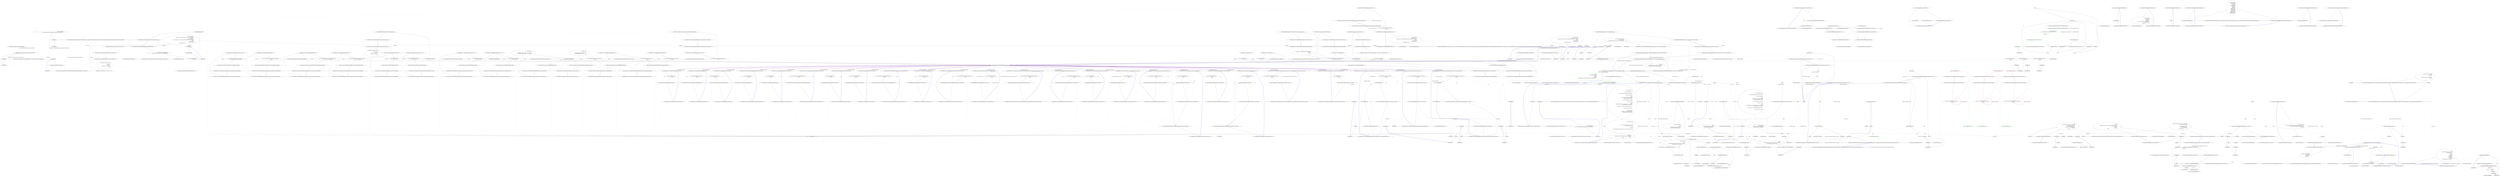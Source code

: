 digraph  {
n318 [label="System.Collections.Generic.IEnumerable<CommandLine.Core.OptionSpecification>", span=""];
n319 [label=int, span=""];
n320 [label=int, span=""];
n321 [label=int, span=""];
n322 [label=int, span=""];
n0 [label="Entry CommandLine.Tests.Unit.Core.InstanceBuilderTests.InvokeBuild<T>(string[])", span="19-19", cluster="CommandLine.Tests.Unit.Core.InstanceBuilderTests.InvokeBuild<T>(string[])"];
n1 [label="return InstanceBuilder.Build(\r\n                Maybe.Just<Func<T>>(() => new T()),\r\n                (args, optionSpecs) => Tokenizer.ConfigureTokenizer(StringComparer.Ordinal, false, false)(args, optionSpecs),\r\n                arguments,\r\n                StringComparer.Ordinal,\r\n                CultureInfo.InvariantCulture,\r\n                Enumerable.Empty<ErrorType>());", span="22-28", cluster="CommandLine.Tests.Unit.Core.InstanceBuilderTests.InvokeBuild<T>(string[])"];
n2 [label="Exit CommandLine.Tests.Unit.Core.InstanceBuilderTests.InvokeBuild<T>(string[])", span="19-19", cluster="CommandLine.Tests.Unit.Core.InstanceBuilderTests.InvokeBuild<T>(string[])"];
n3 [label="Entry CSharpx.Maybe.Just<T>(T)", span="124-124", cluster="CSharpx.Maybe.Just<T>(T)"];
n4 [label="Entry System.Linq.Enumerable.Empty<TResult>()", span="0-0", cluster="System.Linq.Enumerable.Empty<TResult>()"];
n5 [label="Entry CommandLine.Core.InstanceBuilder.Build<T>(CSharpx.Maybe<System.Func<T>>, System.Func<System.Collections.Generic.IEnumerable<string>, System.Collections.Generic.IEnumerable<CommandLine.Core.OptionSpecification>, RailwaySharp.ErrorHandling.Result<System.Collections.Generic.IEnumerable<CommandLine.Core.Token>, CommandLine.Error>>, System.Collections.Generic.IEnumerable<string>, System.StringComparer, System.Globalization.CultureInfo, System.Collections.Generic.IEnumerable<CommandLine.ErrorType>)", span="17-17", cluster="CommandLine.Core.InstanceBuilder.Build<T>(CSharpx.Maybe<System.Func<T>>, System.Func<System.Collections.Generic.IEnumerable<string>, System.Collections.Generic.IEnumerable<CommandLine.Core.OptionSpecification>, RailwaySharp.ErrorHandling.Result<System.Collections.Generic.IEnumerable<CommandLine.Core.Token>, CommandLine.Error>>, System.Collections.Generic.IEnumerable<string>, System.StringComparer, System.Globalization.CultureInfo, System.Collections.Generic.IEnumerable<CommandLine.ErrorType>)"];
n6 [label="Entry lambda expression", span="23-23", cluster="lambda expression"];
n10 [label="Entry lambda expression", span="24-24", cluster="lambda expression"];
n7 [label="new T()", span="23-23", cluster="lambda expression"];
n8 [label="Exit lambda expression", span="23-23", cluster="lambda expression"];
n9 [label="Entry T.cstr", span="", cluster="T.cstr"];
n11 [label="Tokenizer.ConfigureTokenizer(StringComparer.Ordinal, false, false)(args, optionSpecs)", span="24-24", cluster="lambda expression"];
n12 [label="Exit lambda expression", span="24-24", cluster="lambda expression"];
n13 [label="Entry CommandLine.Core.Tokenizer.ConfigureTokenizer(System.StringComparer, bool, bool)", span="109-109", cluster="CommandLine.Core.Tokenizer.ConfigureTokenizer(System.StringComparer, bool, bool)"];
n14 [label="Entry System.Func<T1, T2, TResult>.Invoke(T1, T2)", span="0-0", cluster="System.Func<T1, T2, TResult>.Invoke(T1, T2)"];
n15 [label="Entry CommandLine.Tests.Unit.Core.InstanceBuilderTests.InvokeBuildImmutable<T>(string[])", span="31-31", cluster="CommandLine.Tests.Unit.Core.InstanceBuilderTests.InvokeBuildImmutable<T>(string[])"];
n16 [label="return InstanceBuilder.Build(\r\n                Maybe.Nothing<Func<T>>(),\r\n                (args, optionSpecs) => Tokenizer.ConfigureTokenizer(StringComparer.Ordinal, false, false)(args, optionSpecs),\r\n                arguments,\r\n                StringComparer.Ordinal,\r\n                CultureInfo.InvariantCulture,\r\n                Enumerable.Empty<ErrorType>());", span="33-39", cluster="CommandLine.Tests.Unit.Core.InstanceBuilderTests.InvokeBuildImmutable<T>(string[])"];
n17 [label="Exit CommandLine.Tests.Unit.Core.InstanceBuilderTests.InvokeBuildImmutable<T>(string[])", span="31-31", cluster="CommandLine.Tests.Unit.Core.InstanceBuilderTests.InvokeBuildImmutable<T>(string[])"];
n18 [label="Entry CSharpx.Maybe.Nothing<T>()", span="116-116", cluster="CSharpx.Maybe.Nothing<T>()"];
n19 [label="Entry lambda expression", span="35-35", cluster="lambda expression"];
n20 [label="Tokenizer.ConfigureTokenizer(StringComparer.Ordinal, false, false)(args, optionSpecs)", span="35-35", cluster="lambda expression"];
n21 [label="Exit lambda expression", span="35-35", cluster="lambda expression"];
n22 [label="Entry CommandLine.Tests.Unit.Core.InstanceBuilderTests.Explicit_help_request_generates_help_requested_error()", span="43-43", cluster="CommandLine.Tests.Unit.Core.InstanceBuilderTests.Explicit_help_request_generates_help_requested_error()"];
n23 [label="var expectedResult = new NotParsed<Simple_Options>(\r\n                TypeInfo.Create(typeof(Simple_Options)), new Error[] { new HelpRequestedError() })", span="46-47", cluster="CommandLine.Tests.Unit.Core.InstanceBuilderTests.Explicit_help_request_generates_help_requested_error()"];
n24 [label="var result = InvokeBuild<Simple_Options>(\r\n                new[] { ''--help'' })", span="50-51", cluster="CommandLine.Tests.Unit.Core.InstanceBuilderTests.Explicit_help_request_generates_help_requested_error()"];
n27 [label="Entry CommandLine.NotParsed<T>.NotParsed(CommandLine.TypeInfo, System.Collections.Generic.IEnumerable<CommandLine.Error>)", span="163-163", cluster="CommandLine.NotParsed<T>.NotParsed(CommandLine.TypeInfo, System.Collections.Generic.IEnumerable<CommandLine.Error>)"];
n28 [label="Entry CommandLine.TypeInfo.Create(System.Type)", span="29-29", cluster="CommandLine.TypeInfo.Create(System.Type)"];
n29 [label="Entry CommandLine.HelpRequestedError.HelpRequestedError()", span="393-393", cluster="CommandLine.HelpRequestedError.HelpRequestedError()"];
n25 [label="result.ShouldBeEquivalentTo(expectedResult)", span="54-54", cluster="CommandLine.Tests.Unit.Core.InstanceBuilderTests.Explicit_help_request_generates_help_requested_error()"];
n26 [label="Exit CommandLine.Tests.Unit.Core.InstanceBuilderTests.Explicit_help_request_generates_help_requested_error()", span="43-43", cluster="CommandLine.Tests.Unit.Core.InstanceBuilderTests.Explicit_help_request_generates_help_requested_error()"];
n30 [label="Entry Unk.ShouldBeEquivalentTo", span="", cluster="Unk.ShouldBeEquivalentTo"];
n31 [label="Entry CommandLine.Tests.Unit.Core.InstanceBuilderTests.Parse_negative_long_value(string[], long)", span="63-63", cluster="CommandLine.Tests.Unit.Core.InstanceBuilderTests.Parse_negative_long_value(string[], long)"];
n32 [label="var result = InvokeBuild<Simple_Options>(\r\n                arguments)", span="68-69", cluster="CommandLine.Tests.Unit.Core.InstanceBuilderTests.Parse_negative_long_value(string[], long)"];
n33 [label="((Parsed<Simple_Options>)result).Value.LongValue.ShouldBeEquivalentTo(expected)", span="72-72", cluster="CommandLine.Tests.Unit.Core.InstanceBuilderTests.Parse_negative_long_value(string[], long)"];
n34 [label="Exit CommandLine.Tests.Unit.Core.InstanceBuilderTests.Parse_negative_long_value(string[], long)", span="63-63", cluster="CommandLine.Tests.Unit.Core.InstanceBuilderTests.Parse_negative_long_value(string[], long)"];
n35 [label="Entry CommandLine.Tests.Unit.Core.InstanceBuilderTests.Parse_double_value(string[], double)", span="83-83", cluster="CommandLine.Tests.Unit.Core.InstanceBuilderTests.Parse_double_value(string[], double)"];
n36 [label="var result = InvokeBuild<Simple_Options_With_Double_Value>(\r\n                arguments)", span="88-89", cluster="CommandLine.Tests.Unit.Core.InstanceBuilderTests.Parse_double_value(string[], double)"];
n37 [label="((Parsed<Simple_Options_With_Double_Value>)result).Value.DoubleValue.ShouldBeEquivalentTo(expected)", span="92-92", cluster="CommandLine.Tests.Unit.Core.InstanceBuilderTests.Parse_double_value(string[], double)"];
n38 [label="Exit CommandLine.Tests.Unit.Core.InstanceBuilderTests.Parse_double_value(string[], double)", span="83-83", cluster="CommandLine.Tests.Unit.Core.InstanceBuilderTests.Parse_double_value(string[], double)"];
n39 [label="Entry CommandLine.Tests.Unit.Core.InstanceBuilderTests.Parse_int_sequence(string[], int[])", span="104-104", cluster="CommandLine.Tests.Unit.Core.InstanceBuilderTests.Parse_int_sequence(string[], int[])"];
n40 [label="var result = InvokeBuild<Options_With_Sequence>(\r\n                arguments)", span="109-110", cluster="CommandLine.Tests.Unit.Core.InstanceBuilderTests.Parse_int_sequence(string[], int[])"];
n41 [label="((Parsed<Options_With_Sequence>)result).Value.IntSequence.ShouldBeEquivalentTo(expected)", span="113-113", cluster="CommandLine.Tests.Unit.Core.InstanceBuilderTests.Parse_int_sequence(string[], int[])"];
n42 [label="Exit CommandLine.Tests.Unit.Core.InstanceBuilderTests.Parse_int_sequence(string[], int[])", span="104-104", cluster="CommandLine.Tests.Unit.Core.InstanceBuilderTests.Parse_int_sequence(string[], int[])"];
n43 [label="Entry CommandLine.Tests.Unit.Core.InstanceBuilderTests.Parse_int_sequence_with_range(string[], int[])", span="123-123", cluster="CommandLine.Tests.Unit.Core.InstanceBuilderTests.Parse_int_sequence_with_range(string[], int[])"];
n44 [label="var result = InvokeBuild<Simple_Options>(\r\n                arguments)", span="128-129", cluster="CommandLine.Tests.Unit.Core.InstanceBuilderTests.Parse_int_sequence_with_range(string[], int[])"];
n45 [label="((Parsed<Simple_Options>)result).Value.IntSequence.ShouldBeEquivalentTo(expected)", span="132-132", cluster="CommandLine.Tests.Unit.Core.InstanceBuilderTests.Parse_int_sequence_with_range(string[], int[])"];
n46 [label="Exit CommandLine.Tests.Unit.Core.InstanceBuilderTests.Parse_int_sequence_with_range(string[], int[])", span="123-123", cluster="CommandLine.Tests.Unit.Core.InstanceBuilderTests.Parse_int_sequence_with_range(string[], int[])"];
n47 [label="Entry CommandLine.Tests.Unit.Core.InstanceBuilderTests.Parse_string_sequence_with_only_min_constraint(string[], string[])", span="143-143", cluster="CommandLine.Tests.Unit.Core.InstanceBuilderTests.Parse_string_sequence_with_only_min_constraint(string[], string[])"];
n48 [label="var result = InvokeBuild<Options_With_Sequence_And_Only_Min_Constraint>(\r\n                arguments)", span="148-149", cluster="CommandLine.Tests.Unit.Core.InstanceBuilderTests.Parse_string_sequence_with_only_min_constraint(string[], string[])"];
n49 [label="((Parsed<Options_With_Sequence_And_Only_Min_Constraint>)result).Value.StringSequence.ShouldBeEquivalentTo(expected)", span="152-152", cluster="CommandLine.Tests.Unit.Core.InstanceBuilderTests.Parse_string_sequence_with_only_min_constraint(string[], string[])"];
n50 [label="Exit CommandLine.Tests.Unit.Core.InstanceBuilderTests.Parse_string_sequence_with_only_min_constraint(string[], string[])", span="143-143", cluster="CommandLine.Tests.Unit.Core.InstanceBuilderTests.Parse_string_sequence_with_only_min_constraint(string[], string[])"];
n51 [label="Entry CommandLine.Tests.Unit.Core.InstanceBuilderTests.Parse_string_sequence_with_only_max_constraint(string[], string[])", span="162-162", cluster="CommandLine.Tests.Unit.Core.InstanceBuilderTests.Parse_string_sequence_with_only_max_constraint(string[], string[])"];
n52 [label="var result = InvokeBuild<Options_With_Sequence_And_Only_Max_Constraint>(\r\n                arguments)", span="167-168", cluster="CommandLine.Tests.Unit.Core.InstanceBuilderTests.Parse_string_sequence_with_only_max_constraint(string[], string[])"];
n53 [label="((Parsed<Options_With_Sequence_And_Only_Max_Constraint>)result).Value.StringSequence.ShouldBeEquivalentTo(expected)", span="171-171", cluster="CommandLine.Tests.Unit.Core.InstanceBuilderTests.Parse_string_sequence_with_only_max_constraint(string[], string[])"];
n54 [label="Exit CommandLine.Tests.Unit.Core.InstanceBuilderTests.Parse_string_sequence_with_only_max_constraint(string[], string[])", span="162-162", cluster="CommandLine.Tests.Unit.Core.InstanceBuilderTests.Parse_string_sequence_with_only_max_constraint(string[], string[])"];
n55 [label="Entry CommandLine.Tests.Unit.Core.InstanceBuilderTests.Breaking_min_constraint_in_string_sequence_gererates_MissingValueOptionError()", span="177-177", cluster="CommandLine.Tests.Unit.Core.InstanceBuilderTests.Breaking_min_constraint_in_string_sequence_gererates_MissingValueOptionError()"];
n56 [label="var expectedResult = new[] { new MissingValueOptionError(new NameInfo(''s'', ''string-seq'')) }", span="180-180", cluster="CommandLine.Tests.Unit.Core.InstanceBuilderTests.Breaking_min_constraint_in_string_sequence_gererates_MissingValueOptionError()"];
n57 [label="var result = InvokeBuild<Options_With_Sequence_And_Only_Min_Constraint>(\r\n                new[] { ''-s'' })", span="183-184", cluster="CommandLine.Tests.Unit.Core.InstanceBuilderTests.Breaking_min_constraint_in_string_sequence_gererates_MissingValueOptionError()"];
n60 [label="Entry CommandLine.MissingValueOptionError.MissingValueOptionError(CommandLine.NameInfo)", span="294-294", cluster="CommandLine.MissingValueOptionError.MissingValueOptionError(CommandLine.NameInfo)"];
n61 [label="Entry CommandLine.NameInfo.NameInfo(string, string)", span="20-20", cluster="CommandLine.NameInfo.NameInfo(string, string)"];
n58 [label="((NotParsed<Options_With_Sequence_And_Only_Min_Constraint>)result).Errors.ShouldBeEquivalentTo(expectedResult)", span="187-187", cluster="CommandLine.Tests.Unit.Core.InstanceBuilderTests.Breaking_min_constraint_in_string_sequence_gererates_MissingValueOptionError()"];
n59 [label="Exit CommandLine.Tests.Unit.Core.InstanceBuilderTests.Breaking_min_constraint_in_string_sequence_gererates_MissingValueOptionError()", span="177-177", cluster="CommandLine.Tests.Unit.Core.InstanceBuilderTests.Breaking_min_constraint_in_string_sequence_gererates_MissingValueOptionError()"];
n62 [label="Entry CommandLine.Tests.Unit.Core.InstanceBuilderTests.Breaking_min_constraint_in_string_sequence_as_value_gererates_SequenceOutOfRangeError()", span="193-193", cluster="CommandLine.Tests.Unit.Core.InstanceBuilderTests.Breaking_min_constraint_in_string_sequence_as_value_gererates_SequenceOutOfRangeError()"];
n63 [label="var expectedResult = new[] { new SequenceOutOfRangeError(NameInfo.EmptyName) }", span="196-196", cluster="CommandLine.Tests.Unit.Core.InstanceBuilderTests.Breaking_min_constraint_in_string_sequence_as_value_gererates_SequenceOutOfRangeError()"];
n64 [label="var result = InvokeBuild<Options_With_Sequence_And_Only_Min_Constraint_For_Value>(\r\n                new string[] { })", span="199-200", cluster="CommandLine.Tests.Unit.Core.InstanceBuilderTests.Breaking_min_constraint_in_string_sequence_as_value_gererates_SequenceOutOfRangeError()"];
n67 [label="Entry CommandLine.SequenceOutOfRangeError.SequenceOutOfRangeError(CommandLine.NameInfo)", span="360-360", cluster="CommandLine.SequenceOutOfRangeError.SequenceOutOfRangeError(CommandLine.NameInfo)"];
n65 [label="((NotParsed<Options_With_Sequence_And_Only_Min_Constraint_For_Value>)result).Errors.ShouldBeEquivalentTo(expectedResult)", span="203-203", cluster="CommandLine.Tests.Unit.Core.InstanceBuilderTests.Breaking_min_constraint_in_string_sequence_as_value_gererates_SequenceOutOfRangeError()"];
n66 [label="Exit CommandLine.Tests.Unit.Core.InstanceBuilderTests.Breaking_min_constraint_in_string_sequence_as_value_gererates_SequenceOutOfRangeError()", span="193-193", cluster="CommandLine.Tests.Unit.Core.InstanceBuilderTests.Breaking_min_constraint_in_string_sequence_as_value_gererates_SequenceOutOfRangeError()"];
n68 [label="Entry CommandLine.Tests.Unit.Core.InstanceBuilderTests.Breaking_max_constraint_in_string_sequence_gererates_SequenceOutOfRangeError()", span="209-209", cluster="CommandLine.Tests.Unit.Core.InstanceBuilderTests.Breaking_max_constraint_in_string_sequence_gererates_SequenceOutOfRangeError()"];
n69 [label="var expectedResult = new[] { new SequenceOutOfRangeError(new NameInfo(''s'', ''string-seq'')) }", span="212-212", cluster="CommandLine.Tests.Unit.Core.InstanceBuilderTests.Breaking_max_constraint_in_string_sequence_gererates_SequenceOutOfRangeError()"];
n70 [label="var result = InvokeBuild<Options_With_Sequence_And_Only_Max_Constraint>(\r\n                new[] { ''--string-seq=one'', ''two'', ''three'', ''this-is-too-much'' })", span="215-216", cluster="CommandLine.Tests.Unit.Core.InstanceBuilderTests.Breaking_max_constraint_in_string_sequence_gererates_SequenceOutOfRangeError()"];
n71 [label="((NotParsed<Options_With_Sequence_And_Only_Max_Constraint>)result).Errors.ShouldBeEquivalentTo(expectedResult)", span="219-219", cluster="CommandLine.Tests.Unit.Core.InstanceBuilderTests.Breaking_max_constraint_in_string_sequence_gererates_SequenceOutOfRangeError()"];
n72 [label="Exit CommandLine.Tests.Unit.Core.InstanceBuilderTests.Breaking_max_constraint_in_string_sequence_gererates_SequenceOutOfRangeError()", span="209-209", cluster="CommandLine.Tests.Unit.Core.InstanceBuilderTests.Breaking_max_constraint_in_string_sequence_gererates_SequenceOutOfRangeError()"];
n73 [label="Entry CommandLine.Tests.Unit.Core.InstanceBuilderTests.Breaking_max_constraint_in_string_sequence_as_value_gererates_SequenceOutOfRangeError()", span="225-225", cluster="CommandLine.Tests.Unit.Core.InstanceBuilderTests.Breaking_max_constraint_in_string_sequence_as_value_gererates_SequenceOutOfRangeError()"];
n74 [label="var expectedResult = new[] { new SequenceOutOfRangeError(NameInfo.EmptyName) }", span="228-228", cluster="CommandLine.Tests.Unit.Core.InstanceBuilderTests.Breaking_max_constraint_in_string_sequence_as_value_gererates_SequenceOutOfRangeError()"];
n75 [label="var result = InvokeBuild<Options_With_Sequence_And_Only_Max_Constraint_For_Value>(\r\n                new[] { ''one'', ''two'', ''three'', ''this-is-too-much'' })", span="231-232", cluster="CommandLine.Tests.Unit.Core.InstanceBuilderTests.Breaking_max_constraint_in_string_sequence_as_value_gererates_SequenceOutOfRangeError()"];
n76 [label="((NotParsed<Options_With_Sequence_And_Only_Max_Constraint_For_Value>)result).Errors.ShouldBeEquivalentTo(expectedResult)", span="235-235", cluster="CommandLine.Tests.Unit.Core.InstanceBuilderTests.Breaking_max_constraint_in_string_sequence_as_value_gererates_SequenceOutOfRangeError()"];
n77 [label="Exit CommandLine.Tests.Unit.Core.InstanceBuilderTests.Breaking_max_constraint_in_string_sequence_as_value_gererates_SequenceOutOfRangeError()", span="225-225", cluster="CommandLine.Tests.Unit.Core.InstanceBuilderTests.Breaking_max_constraint_in_string_sequence_as_value_gererates_SequenceOutOfRangeError()"];
n78 [label="Entry CommandLine.Tests.Unit.Core.InstanceBuilderTests.Parse_enum_value(string[], CommandLine.Tests.Fakes.Colors)", span="247-247", cluster="CommandLine.Tests.Unit.Core.InstanceBuilderTests.Parse_enum_value(string[], CommandLine.Tests.Fakes.Colors)"];
n79 [label="var result = InvokeBuild<Simple_Options_With_Enum>(\r\n                arguments)", span="252-253", cluster="CommandLine.Tests.Unit.Core.InstanceBuilderTests.Parse_enum_value(string[], CommandLine.Tests.Fakes.Colors)"];
n80 [label="expected.ShouldBeEquivalentTo(((Parsed<Simple_Options_With_Enum>)result).Value.Colors)", span="256-256", cluster="CommandLine.Tests.Unit.Core.InstanceBuilderTests.Parse_enum_value(string[], CommandLine.Tests.Fakes.Colors)"];
n81 [label="Exit CommandLine.Tests.Unit.Core.InstanceBuilderTests.Parse_enum_value(string[], CommandLine.Tests.Fakes.Colors)", span="247-247", cluster="CommandLine.Tests.Unit.Core.InstanceBuilderTests.Parse_enum_value(string[], CommandLine.Tests.Fakes.Colors)"];
n82 [label="Entry CommandLine.Tests.Unit.Core.InstanceBuilderTests.Parse_enum_value_with_wrong_index_generates_BadFormatConversionError()", span="262-262", cluster="CommandLine.Tests.Unit.Core.InstanceBuilderTests.Parse_enum_value_with_wrong_index_generates_BadFormatConversionError()"];
n83 [label="var expectedResult = new[] { new BadFormatConversionError(new NameInfo('''', ''colors'')) }", span="265-265", cluster="CommandLine.Tests.Unit.Core.InstanceBuilderTests.Parse_enum_value_with_wrong_index_generates_BadFormatConversionError()"];
n84 [label="var result = InvokeBuild<Simple_Options_With_Enum>(\r\n                new[] { ''--colors'', ''3'' })", span="268-269", cluster="CommandLine.Tests.Unit.Core.InstanceBuilderTests.Parse_enum_value_with_wrong_index_generates_BadFormatConversionError()"];
n87 [label="Entry CommandLine.BadFormatConversionError.BadFormatConversionError(CommandLine.NameInfo)", span="349-349", cluster="CommandLine.BadFormatConversionError.BadFormatConversionError(CommandLine.NameInfo)"];
n85 [label="((NotParsed<Simple_Options_With_Enum>)result).Errors.ShouldBeEquivalentTo(expectedResult)", span="272-272", cluster="CommandLine.Tests.Unit.Core.InstanceBuilderTests.Parse_enum_value_with_wrong_index_generates_BadFormatConversionError()"];
n86 [label="Exit CommandLine.Tests.Unit.Core.InstanceBuilderTests.Parse_enum_value_with_wrong_index_generates_BadFormatConversionError()", span="262-262", cluster="CommandLine.Tests.Unit.Core.InstanceBuilderTests.Parse_enum_value_with_wrong_index_generates_BadFormatConversionError()"];
n88 [label="Entry CommandLine.Tests.Unit.Core.InstanceBuilderTests.Parse_enum_value_with_wrong_item_name_generates_BadFormatConversionError()", span="278-278", cluster="CommandLine.Tests.Unit.Core.InstanceBuilderTests.Parse_enum_value_with_wrong_item_name_generates_BadFormatConversionError()"];
n89 [label="var expectedResult = new[] { new BadFormatConversionError(new NameInfo('''', ''colors'')) }", span="281-281", cluster="CommandLine.Tests.Unit.Core.InstanceBuilderTests.Parse_enum_value_with_wrong_item_name_generates_BadFormatConversionError()"];
n90 [label="var result = InvokeBuild<Simple_Options_With_Enum>(\r\n                new[] { ''--colors'', ''Yellow'' })", span="284-285", cluster="CommandLine.Tests.Unit.Core.InstanceBuilderTests.Parse_enum_value_with_wrong_item_name_generates_BadFormatConversionError()"];
n91 [label="((NotParsed<Simple_Options_With_Enum>)result).Errors.ShouldBeEquivalentTo(expectedResult)", span="288-288", cluster="CommandLine.Tests.Unit.Core.InstanceBuilderTests.Parse_enum_value_with_wrong_item_name_generates_BadFormatConversionError()"];
n92 [label="Exit CommandLine.Tests.Unit.Core.InstanceBuilderTests.Parse_enum_value_with_wrong_item_name_generates_BadFormatConversionError()", span="278-278", cluster="CommandLine.Tests.Unit.Core.InstanceBuilderTests.Parse_enum_value_with_wrong_item_name_generates_BadFormatConversionError()"];
n93 [label="Entry CommandLine.Tests.Unit.Core.InstanceBuilderTests.Parse_enum_value_with_wrong_item_name_case_generates_BadFormatConversionError()", span="294-294", cluster="CommandLine.Tests.Unit.Core.InstanceBuilderTests.Parse_enum_value_with_wrong_item_name_case_generates_BadFormatConversionError()"];
n94 [label="var expectedResult = new[] { new BadFormatConversionError(new NameInfo('''', ''colors'')) }", span="297-297", cluster="CommandLine.Tests.Unit.Core.InstanceBuilderTests.Parse_enum_value_with_wrong_item_name_case_generates_BadFormatConversionError()"];
n95 [label="var result = InvokeBuild<Simple_Options_With_Enum>(\r\n                new[] { ''--colors'', ''RED'' })", span="300-301", cluster="CommandLine.Tests.Unit.Core.InstanceBuilderTests.Parse_enum_value_with_wrong_item_name_case_generates_BadFormatConversionError()"];
n96 [label="((NotParsed<Simple_Options_With_Enum>)result).Errors.ShouldBeEquivalentTo(expectedResult)", span="304-304", cluster="CommandLine.Tests.Unit.Core.InstanceBuilderTests.Parse_enum_value_with_wrong_item_name_case_generates_BadFormatConversionError()"];
n97 [label="Exit CommandLine.Tests.Unit.Core.InstanceBuilderTests.Parse_enum_value_with_wrong_item_name_case_generates_BadFormatConversionError()", span="294-294", cluster="CommandLine.Tests.Unit.Core.InstanceBuilderTests.Parse_enum_value_with_wrong_item_name_case_generates_BadFormatConversionError()"];
n98 [label="Entry CommandLine.Tests.Unit.Core.InstanceBuilderTests.Parse_values_partitioned_between_sequence_and_scalar()", span="310-310", cluster="CommandLine.Tests.Unit.Core.InstanceBuilderTests.Parse_values_partitioned_between_sequence_and_scalar()"];
n99 [label="var expectedResult = new Simple_Options_With_Values\r\n                {\r\n                    StringValue = string.Empty,\r\n                    LongValue = 10L,\r\n                    StringSequence = new[] { ''a'', ''b'', ''c'' },\r\n                    IntValue = 20\r\n                }", span="313-319", cluster="CommandLine.Tests.Unit.Core.InstanceBuilderTests.Parse_values_partitioned_between_sequence_and_scalar()"];
n100 [label="var result = InvokeBuild<Simple_Options_With_Values>(\r\n                new[] { ''10'', ''a'', ''b'', ''c'', ''20'' })", span="322-323", cluster="CommandLine.Tests.Unit.Core.InstanceBuilderTests.Parse_values_partitioned_between_sequence_and_scalar()"];
n103 [label="Entry CommandLine.Tests.Fakes.Simple_Options_With_Values.Simple_Options_With_Values()", span="6-6", cluster="CommandLine.Tests.Fakes.Simple_Options_With_Values.Simple_Options_With_Values()"];
n101 [label="expectedResult.ShouldBeEquivalentTo(((Parsed<Simple_Options_With_Values>)result).Value)", span="326-326", cluster="CommandLine.Tests.Unit.Core.InstanceBuilderTests.Parse_values_partitioned_between_sequence_and_scalar()"];
n102 [label="Exit CommandLine.Tests.Unit.Core.InstanceBuilderTests.Parse_values_partitioned_between_sequence_and_scalar()", span="310-310", cluster="CommandLine.Tests.Unit.Core.InstanceBuilderTests.Parse_values_partitioned_between_sequence_and_scalar()"];
n104 [label="Entry CommandLine.Tests.Unit.Core.InstanceBuilderTests.Parse_sequence_value_without_range_constraints(string[], long[])", span="337-337", cluster="CommandLine.Tests.Unit.Core.InstanceBuilderTests.Parse_sequence_value_without_range_constraints(string[], long[])"];
n105 [label="var result = InvokeBuild<Options_With_Sequence_Without_Range_For_Value>(\r\n                arguments)", span="342-343", cluster="CommandLine.Tests.Unit.Core.InstanceBuilderTests.Parse_sequence_value_without_range_constraints(string[], long[])"];
n106 [label="expected.ShouldBeEquivalentTo(((Parsed<Options_With_Sequence_Without_Range_For_Value>)result).Value.LongSequence)", span="346-346", cluster="CommandLine.Tests.Unit.Core.InstanceBuilderTests.Parse_sequence_value_without_range_constraints(string[], long[])"];
n107 [label="Exit CommandLine.Tests.Unit.Core.InstanceBuilderTests.Parse_sequence_value_without_range_constraints(string[], long[])", span="337-337", cluster="CommandLine.Tests.Unit.Core.InstanceBuilderTests.Parse_sequence_value_without_range_constraints(string[], long[])"];
n108 [label="Entry CommandLine.Tests.Unit.Core.InstanceBuilderTests.Parse_long_sequence_with_separator(string[], long[])", span="356-356", cluster="CommandLine.Tests.Unit.Core.InstanceBuilderTests.Parse_long_sequence_with_separator(string[], long[])"];
n109 [label="var result = InvokeBuild<Options_With_Sequence_Having_Separator_Set>(\r\n                arguments)", span="361-362", cluster="CommandLine.Tests.Unit.Core.InstanceBuilderTests.Parse_long_sequence_with_separator(string[], long[])"];
n110 [label="expected.ShouldBeEquivalentTo(((Parsed<Options_With_Sequence_Having_Separator_Set>)result).Value.LongSequence)", span="365-365", cluster="CommandLine.Tests.Unit.Core.InstanceBuilderTests.Parse_long_sequence_with_separator(string[], long[])"];
n111 [label="Exit CommandLine.Tests.Unit.Core.InstanceBuilderTests.Parse_long_sequence_with_separator(string[], long[])", span="356-356", cluster="CommandLine.Tests.Unit.Core.InstanceBuilderTests.Parse_long_sequence_with_separator(string[], long[])"];
n112 [label="Entry CommandLine.Tests.Unit.Core.InstanceBuilderTests.Parse_string_sequence_with_separator(string[], string[])", span="375-375", cluster="CommandLine.Tests.Unit.Core.InstanceBuilderTests.Parse_string_sequence_with_separator(string[], string[])"];
n113 [label="var result = InvokeBuild<Options_With_Sequence_Having_Separator_Set>(\r\n                arguments)", span="380-381", cluster="CommandLine.Tests.Unit.Core.InstanceBuilderTests.Parse_string_sequence_with_separator(string[], string[])"];
n114 [label="expected.ShouldBeEquivalentTo(((Parsed<Options_With_Sequence_Having_Separator_Set>)result).Value.StringSequence)", span="384-384", cluster="CommandLine.Tests.Unit.Core.InstanceBuilderTests.Parse_string_sequence_with_separator(string[], string[])"];
n115 [label="Exit CommandLine.Tests.Unit.Core.InstanceBuilderTests.Parse_string_sequence_with_separator(string[], string[])", span="375-375", cluster="CommandLine.Tests.Unit.Core.InstanceBuilderTests.Parse_string_sequence_with_separator(string[], string[])"];
n116 [label="Entry CommandLine.Tests.Unit.Core.InstanceBuilderTests.Double_dash_force_subsequent_arguments_as_values()", span="393-393", cluster="CommandLine.Tests.Unit.Core.InstanceBuilderTests.Double_dash_force_subsequent_arguments_as_values()"];
n117 [label="var expectedResult = new Simple_Options_With_Values\r\n                {\r\n                    StringValue = ''str1'',\r\n                    LongValue = 10L,\r\n                    StringSequence = new[] { ''-a'', ''--bee'', ''-c'' },\r\n                    IntValue = 20\r\n                }", span="396-402", cluster="CommandLine.Tests.Unit.Core.InstanceBuilderTests.Double_dash_force_subsequent_arguments_as_values()"];
n118 [label="var arguments = new[] { ''--stringvalue'', ''str1'', ''--'', ''10'', ''-a'', ''--bee'', ''-c'', ''20'' }", span="403-403", cluster="CommandLine.Tests.Unit.Core.InstanceBuilderTests.Double_dash_force_subsequent_arguments_as_values()"];
n120 [label="expectedResult.ShouldBeEquivalentTo(((Parsed<Simple_Options_With_Values>)result).Value)", span="417-417", cluster="CommandLine.Tests.Unit.Core.InstanceBuilderTests.Double_dash_force_subsequent_arguments_as_values()"];
n119 [label="var result = InstanceBuilder.Build(\r\n                Maybe.Just<Func<Simple_Options_With_Values>>(() => new Simple_Options_With_Values()),\r\n                (a, optionSpecs) =>\r\n                    Tokenizer.PreprocessDashDash(a,\r\n                        args => Tokenizer.Tokenize(args, name => NameLookup.Contains(name, optionSpecs, StringComparer.Ordinal))),\r\n                arguments,\r\n                StringComparer.Ordinal,\r\n                CultureInfo.InvariantCulture,\r\n                Enumerable.Empty<ErrorType>())", span="406-414", cluster="CommandLine.Tests.Unit.Core.InstanceBuilderTests.Double_dash_force_subsequent_arguments_as_values()"];
n122 [label="Entry lambda expression", span="407-407", cluster="lambda expression"];
n125 [label="Entry lambda expression", span="408-410", cluster="lambda expression"];
n121 [label="Exit CommandLine.Tests.Unit.Core.InstanceBuilderTests.Double_dash_force_subsequent_arguments_as_values()", span="393-393", cluster="CommandLine.Tests.Unit.Core.InstanceBuilderTests.Double_dash_force_subsequent_arguments_as_values()"];
n123 [label="new Simple_Options_With_Values()", span="407-407", cluster="lambda expression"];
n124 [label="Exit lambda expression", span="407-407", cluster="lambda expression"];
n126 [label="Tokenizer.PreprocessDashDash(a,\r\n                        args => Tokenizer.Tokenize(args, name => NameLookup.Contains(name, optionSpecs, StringComparer.Ordinal)))", span="409-410", cluster="lambda expression"];
n130 [label="Tokenizer.Tokenize(args, name => NameLookup.Contains(name, optionSpecs, StringComparer.Ordinal))", span="410-410", cluster="lambda expression"];
n134 [label="NameLookup.Contains(name, optionSpecs, StringComparer.Ordinal)", span="410-410", cluster="lambda expression"];
n127 [label="Exit lambda expression", span="408-410", cluster="lambda expression"];
n128 [label="Entry CommandLine.Core.Tokenizer.PreprocessDashDash(System.Collections.Generic.IEnumerable<string>, System.Func<System.Collections.Generic.IEnumerable<string>, RailwaySharp.ErrorHandling.Result<System.Collections.Generic.IEnumerable<CommandLine.Core.Token>, CommandLine.Error>>)", span="44-44", cluster="CommandLine.Core.Tokenizer.PreprocessDashDash(System.Collections.Generic.IEnumerable<string>, System.Func<System.Collections.Generic.IEnumerable<string>, RailwaySharp.ErrorHandling.Result<System.Collections.Generic.IEnumerable<CommandLine.Core.Token>, CommandLine.Error>>)"];
n129 [label="Entry lambda expression", span="410-410", cluster="lambda expression"];
n131 [label="Exit lambda expression", span="410-410", cluster="lambda expression"];
n132 [label="Entry CommandLine.Core.Tokenizer.Tokenize(System.Collections.Generic.IEnumerable<string>, System.Func<string, CommandLine.Core.NameLookupResult>)", span="13-13", cluster="CommandLine.Core.Tokenizer.Tokenize(System.Collections.Generic.IEnumerable<string>, System.Func<string, CommandLine.Core.NameLookupResult>)"];
n133 [label="Entry lambda expression", span="410-410", cluster="lambda expression"];
n135 [label="Exit lambda expression", span="410-410", cluster="lambda expression"];
n136 [label="Entry CommandLine.Core.NameLookup.Contains(string, System.Collections.Generic.IEnumerable<CommandLine.Core.OptionSpecification>, System.StringComparer)", span="18-18", cluster="CommandLine.Core.NameLookup.Contains(string, System.Collections.Generic.IEnumerable<CommandLine.Core.OptionSpecification>, System.StringComparer)"];
n137 [label="Entry CommandLine.Tests.Unit.Core.InstanceBuilderTests.Parse_option_from_different_sets_gererates_MutuallyExclusiveSetError()", span="423-423", cluster="CommandLine.Tests.Unit.Core.InstanceBuilderTests.Parse_option_from_different_sets_gererates_MutuallyExclusiveSetError()"];
n138 [label="var expectedResult = new[]\r\n                {\r\n                    new MutuallyExclusiveSetError(new NameInfo('''', ''weburl''), string.Empty),\r\n                    new MutuallyExclusiveSetError(new NameInfo('''', ''ftpurl''), string.Empty)\r\n                }", span="426-430", cluster="CommandLine.Tests.Unit.Core.InstanceBuilderTests.Parse_option_from_different_sets_gererates_MutuallyExclusiveSetError()"];
n139 [label="var result = InvokeBuild<Options_With_Two_Sets>(\r\n                new[] { ''--weburl'', ''http://mywebsite.org/'', ''--ftpurl'', ''fpt://ftpsite.org/'' })", span="433-434", cluster="CommandLine.Tests.Unit.Core.InstanceBuilderTests.Parse_option_from_different_sets_gererates_MutuallyExclusiveSetError()"];
n142 [label="Entry CommandLine.MutuallyExclusiveSetError.MutuallyExclusiveSetError(CommandLine.NameInfo, string)", span="329-329", cluster="CommandLine.MutuallyExclusiveSetError.MutuallyExclusiveSetError(CommandLine.NameInfo, string)"];
n140 [label="((NotParsed<Options_With_Two_Sets>)result).Errors.ShouldBeEquivalentTo(expectedResult)", span="437-437", cluster="CommandLine.Tests.Unit.Core.InstanceBuilderTests.Parse_option_from_different_sets_gererates_MutuallyExclusiveSetError()"];
n141 [label="Exit CommandLine.Tests.Unit.Core.InstanceBuilderTests.Parse_option_from_different_sets_gererates_MutuallyExclusiveSetError()", span="423-423", cluster="CommandLine.Tests.Unit.Core.InstanceBuilderTests.Parse_option_from_different_sets_gererates_MutuallyExclusiveSetError()"];
n143 [label="Entry CommandLine.Tests.Unit.Core.InstanceBuilderTests.Two_required_options_at_the_same_set_and_both_are_true()", span="443-443", cluster="CommandLine.Tests.Unit.Core.InstanceBuilderTests.Two_required_options_at_the_same_set_and_both_are_true()"];
n144 [label="var expectedResult = new Options_With_Required_Set_To_True_Within_Same_Set {\r\n                FtpUrl = ''str1'',\r\n                WebUrl = ''str2''\r\n            }", span="445-448", cluster="CommandLine.Tests.Unit.Core.InstanceBuilderTests.Two_required_options_at_the_same_set_and_both_are_true()"];
n145 [label="var result = InvokeBuild<Options_With_Required_Set_To_True_Within_Same_Set>(\r\n                new[] { ''--ftpurl'', ''str1'', ''--weburl'', ''str2'' })", span="450-451", cluster="CommandLine.Tests.Unit.Core.InstanceBuilderTests.Two_required_options_at_the_same_set_and_both_are_true()"];
n148 [label="Entry CommandLine.Tests.Fakes.Options_With_Required_Set_To_True_Within_Same_Set.Options_With_Required_Set_To_True_Within_Same_Set()", span="4-4", cluster="CommandLine.Tests.Fakes.Options_With_Required_Set_To_True_Within_Same_Set.Options_With_Required_Set_To_True_Within_Same_Set()"];
n146 [label="expectedResult.ShouldBeEquivalentTo(((Parsed<Options_With_Required_Set_To_True_Within_Same_Set>)result).Value)", span="454-454", cluster="CommandLine.Tests.Unit.Core.InstanceBuilderTests.Two_required_options_at_the_same_set_and_both_are_true()"];
n147 [label="Exit CommandLine.Tests.Unit.Core.InstanceBuilderTests.Two_required_options_at_the_same_set_and_both_are_true()", span="443-443", cluster="CommandLine.Tests.Unit.Core.InstanceBuilderTests.Two_required_options_at_the_same_set_and_both_are_true()"];
n149 [label="Entry CommandLine.Tests.Unit.Core.InstanceBuilderTests.Two_required_options_at_the_same_set_and_none_are_true()", span="459-459", cluster="CommandLine.Tests.Unit.Core.InstanceBuilderTests.Two_required_options_at_the_same_set_and_none_are_true()"];
n150 [label="var expectedResult = new[]\r\n            {\r\n                new MissingRequiredOptionError(new NameInfo('''', ''ftpurl'')),\r\n                new MissingRequiredOptionError(new NameInfo('''', ''weburl''))\r\n            }", span="461-465", cluster="CommandLine.Tests.Unit.Core.InstanceBuilderTests.Two_required_options_at_the_same_set_and_none_are_true()"];
n151 [label="var result = InvokeBuild<Options_With_Required_Set_To_True_Within_Same_Set>(\r\n                new string[] { })", span="467-468", cluster="CommandLine.Tests.Unit.Core.InstanceBuilderTests.Two_required_options_at_the_same_set_and_none_are_true()"];
n154 [label="Entry CommandLine.MissingRequiredOptionError.MissingRequiredOptionError(CommandLine.NameInfo)", span="316-316", cluster="CommandLine.MissingRequiredOptionError.MissingRequiredOptionError(CommandLine.NameInfo)"];
n152 [label="((NotParsed<Options_With_Required_Set_To_True_Within_Same_Set>)result).Errors.ShouldBeEquivalentTo(expectedResult)", span="471-471", cluster="CommandLine.Tests.Unit.Core.InstanceBuilderTests.Two_required_options_at_the_same_set_and_none_are_true()"];
n153 [label="Exit CommandLine.Tests.Unit.Core.InstanceBuilderTests.Two_required_options_at_the_same_set_and_none_are_true()", span="459-459", cluster="CommandLine.Tests.Unit.Core.InstanceBuilderTests.Two_required_options_at_the_same_set_and_none_are_true()"];
n155 [label="Entry CommandLine.Tests.Unit.Core.InstanceBuilderTests.Omitting_required_option_gererates_MissingRequiredOptionError()", span="477-477", cluster="CommandLine.Tests.Unit.Core.InstanceBuilderTests.Omitting_required_option_gererates_MissingRequiredOptionError()"];
n156 [label="var expectedResult = new[] { new MissingRequiredOptionError(new NameInfo('''', ''str'')) }", span="480-480", cluster="CommandLine.Tests.Unit.Core.InstanceBuilderTests.Omitting_required_option_gererates_MissingRequiredOptionError()"];
n157 [label="var result = InvokeBuild<Options_With_Required_Set_To_True>(\r\n                new string[] { })", span="483-484", cluster="CommandLine.Tests.Unit.Core.InstanceBuilderTests.Omitting_required_option_gererates_MissingRequiredOptionError()"];
n158 [label="((NotParsed<Options_With_Required_Set_To_True>)result).Errors.ShouldBeEquivalentTo(expectedResult)", span="487-487", cluster="CommandLine.Tests.Unit.Core.InstanceBuilderTests.Omitting_required_option_gererates_MissingRequiredOptionError()"];
n159 [label="Exit CommandLine.Tests.Unit.Core.InstanceBuilderTests.Omitting_required_option_gererates_MissingRequiredOptionError()", span="477-477", cluster="CommandLine.Tests.Unit.Core.InstanceBuilderTests.Omitting_required_option_gererates_MissingRequiredOptionError()"];
n160 [label="Entry CommandLine.Tests.Unit.Core.InstanceBuilderTests.Wrong_range_in_sequence_gererates_SequenceOutOfRangeError()", span="493-493", cluster="CommandLine.Tests.Unit.Core.InstanceBuilderTests.Wrong_range_in_sequence_gererates_SequenceOutOfRangeError()"];
n161 [label="var expectedResult = new[] { new SequenceOutOfRangeError(new NameInfo(''i'', '''')) }", span="496-496", cluster="CommandLine.Tests.Unit.Core.InstanceBuilderTests.Wrong_range_in_sequence_gererates_SequenceOutOfRangeError()"];
n162 [label="var result = InvokeBuild<Simple_Options>(\r\n                new[] { ''-i'', ''10'' })", span="499-500", cluster="CommandLine.Tests.Unit.Core.InstanceBuilderTests.Wrong_range_in_sequence_gererates_SequenceOutOfRangeError()"];
n163 [label="((NotParsed<Simple_Options>)result).Errors.ShouldBeEquivalentTo(expectedResult)", span="503-503", cluster="CommandLine.Tests.Unit.Core.InstanceBuilderTests.Wrong_range_in_sequence_gererates_SequenceOutOfRangeError()"];
n164 [label="Exit CommandLine.Tests.Unit.Core.InstanceBuilderTests.Wrong_range_in_sequence_gererates_SequenceOutOfRangeError()", span="493-493", cluster="CommandLine.Tests.Unit.Core.InstanceBuilderTests.Wrong_range_in_sequence_gererates_SequenceOutOfRangeError()"];
n165 [label="Entry CommandLine.Tests.Unit.Core.InstanceBuilderTests.Parse_unknown_long_option_gererates_UnknownOptionError()", span="509-509", cluster="CommandLine.Tests.Unit.Core.InstanceBuilderTests.Parse_unknown_long_option_gererates_UnknownOptionError()"];
n166 [label="var expectedResult = new[] { new UnknownOptionError(''xyz'') }", span="512-512", cluster="CommandLine.Tests.Unit.Core.InstanceBuilderTests.Parse_unknown_long_option_gererates_UnknownOptionError()"];
n167 [label="var result = InvokeBuild<Simple_Options>(\r\n                new[] { ''--stringvalue'', ''abc'', ''--xyz'' })", span="515-516", cluster="CommandLine.Tests.Unit.Core.InstanceBuilderTests.Parse_unknown_long_option_gererates_UnknownOptionError()"];
n170 [label="Entry CommandLine.UnknownOptionError.UnknownOptionError(string)", span="305-305", cluster="CommandLine.UnknownOptionError.UnknownOptionError(string)"];
n168 [label="((NotParsed<Simple_Options>)result).Errors.ShouldBeEquivalentTo(expectedResult)", span="519-519", cluster="CommandLine.Tests.Unit.Core.InstanceBuilderTests.Parse_unknown_long_option_gererates_UnknownOptionError()"];
n169 [label="Exit CommandLine.Tests.Unit.Core.InstanceBuilderTests.Parse_unknown_long_option_gererates_UnknownOptionError()", span="509-509", cluster="CommandLine.Tests.Unit.Core.InstanceBuilderTests.Parse_unknown_long_option_gererates_UnknownOptionError()"];
n171 [label="Entry CommandLine.Tests.Unit.Core.InstanceBuilderTests.Parse_unknown_short_option_gererates_UnknownOptionError()", span="525-525", cluster="CommandLine.Tests.Unit.Core.InstanceBuilderTests.Parse_unknown_short_option_gererates_UnknownOptionError()"];
n172 [label="var expectedResult = new[] { new UnknownOptionError(''z'') }", span="528-528", cluster="CommandLine.Tests.Unit.Core.InstanceBuilderTests.Parse_unknown_short_option_gererates_UnknownOptionError()"];
n173 [label="var result = InvokeBuild<Simple_Options>(\r\n                new[] { ''-z'', ''-x'' })", span="531-532", cluster="CommandLine.Tests.Unit.Core.InstanceBuilderTests.Parse_unknown_short_option_gererates_UnknownOptionError()"];
n174 [label="((NotParsed<Simple_Options>)result).Errors.ShouldBeEquivalentTo(expectedResult)", span="535-535", cluster="CommandLine.Tests.Unit.Core.InstanceBuilderTests.Parse_unknown_short_option_gererates_UnknownOptionError()"];
n175 [label="Exit CommandLine.Tests.Unit.Core.InstanceBuilderTests.Parse_unknown_short_option_gererates_UnknownOptionError()", span="525-525", cluster="CommandLine.Tests.Unit.Core.InstanceBuilderTests.Parse_unknown_short_option_gererates_UnknownOptionError()"];
n176 [label="Entry CommandLine.Tests.Unit.Core.InstanceBuilderTests.Parse_unknown_short_option_in_option_group_gererates_UnknownOptionError()", span="541-541", cluster="CommandLine.Tests.Unit.Core.InstanceBuilderTests.Parse_unknown_short_option_in_option_group_gererates_UnknownOptionError()"];
n177 [label="var expectedResult = new[] { new UnknownOptionError(''z'') }", span="544-544", cluster="CommandLine.Tests.Unit.Core.InstanceBuilderTests.Parse_unknown_short_option_in_option_group_gererates_UnknownOptionError()"];
n178 [label="var result = InvokeBuild<Simple_Options>(\r\n                new[] { ''-zx'' })", span="547-548", cluster="CommandLine.Tests.Unit.Core.InstanceBuilderTests.Parse_unknown_short_option_in_option_group_gererates_UnknownOptionError()"];
n179 [label="((NotParsed<Simple_Options>)result).Errors.ShouldBeEquivalentTo(expectedResult)", span="551-551", cluster="CommandLine.Tests.Unit.Core.InstanceBuilderTests.Parse_unknown_short_option_in_option_group_gererates_UnknownOptionError()"];
n180 [label="Exit CommandLine.Tests.Unit.Core.InstanceBuilderTests.Parse_unknown_short_option_in_option_group_gererates_UnknownOptionError()", span="541-541", cluster="CommandLine.Tests.Unit.Core.InstanceBuilderTests.Parse_unknown_short_option_in_option_group_gererates_UnknownOptionError()"];
n181 [label="Entry CommandLine.Tests.Unit.Core.InstanceBuilderTests.Omitting_names_assumes_identifier_as_long_name(string[], string)", span="559-559", cluster="CommandLine.Tests.Unit.Core.InstanceBuilderTests.Omitting_names_assumes_identifier_as_long_name(string[], string)"];
n182 [label="var result = InvokeBuild<Simple_Options>(\r\n                arguments)", span="564-565", cluster="CommandLine.Tests.Unit.Core.InstanceBuilderTests.Omitting_names_assumes_identifier_as_long_name(string[], string)"];
n183 [label="((Parsed<Simple_Options>)result).Value.StringValue.ShouldBeEquivalentTo(expected)", span="568-568", cluster="CommandLine.Tests.Unit.Core.InstanceBuilderTests.Omitting_names_assumes_identifier_as_long_name(string[], string)"];
n184 [label="Exit CommandLine.Tests.Unit.Core.InstanceBuilderTests.Omitting_names_assumes_identifier_as_long_name(string[], string)", span="559-559", cluster="CommandLine.Tests.Unit.Core.InstanceBuilderTests.Omitting_names_assumes_identifier_as_long_name(string[], string)"];
n185 [label="Entry CommandLine.Tests.Unit.Core.InstanceBuilderTests.Breaking_required_constraint_in_string_scalar_as_value_generates_MissingRequiredOptionError()", span="574-574", cluster="CommandLine.Tests.Unit.Core.InstanceBuilderTests.Breaking_required_constraint_in_string_scalar_as_value_generates_MissingRequiredOptionError()"];
n186 [label="var expectedResult = new[] { new MissingRequiredOptionError(NameInfo.EmptyName) }", span="577-577", cluster="CommandLine.Tests.Unit.Core.InstanceBuilderTests.Breaking_required_constraint_in_string_scalar_as_value_generates_MissingRequiredOptionError()"];
n187 [label="var result = InvokeBuild<Options_With_Required_Set_To_True_For_Values>(\r\n                new string[] { })", span="580-581", cluster="CommandLine.Tests.Unit.Core.InstanceBuilderTests.Breaking_required_constraint_in_string_scalar_as_value_generates_MissingRequiredOptionError()"];
n188 [label="((NotParsed<Options_With_Required_Set_To_True_For_Values>)result).Errors.ShouldBeEquivalentTo(expectedResult)", span="584-584", cluster="CommandLine.Tests.Unit.Core.InstanceBuilderTests.Breaking_required_constraint_in_string_scalar_as_value_generates_MissingRequiredOptionError()"];
n189 [label="Exit CommandLine.Tests.Unit.Core.InstanceBuilderTests.Breaking_required_constraint_in_string_scalar_as_value_generates_MissingRequiredOptionError()", span="574-574", cluster="CommandLine.Tests.Unit.Core.InstanceBuilderTests.Breaking_required_constraint_in_string_scalar_as_value_generates_MissingRequiredOptionError()"];
n190 [label="Entry CommandLine.Tests.Unit.Core.InstanceBuilderTests.Parse_utf8_string_correctly(string[], string)", span="594-594", cluster="CommandLine.Tests.Unit.Core.InstanceBuilderTests.Parse_utf8_string_correctly(string[], string)"];
n191 [label="var result = InvokeBuild<Simple_Options>(\r\n                arguments)", span="599-600", cluster="CommandLine.Tests.Unit.Core.InstanceBuilderTests.Parse_utf8_string_correctly(string[], string)"];
n192 [label="expected.ShouldBeEquivalentTo(((Parsed<Simple_Options>)result).Value.StringValue)", span="603-603", cluster="CommandLine.Tests.Unit.Core.InstanceBuilderTests.Parse_utf8_string_correctly(string[], string)"];
n193 [label="Exit CommandLine.Tests.Unit.Core.InstanceBuilderTests.Parse_utf8_string_correctly(string[], string)", span="594-594", cluster="CommandLine.Tests.Unit.Core.InstanceBuilderTests.Parse_utf8_string_correctly(string[], string)"];
n194 [label="Entry CommandLine.Tests.Unit.Core.InstanceBuilderTests.Breaking_equal_min_max_constraint_in_string_sequence_as_value_gererates_SequenceOutOfRangeError()", span="609-609", cluster="CommandLine.Tests.Unit.Core.InstanceBuilderTests.Breaking_equal_min_max_constraint_in_string_sequence_as_value_gererates_SequenceOutOfRangeError()"];
n195 [label="var expectedResult = new[] { new SequenceOutOfRangeError(NameInfo.EmptyName) }", span="612-612", cluster="CommandLine.Tests.Unit.Core.InstanceBuilderTests.Breaking_equal_min_max_constraint_in_string_sequence_as_value_gererates_SequenceOutOfRangeError()"];
n196 [label="var result = InvokeBuild<Options_With_Sequence_Having_Both_Min_And_Max_Equal>(\r\n                new[] { ''one'', ''two'', ''this-is-too-much'' })", span="615-616", cluster="CommandLine.Tests.Unit.Core.InstanceBuilderTests.Breaking_equal_min_max_constraint_in_string_sequence_as_value_gererates_SequenceOutOfRangeError()"];
n197 [label="((NotParsed<Options_With_Sequence_Having_Both_Min_And_Max_Equal>)result).Errors.ShouldBeEquivalentTo(expectedResult)", span="619-619", cluster="CommandLine.Tests.Unit.Core.InstanceBuilderTests.Breaking_equal_min_max_constraint_in_string_sequence_as_value_gererates_SequenceOutOfRangeError()"];
n198 [label="Exit CommandLine.Tests.Unit.Core.InstanceBuilderTests.Breaking_equal_min_max_constraint_in_string_sequence_as_value_gererates_SequenceOutOfRangeError()", span="609-609", cluster="CommandLine.Tests.Unit.Core.InstanceBuilderTests.Breaking_equal_min_max_constraint_in_string_sequence_as_value_gererates_SequenceOutOfRangeError()"];
n199 [label="Entry CommandLine.Tests.Unit.Core.InstanceBuilderTests.Parse_nullable_int(string[], int?)", span="629-629", cluster="CommandLine.Tests.Unit.Core.InstanceBuilderTests.Parse_nullable_int(string[], int?)"];
n200 [label="var result = InvokeBuild<Options_With_Nullables>(\r\n                arguments)", span="634-635", cluster="CommandLine.Tests.Unit.Core.InstanceBuilderTests.Parse_nullable_int(string[], int?)"];
n201 [label="expected.ShouldBeEquivalentTo(((Parsed<Options_With_Nullables>)result).Value.NullableInt)", span="638-638", cluster="CommandLine.Tests.Unit.Core.InstanceBuilderTests.Parse_nullable_int(string[], int?)"];
n202 [label="Exit CommandLine.Tests.Unit.Core.InstanceBuilderTests.Parse_nullable_int(string[], int?)", span="629-629", cluster="CommandLine.Tests.Unit.Core.InstanceBuilderTests.Parse_nullable_int(string[], int?)"];
n203 [label="Entry CommandLine.Tests.Unit.Core.InstanceBuilderTests.Parse_nullable_long(string[], long?)", span="648-648", cluster="CommandLine.Tests.Unit.Core.InstanceBuilderTests.Parse_nullable_long(string[], long?)"];
n204 [label="var result = InvokeBuild<Options_With_Nullables>(\r\n                arguments)", span="653-654", cluster="CommandLine.Tests.Unit.Core.InstanceBuilderTests.Parse_nullable_long(string[], long?)"];
n205 [label="expected.ShouldBeEquivalentTo(((Parsed<Options_With_Nullables>)result).Value.NullableLong)", span="657-657", cluster="CommandLine.Tests.Unit.Core.InstanceBuilderTests.Parse_nullable_long(string[], long?)"];
n206 [label="Exit CommandLine.Tests.Unit.Core.InstanceBuilderTests.Parse_nullable_long(string[], long?)", span="648-648", cluster="CommandLine.Tests.Unit.Core.InstanceBuilderTests.Parse_nullable_long(string[], long?)"];
n207 [label="Entry CommandLine.Tests.Unit.Core.InstanceBuilderTests.Parse_fsharp_option_string(string[], string, bool)", span="665-665", cluster="CommandLine.Tests.Unit.Core.InstanceBuilderTests.Parse_fsharp_option_string(string[], string, bool)"];
n208 [label="var result = InvokeBuild<Options_With_FSharpOption>(\r\n                arguments)", span="670-671", cluster="CommandLine.Tests.Unit.Core.InstanceBuilderTests.Parse_fsharp_option_string(string[], string, bool)"];
n210 [label="expectedValue.ShouldBeEquivalentTo(((Parsed<Options_With_FSharpOption>)result).Value.FileName.Value)", span="676-676", cluster="CommandLine.Tests.Unit.Core.InstanceBuilderTests.Parse_fsharp_option_string(string[], string, bool)"];
n211 [label="expectedSome.ShouldBeEquivalentTo(FSharpOption<string>.get_IsSome(((Parsed<Options_With_FSharpOption>)result).Value.FileName))", span="678-678", cluster="CommandLine.Tests.Unit.Core.InstanceBuilderTests.Parse_fsharp_option_string(string[], string, bool)"];
n209 [label="((Parsed<Options_With_FSharpOption>)result).Value.FileName != null", span="674-674", cluster="CommandLine.Tests.Unit.Core.InstanceBuilderTests.Parse_fsharp_option_string(string[], string, bool)"];
n212 [label="Exit CommandLine.Tests.Unit.Core.InstanceBuilderTests.Parse_fsharp_option_string(string[], string, bool)", span="665-665", cluster="CommandLine.Tests.Unit.Core.InstanceBuilderTests.Parse_fsharp_option_string(string[], string, bool)"];
n213 [label="Entry Unk.get_IsSome", span="", cluster="Unk.get_IsSome"];
n214 [label="Entry CommandLine.Tests.Unit.Core.InstanceBuilderTests.Parse_fsharp_option_int(string[], int, bool)", span="686-686", cluster="CommandLine.Tests.Unit.Core.InstanceBuilderTests.Parse_fsharp_option_int(string[], int, bool)"];
n215 [label="var result = InvokeBuild<Options_With_FSharpOption>(\r\n                arguments)", span="691-692", cluster="CommandLine.Tests.Unit.Core.InstanceBuilderTests.Parse_fsharp_option_int(string[], int, bool)"];
n217 [label="expectedValue.ShouldBeEquivalentTo(((Parsed<Options_With_FSharpOption>)result).Value.Offset.Value)", span="697-697", cluster="CommandLine.Tests.Unit.Core.InstanceBuilderTests.Parse_fsharp_option_int(string[], int, bool)"];
n218 [label="expectedSome.ShouldBeEquivalentTo(FSharpOption<int>.get_IsSome(((Parsed<Options_With_FSharpOption>)result).Value.Offset))", span="699-699", cluster="CommandLine.Tests.Unit.Core.InstanceBuilderTests.Parse_fsharp_option_int(string[], int, bool)"];
n216 [label="((Parsed<Options_With_FSharpOption>)result).Value.Offset != null", span="695-695", cluster="CommandLine.Tests.Unit.Core.InstanceBuilderTests.Parse_fsharp_option_int(string[], int, bool)"];
n219 [label="Exit CommandLine.Tests.Unit.Core.InstanceBuilderTests.Parse_fsharp_option_int(string[], int, bool)", span="686-686", cluster="CommandLine.Tests.Unit.Core.InstanceBuilderTests.Parse_fsharp_option_int(string[], int, bool)"];
n220 [label="Entry CommandLine.Tests.Unit.Core.InstanceBuilderTests.Min_constraint_set_to_zero_throws_exception()", span="706-706", cluster="CommandLine.Tests.Unit.Core.InstanceBuilderTests.Min_constraint_set_to_zero_throws_exception()"];
n221 [label="Action test = () => InvokeBuild<Options_With_Min_Set_To_Zero>(\r\n                new string[] { })", span="709-710", cluster="CommandLine.Tests.Unit.Core.InstanceBuilderTests.Min_constraint_set_to_zero_throws_exception()"];
n222 [label="Assert.Throws<ApplicationException>(test)", span="714-714", cluster="CommandLine.Tests.Unit.Core.InstanceBuilderTests.Min_constraint_set_to_zero_throws_exception()", color=red, community=0];
n223 [label="Exit CommandLine.Tests.Unit.Core.InstanceBuilderTests.Min_constraint_set_to_zero_throws_exception()", span="706-706", cluster="CommandLine.Tests.Unit.Core.InstanceBuilderTests.Min_constraint_set_to_zero_throws_exception()"];
n224 [label="Entry Unk.>", span="", cluster="Unk.>"];
n225 [label="Entry lambda expression", span="709-710", cluster="lambda expression"];
n226 [label="InvokeBuild<Options_With_Min_Set_To_Zero>(\r\n                new string[] { })", span="709-710", cluster="lambda expression"];
n227 [label="Exit lambda expression", span="709-710", cluster="lambda expression"];
n228 [label="Entry CommandLine.Tests.Unit.Core.InstanceBuilderTests.Max_constraint_set_to_zero_throws_exception()", span="721-721", cluster="CommandLine.Tests.Unit.Core.InstanceBuilderTests.Max_constraint_set_to_zero_throws_exception()"];
n229 [label="Action test = () => InvokeBuild<Options_With_Max_Set_To_Zero>(\r\n                new string[] { })", span="724-725", cluster="CommandLine.Tests.Unit.Core.InstanceBuilderTests.Max_constraint_set_to_zero_throws_exception()"];
n230 [label="Assert.Throws<ApplicationException>(test)", span="729-729", cluster="CommandLine.Tests.Unit.Core.InstanceBuilderTests.Max_constraint_set_to_zero_throws_exception()", color=red, community=0];
n231 [label="Exit CommandLine.Tests.Unit.Core.InstanceBuilderTests.Max_constraint_set_to_zero_throws_exception()", span="721-721", cluster="CommandLine.Tests.Unit.Core.InstanceBuilderTests.Max_constraint_set_to_zero_throws_exception()"];
n232 [label="Entry lambda expression", span="724-725", cluster="lambda expression"];
n233 [label="InvokeBuild<Options_With_Max_Set_To_Zero>(\r\n                new string[] { })", span="724-725", cluster="lambda expression"];
n234 [label="Exit lambda expression", span="724-725", cluster="lambda expression"];
n235 [label="Entry CommandLine.Tests.Unit.Core.InstanceBuilderTests.Min_and_max_constraint_set_to_zero_throws_exception()", span="736-736", cluster="CommandLine.Tests.Unit.Core.InstanceBuilderTests.Min_and_max_constraint_set_to_zero_throws_exception()"];
n236 [label="Action test = () => InvokeBuild<Options_With_Both_Min_And_Max_Set_To_Zero>(\r\n                new string[] { })", span="739-740", cluster="CommandLine.Tests.Unit.Core.InstanceBuilderTests.Min_and_max_constraint_set_to_zero_throws_exception()"];
n237 [label="Assert.Throws<ApplicationException>(test)", span="744-744", cluster="CommandLine.Tests.Unit.Core.InstanceBuilderTests.Min_and_max_constraint_set_to_zero_throws_exception()", color=red, community=0];
n238 [label="Exit CommandLine.Tests.Unit.Core.InstanceBuilderTests.Min_and_max_constraint_set_to_zero_throws_exception()", span="736-736", cluster="CommandLine.Tests.Unit.Core.InstanceBuilderTests.Min_and_max_constraint_set_to_zero_throws_exception()"];
n239 [label="Entry lambda expression", span="739-740", cluster="lambda expression"];
n240 [label="InvokeBuild<Options_With_Both_Min_And_Max_Set_To_Zero>(\r\n                new string[] { })", span="739-740", cluster="lambda expression"];
n241 [label="Exit lambda expression", span="739-740", cluster="lambda expression"];
n242 [label="Entry CommandLine.Tests.Unit.Core.InstanceBuilderTests.Empty_set_options_allowed_with_mutually_exclusive_sets(string[], CommandLine.ParserResultType, int)", span="756-756", cluster="CommandLine.Tests.Unit.Core.InstanceBuilderTests.Empty_set_options_allowed_with_mutually_exclusive_sets(string[], CommandLine.ParserResultType, int)"];
n243 [label="var result = InvokeBuild<Options_With_Named_And_Empty_Sets>(\r\n                arguments)", span="759-760", cluster="CommandLine.Tests.Unit.Core.InstanceBuilderTests.Empty_set_options_allowed_with_mutually_exclusive_sets(string[], CommandLine.ParserResultType, int)"];
n244 [label="type == ParserResultType.NotParsed", span="763-763", cluster="CommandLine.Tests.Unit.Core.InstanceBuilderTests.Empty_set_options_allowed_with_mutually_exclusive_sets(string[], CommandLine.ParserResultType, int)"];
n245 [label="((NotParsed<Options_With_Named_And_Empty_Sets>)result).Errors.Should().HaveCount(x => x == expected)", span="765-765", cluster="CommandLine.Tests.Unit.Core.InstanceBuilderTests.Empty_set_options_allowed_with_mutually_exclusive_sets(string[], CommandLine.ParserResultType, int)"];
n252 [label="x == expected", span="765-765", cluster="lambda expression"];
n246 [label="type == ParserResultType.Parsed", span="767-767", cluster="CommandLine.Tests.Unit.Core.InstanceBuilderTests.Empty_set_options_allowed_with_mutually_exclusive_sets(string[], CommandLine.ParserResultType, int)"];
n247 [label="result.Should().BeOfType<Parsed<Options_With_Named_And_Empty_Sets>>()", span="769-769", cluster="CommandLine.Tests.Unit.Core.InstanceBuilderTests.Empty_set_options_allowed_with_mutually_exclusive_sets(string[], CommandLine.ParserResultType, int)"];
n248 [label="Exit CommandLine.Tests.Unit.Core.InstanceBuilderTests.Empty_set_options_allowed_with_mutually_exclusive_sets(string[], CommandLine.ParserResultType, int)", span="756-756", cluster="CommandLine.Tests.Unit.Core.InstanceBuilderTests.Empty_set_options_allowed_with_mutually_exclusive_sets(string[], CommandLine.ParserResultType, int)"];
n249 [label="Entry Unk.Should", span="", cluster="Unk.Should"];
n250 [label="Entry Unk.HaveCount", span="", cluster="Unk.HaveCount"];
n251 [label="Entry lambda expression", span="765-765", cluster="lambda expression"];
n253 [label="Exit lambda expression", span="765-765", cluster="lambda expression"];
n254 [label="Entry CommandLine.Tests.Unit.Core.InstanceBuilderTests.Specifying_options_two_or_more_times_generates_RepeatedOptionError(string[], int)", span="775-775", cluster="CommandLine.Tests.Unit.Core.InstanceBuilderTests.Specifying_options_two_or_more_times_generates_RepeatedOptionError(string[], int)"];
n255 [label="var result = InvokeBuild<Simple_Options>(\r\n                arguments)", span="778-779", cluster="CommandLine.Tests.Unit.Core.InstanceBuilderTests.Specifying_options_two_or_more_times_generates_RepeatedOptionError(string[], int)"];
n256 [label="((NotParsed<Simple_Options>)result).Errors.Should().HaveCount(x => x == expected)", span="782-782", cluster="CommandLine.Tests.Unit.Core.InstanceBuilderTests.Specifying_options_two_or_more_times_generates_RepeatedOptionError(string[], int)"];
n259 [label="x == expected", span="782-782", cluster="lambda expression"];
n257 [label="Exit CommandLine.Tests.Unit.Core.InstanceBuilderTests.Specifying_options_two_or_more_times_generates_RepeatedOptionError(string[], int)", span="775-775", cluster="CommandLine.Tests.Unit.Core.InstanceBuilderTests.Specifying_options_two_or_more_times_generates_RepeatedOptionError(string[], int)"];
n258 [label="Entry lambda expression", span="782-782", cluster="lambda expression"];
n260 [label="Exit lambda expression", span="782-782", cluster="lambda expression"];
n261 [label="Entry CommandLine.Tests.Unit.Core.InstanceBuilderTests.Can_define_options_on_interface_properties(string[], string)", span="788-788", cluster="CommandLine.Tests.Unit.Core.InstanceBuilderTests.Can_define_options_on_interface_properties(string[], string)"];
n262 [label="var result = InvokeBuild<Options_With_Interface>(\r\n                arguments)", span="791-792", cluster="CommandLine.Tests.Unit.Core.InstanceBuilderTests.Can_define_options_on_interface_properties(string[], string)"];
n263 [label="expected.ShouldBeEquivalentTo(((Parsed<Options_With_Interface>)result).Value.InputFile)", span="795-795", cluster="CommandLine.Tests.Unit.Core.InstanceBuilderTests.Can_define_options_on_interface_properties(string[], string)"];
n264 [label="Exit CommandLine.Tests.Unit.Core.InstanceBuilderTests.Can_define_options_on_interface_properties(string[], string)", span="788-788", cluster="CommandLine.Tests.Unit.Core.InstanceBuilderTests.Can_define_options_on_interface_properties(string[], string)"];
n265 [label="Entry CommandLine.Tests.Unit.Core.InstanceBuilderTests.Enforce_required_within_mutually_exclusive_set_only(string[], CommandLine.ParserResultType, int)", span="806-806", cluster="CommandLine.Tests.Unit.Core.InstanceBuilderTests.Enforce_required_within_mutually_exclusive_set_only(string[], CommandLine.ParserResultType, int)"];
n266 [label="var result = InvokeBuild<Options_With_Two_Option_Required_Set_To_True_And_Two_Sets>(\r\n                arguments)", span="809-810", cluster="CommandLine.Tests.Unit.Core.InstanceBuilderTests.Enforce_required_within_mutually_exclusive_set_only(string[], CommandLine.ParserResultType, int)"];
n267 [label="type == ParserResultType.NotParsed", span="813-813", cluster="CommandLine.Tests.Unit.Core.InstanceBuilderTests.Enforce_required_within_mutually_exclusive_set_only(string[], CommandLine.ParserResultType, int)"];
n268 [label="((NotParsed<Options_With_Two_Option_Required_Set_To_True_And_Two_Sets>)result).Errors.Should().HaveCount(x => x == expected)", span="815-815", cluster="CommandLine.Tests.Unit.Core.InstanceBuilderTests.Enforce_required_within_mutually_exclusive_set_only(string[], CommandLine.ParserResultType, int)"];
n273 [label="x == expected", span="815-815", cluster="lambda expression"];
n269 [label="type == ParserResultType.Parsed", span="817-817", cluster="CommandLine.Tests.Unit.Core.InstanceBuilderTests.Enforce_required_within_mutually_exclusive_set_only(string[], CommandLine.ParserResultType, int)"];
n270 [label="result.Should().BeOfType<Parsed<Options_With_Two_Option_Required_Set_To_True_And_Two_Sets>>()", span="819-819", cluster="CommandLine.Tests.Unit.Core.InstanceBuilderTests.Enforce_required_within_mutually_exclusive_set_only(string[], CommandLine.ParserResultType, int)"];
n271 [label="Exit CommandLine.Tests.Unit.Core.InstanceBuilderTests.Enforce_required_within_mutually_exclusive_set_only(string[], CommandLine.ParserResultType, int)", span="806-806", cluster="CommandLine.Tests.Unit.Core.InstanceBuilderTests.Enforce_required_within_mutually_exclusive_set_only(string[], CommandLine.ParserResultType, int)"];
n272 [label="Entry lambda expression", span="815-815", cluster="lambda expression"];
n274 [label="Exit lambda expression", span="815-815", cluster="lambda expression"];
n275 [label="Entry CommandLine.Tests.Unit.Core.InstanceBuilderTests.Parse_string_scalar_with_required_constraint_as_value(string[], CommandLine.Tests.Fakes.Options_With_Required_Set_To_True_For_Values)", span="825-825", cluster="CommandLine.Tests.Unit.Core.InstanceBuilderTests.Parse_string_scalar_with_required_constraint_as_value(string[], CommandLine.Tests.Fakes.Options_With_Required_Set_To_True_For_Values)"];
n276 [label="var result = InvokeBuild<Options_With_Required_Set_To_True_For_Values>(\r\n                arguments)", span="830-831", cluster="CommandLine.Tests.Unit.Core.InstanceBuilderTests.Parse_string_scalar_with_required_constraint_as_value(string[], CommandLine.Tests.Fakes.Options_With_Required_Set_To_True_For_Values)"];
n277 [label="expected.ShouldBeEquivalentTo(((Parsed<Options_With_Required_Set_To_True_For_Values>)result).Value)", span="834-834", cluster="CommandLine.Tests.Unit.Core.InstanceBuilderTests.Parse_string_scalar_with_required_constraint_as_value(string[], CommandLine.Tests.Fakes.Options_With_Required_Set_To_True_For_Values)"];
n278 [label="Exit CommandLine.Tests.Unit.Core.InstanceBuilderTests.Parse_string_scalar_with_required_constraint_as_value(string[], CommandLine.Tests.Fakes.Options_With_Required_Set_To_True_For_Values)", span="825-825", cluster="CommandLine.Tests.Unit.Core.InstanceBuilderTests.Parse_string_scalar_with_required_constraint_as_value(string[], CommandLine.Tests.Fakes.Options_With_Required_Set_To_True_For_Values)"];
n279 [label="Entry CommandLine.Tests.Unit.Core.InstanceBuilderTests.Parse_string_scalar_and_sequence_adjacent(string[], CommandLine.Tests.Fakes.Options_With_Scalar_Value_And_Adjacent_SequenceString)", span="841-841", cluster="CommandLine.Tests.Unit.Core.InstanceBuilderTests.Parse_string_scalar_and_sequence_adjacent(string[], CommandLine.Tests.Fakes.Options_With_Scalar_Value_And_Adjacent_SequenceString)"];
n280 [label="var result = InvokeBuild<Options_With_Scalar_Value_And_Adjacent_SequenceString>(\r\n                arguments)", span="846-847", cluster="CommandLine.Tests.Unit.Core.InstanceBuilderTests.Parse_string_scalar_and_sequence_adjacent(string[], CommandLine.Tests.Fakes.Options_With_Scalar_Value_And_Adjacent_SequenceString)"];
n281 [label="expected.ShouldBeEquivalentTo(((Parsed<Options_With_Scalar_Value_And_Adjacent_SequenceString>)result).Value)", span="850-850", cluster="CommandLine.Tests.Unit.Core.InstanceBuilderTests.Parse_string_scalar_and_sequence_adjacent(string[], CommandLine.Tests.Fakes.Options_With_Scalar_Value_And_Adjacent_SequenceString)"];
n282 [label="Exit CommandLine.Tests.Unit.Core.InstanceBuilderTests.Parse_string_scalar_and_sequence_adjacent(string[], CommandLine.Tests.Fakes.Options_With_Scalar_Value_And_Adjacent_SequenceString)", span="841-841", cluster="CommandLine.Tests.Unit.Core.InstanceBuilderTests.Parse_string_scalar_and_sequence_adjacent(string[], CommandLine.Tests.Fakes.Options_With_Scalar_Value_And_Adjacent_SequenceString)"];
n283 [label="Entry CommandLine.Tests.Unit.Core.InstanceBuilderTests.Parse_to_mutable()", span="856-856", cluster="CommandLine.Tests.Unit.Core.InstanceBuilderTests.Parse_to_mutable()"];
n284 [label="var expectedResult = new Simple_Options { StringValue=''strval0'', IntSequence=new[] { 9, 7, 8 }, BoolValue = true,  LongValue = 9876543210L }", span="859-859", cluster="CommandLine.Tests.Unit.Core.InstanceBuilderTests.Parse_to_mutable()"];
n285 [label="var result = InvokeBuild<Simple_Options>(\r\n                new[] { ''--stringvalue=strval0'', ''-i'', ''9'', ''7'', ''8'', ''-x'', ''9876543210'' })", span="862-863", cluster="CommandLine.Tests.Unit.Core.InstanceBuilderTests.Parse_to_mutable()"];
n288 [label="Entry CommandLine.Tests.Fakes.Simple_Options.Simple_Options()", span="6-6", cluster="CommandLine.Tests.Fakes.Simple_Options.Simple_Options()"];
n286 [label="expectedResult.ShouldBeEquivalentTo(((Parsed<Simple_Options>)result).Value)", span="866-866", cluster="CommandLine.Tests.Unit.Core.InstanceBuilderTests.Parse_to_mutable()"];
n287 [label="Exit CommandLine.Tests.Unit.Core.InstanceBuilderTests.Parse_to_mutable()", span="856-856", cluster="CommandLine.Tests.Unit.Core.InstanceBuilderTests.Parse_to_mutable()"];
n289 [label="Entry CommandLine.Tests.Unit.Core.InstanceBuilderTests.Breaking_required_constraint_generate_MissingRequiredOptionError(string[], int)", span="878-878", cluster="CommandLine.Tests.Unit.Core.InstanceBuilderTests.Breaking_required_constraint_generate_MissingRequiredOptionError(string[], int)"];
n290 [label="var result = InvokeBuild<Options_With_Two_Options_Having_Required_Set_To_True>(\r\n                arguments)", span="881-882", cluster="CommandLine.Tests.Unit.Core.InstanceBuilderTests.Breaking_required_constraint_generate_MissingRequiredOptionError(string[], int)"];
n292 [label="errors.OfType<MissingRequiredOptionError>().Should().HaveCount(x => x == expected)", span="886-886", cluster="CommandLine.Tests.Unit.Core.InstanceBuilderTests.Breaking_required_constraint_generate_MissingRequiredOptionError(string[], int)"];
n296 [label="x == expected", span="886-886", cluster="lambda expression"];
n291 [label="var errors = ((NotParsed<Options_With_Two_Options_Having_Required_Set_To_True>)result).Errors", span="885-885", cluster="CommandLine.Tests.Unit.Core.InstanceBuilderTests.Breaking_required_constraint_generate_MissingRequiredOptionError(string[], int)"];
n293 [label="Exit CommandLine.Tests.Unit.Core.InstanceBuilderTests.Breaking_required_constraint_generate_MissingRequiredOptionError(string[], int)", span="878-878", cluster="CommandLine.Tests.Unit.Core.InstanceBuilderTests.Breaking_required_constraint_generate_MissingRequiredOptionError(string[], int)"];
n294 [label="Entry System.Collections.IEnumerable.OfType<TResult>()", span="0-0", cluster="System.Collections.IEnumerable.OfType<TResult>()"];
n295 [label="Entry lambda expression", span="886-886", cluster="lambda expression"];
n297 [label="Exit lambda expression", span="886-886", cluster="lambda expression"];
n298 [label="Entry CommandLine.Tests.Unit.Core.InstanceBuilderTests.Parse_to_immutable_instance(string[], CommandLine.Tests.Fakes.Immutable_Simple_Options)", span="891-891", cluster="CommandLine.Tests.Unit.Core.InstanceBuilderTests.Parse_to_immutable_instance(string[], CommandLine.Tests.Fakes.Immutable_Simple_Options)"];
n299 [label="var result = InvokeBuildImmutable<Immutable_Simple_Options>(\r\n                arguments)", span="896-897", cluster="CommandLine.Tests.Unit.Core.InstanceBuilderTests.Parse_to_immutable_instance(string[], CommandLine.Tests.Fakes.Immutable_Simple_Options)"];
n300 [label="expected.ShouldBeEquivalentTo(((Parsed<Immutable_Simple_Options>)result).Value)", span="900-900", cluster="CommandLine.Tests.Unit.Core.InstanceBuilderTests.Parse_to_immutable_instance(string[], CommandLine.Tests.Fakes.Immutable_Simple_Options)"];
n301 [label="Exit CommandLine.Tests.Unit.Core.InstanceBuilderTests.Parse_to_immutable_instance(string[], CommandLine.Tests.Fakes.Immutable_Simple_Options)", span="891-891", cluster="CommandLine.Tests.Unit.Core.InstanceBuilderTests.Parse_to_immutable_instance(string[], CommandLine.Tests.Fakes.Immutable_Simple_Options)"];
n302 [label="Entry CommandLine.Tests.Unit.Core.InstanceBuilderTests.Parse_to_type_with_single_string_ctor_builds_up_correct_instance()", span="906-906", cluster="CommandLine.Tests.Unit.Core.InstanceBuilderTests.Parse_to_type_with_single_string_ctor_builds_up_correct_instance()"];
n303 [label="var expectedResult = new Options_With_Uri_And_SimpleType { EndPoint = new Uri(''http://localhost/test/''), MyValue = new MySimpleType(''custom-value'') }", span="909-909", cluster="CommandLine.Tests.Unit.Core.InstanceBuilderTests.Parse_to_type_with_single_string_ctor_builds_up_correct_instance()"];
n304 [label="var result = InvokeBuild<Options_With_Uri_And_SimpleType>(\r\n                new[] { ''--endpoint=http://localhost/test/'', ''custom-value'' })", span="912-913", cluster="CommandLine.Tests.Unit.Core.InstanceBuilderTests.Parse_to_type_with_single_string_ctor_builds_up_correct_instance()"];
n307 [label="Entry CommandLine.Tests.Fakes.Options_With_Uri_And_SimpleType.Options_With_Uri_And_SimpleType()", span="23-23", cluster="CommandLine.Tests.Fakes.Options_With_Uri_And_SimpleType.Options_With_Uri_And_SimpleType()"];
n308 [label="Entry System.Uri.Uri(string)", span="0-0", cluster="System.Uri.Uri(string)"];
n309 [label="Entry CommandLine.Tests.Fakes.MySimpleType.MySimpleType(string)", span="12-12", cluster="CommandLine.Tests.Fakes.MySimpleType.MySimpleType(string)"];
n305 [label="expectedResult.ShouldBeEquivalentTo(((Parsed<Options_With_Uri_And_SimpleType>)result).Value)", span="916-916", cluster="CommandLine.Tests.Unit.Core.InstanceBuilderTests.Parse_to_type_with_single_string_ctor_builds_up_correct_instance()"];
n306 [label="Exit CommandLine.Tests.Unit.Core.InstanceBuilderTests.Parse_to_type_with_single_string_ctor_builds_up_correct_instance()", span="906-906", cluster="CommandLine.Tests.Unit.Core.InstanceBuilderTests.Parse_to_type_with_single_string_ctor_builds_up_correct_instance()"];
n310 [label="Entry CommandLine.Tests.Unit.Core.InstanceBuilderTests.Parse_string_with_dashes_except_in_beginning(string[], string)", span="930-930", cluster="CommandLine.Tests.Unit.Core.InstanceBuilderTests.Parse_string_with_dashes_except_in_beginning(string[], string)"];
n311 [label="var result = InvokeBuild<Simple_Options>(\r\n                arguments)", span="935-936", cluster="CommandLine.Tests.Unit.Core.InstanceBuilderTests.Parse_string_with_dashes_except_in_beginning(string[], string)"];
n312 [label="expected.ShouldBeEquivalentTo(((Parsed<Simple_Options>)result).Value.StringValue)", span="939-939", cluster="CommandLine.Tests.Unit.Core.InstanceBuilderTests.Parse_string_with_dashes_except_in_beginning(string[], string)"];
n313 [label="Exit CommandLine.Tests.Unit.Core.InstanceBuilderTests.Parse_string_with_dashes_except_in_beginning(string[], string)", span="930-930", cluster="CommandLine.Tests.Unit.Core.InstanceBuilderTests.Parse_string_with_dashes_except_in_beginning(string[], string)"];
n314 [label="Entry CommandLine.Tests.Unit.Core.InstanceBuilderTests.Parse_Guid(string[], CommandLine.Tests.Fakes.Options_With_Guid)", span="946-946", cluster="CommandLine.Tests.Unit.Core.InstanceBuilderTests.Parse_Guid(string[], CommandLine.Tests.Fakes.Options_With_Guid)"];
n315 [label="var result = InvokeBuild<Options_With_Guid>(\r\n                arguments)", span="951-952", cluster="CommandLine.Tests.Unit.Core.InstanceBuilderTests.Parse_Guid(string[], CommandLine.Tests.Fakes.Options_With_Guid)"];
n316 [label="expected.ShouldBeEquivalentTo(((Parsed<Options_With_Guid>)result).Value)", span="955-955", cluster="CommandLine.Tests.Unit.Core.InstanceBuilderTests.Parse_Guid(string[], CommandLine.Tests.Fakes.Options_With_Guid)"];
n317 [label="Exit CommandLine.Tests.Unit.Core.InstanceBuilderTests.Parse_Guid(string[], CommandLine.Tests.Fakes.Options_With_Guid)", span="946-946", cluster="CommandLine.Tests.Unit.Core.InstanceBuilderTests.Parse_Guid(string[], CommandLine.Tests.Fakes.Options_With_Guid)"];
d222 [label="Assert.Throws<InvalidOperationException>(test)", span="713-713", cluster="CommandLine.Tests.Unit.Core.InstanceBuilderTests.Min_constraint_set_to_zero_throws_exception()", color=green, community=0];
d230 [label="Assert.Throws<InvalidOperationException>(test)", span="724-724", cluster="CommandLine.Tests.Unit.Core.InstanceBuilderTests.Max_constraint_set_to_zero_throws_exception()", color=green, community=0];
d237 [label="Assert.Throws<InvalidOperationException>(test)", span="735-735", cluster="CommandLine.Tests.Unit.Core.InstanceBuilderTests.Min_and_max_constraint_set_to_zero_throws_exception()", color=green, community=0];
m0_148 [label="Entry CommandLine.Core.ReflectionExtensions.InstanceProperty(System.Type, string, object)", span="199-199", cluster="CommandLine.Core.ReflectionExtensions.InstanceProperty(System.Type, string, object)", file="ReflectionExtensions.cs"];
m0_149 [label="var propertyInfo = type.GetProperty(name, BindingFlags.Public | BindingFlags.Instance)", span="201-201", cluster="CommandLine.Core.ReflectionExtensions.InstanceProperty(System.Type, string, object)", file="ReflectionExtensions.cs"];
m0_150 [label="return propertyInfo.GetGetMethod().Invoke(target, null);", span="202-202", cluster="CommandLine.Core.ReflectionExtensions.InstanceProperty(System.Type, string, object)", file="ReflectionExtensions.cs"];
m0_151 [label="Exit CommandLine.Core.ReflectionExtensions.InstanceProperty(System.Type, string, object)", span="199-199", cluster="CommandLine.Core.ReflectionExtensions.InstanceProperty(System.Type, string, object)", file="ReflectionExtensions.cs"];
m0_17 [label="Entry Unk.SingleOrDefault", span="", cluster="Unk.SingleOrDefault", file="ReflectionExtensions.cs"];
m0_45 [label="Entry System.Type.GetInterfaces()", span="0-0", cluster="System.Type.GetInterfaces()", file="ReflectionExtensions.cs"];
m0_92 [label="Entry CommandLine.Core.ReflectionExtensions.IsMutable(System.Type)", span="147-147", cluster="CommandLine.Core.ReflectionExtensions.IsMutable(System.Type)", file="ReflectionExtensions.cs"];
m0_93 [label="Func<bool> isMutable = () => {\r\n                var props = type.GetProperties(BindingFlags.Public | BindingFlags.Instance).Any(p => p.CanWrite);\r\n                var fields = type.GetFields(BindingFlags.Public | BindingFlags.Instance).Any();\r\n                return props || fields;\r\n            }", span="149-153", cluster="CommandLine.Core.ReflectionExtensions.IsMutable(System.Type)", file="ReflectionExtensions.cs"];
m0_94 [label="return type != typeof(object) ? isMutable() : true;", span="154-154", cluster="CommandLine.Core.ReflectionExtensions.IsMutable(System.Type)", file="ReflectionExtensions.cs"];
m0_95 [label="Exit CommandLine.Core.ReflectionExtensions.IsMutable(System.Type)", span="147-147", cluster="CommandLine.Core.ReflectionExtensions.IsMutable(System.Type)", file="ReflectionExtensions.cs"];
m0_155 [label="Entry System.Collections.Generic.IEnumerable<TSource>.Contains<TSource>(TSource)", span="0-0", cluster="System.Collections.Generic.IEnumerable<TSource>.Contains<TSource>(TSource)", file="ReflectionExtensions.cs"];
m0_102 [label="Entry System.Type.GetFields(System.Reflection.BindingFlags)", span="0-0", cluster="System.Type.GetFields(System.Reflection.BindingFlags)", file="ReflectionExtensions.cs"];
m0_141 [label="Entry System.Reflection.MethodBase.Invoke(object, object[])", span="0-0", cluster="System.Reflection.MethodBase.Invoke(object, object[])", file="ReflectionExtensions.cs"];
m0_127 [label="Entry System.Collections.Generic.IEnumerable<TSource>.ToArray<TSource>()", span="0-0", cluster="System.Collections.Generic.IEnumerable<TSource>.ToArray<TSource>()", file="ReflectionExtensions.cs"];
m0_152 [label="Entry CommandLine.Core.ReflectionExtensions.IsPrimitiveEx(System.Type)", span="205-205", cluster="CommandLine.Core.ReflectionExtensions.IsPrimitiveEx(System.Type)", file="ReflectionExtensions.cs"];
m0_153 [label="return\r\n                   (type.GetTypeInfo().IsValueType && type != typeof(Guid))\r\n                || type.GetTypeInfo().IsPrimitive\r\n                || new [] { \r\n                     typeof(string)\r\n                    ,typeof(decimal)\r\n                    ,typeof(DateTime)\r\n                    ,typeof(DateTimeOffset)\r\n                    ,typeof(TimeSpan)\r\n                   }.Contains(type)\r\n                || Convert.GetTypeCode(type) != TypeCode.Object;", span="207-217", cluster="CommandLine.Core.ReflectionExtensions.IsPrimitiveEx(System.Type)", file="ReflectionExtensions.cs"];
m0_154 [label="Exit CommandLine.Core.ReflectionExtensions.IsPrimitiveEx(System.Type)", span="205-205", cluster="CommandLine.Core.ReflectionExtensions.IsPrimitiveEx(System.Type)", file="ReflectionExtensions.cs"];
m0_74 [label="Entry System.Action<T>.Invoke(T)", span="0-0", cluster="System.Action<T>.Invoke(T)", file="ReflectionExtensions.cs"];
m0_83 [label="Entry CommandLine.Core.ReflectionExtensions.GetDefaultValue(System.Type)", span="138-138", cluster="CommandLine.Core.ReflectionExtensions.GetDefaultValue(System.Type)", file="ReflectionExtensions.cs"];
m0_84 [label="var e = Expression.Lambda<Func<object>>(\r\n                Expression.Convert(\r\n                    Expression.Default(type),\r\n                    typeof(object)))", span="140-143", cluster="CommandLine.Core.ReflectionExtensions.GetDefaultValue(System.Type)", file="ReflectionExtensions.cs"];
m0_85 [label="return e.Compile()();", span="144-144", cluster="CommandLine.Core.ReflectionExtensions.GetDefaultValue(System.Type)", file="ReflectionExtensions.cs"];
m0_86 [label="Exit CommandLine.Core.ReflectionExtensions.GetDefaultValue(System.Type)", span="138-138", cluster="CommandLine.Core.ReflectionExtensions.GetDefaultValue(System.Type)", file="ReflectionExtensions.cs"];
m0_7 [label="Entry Unk.Any", span="", cluster="Unk.Any", file="ReflectionExtensions.cs"];
m0_8 [label="Entry Unk.First", span="", cluster="Unk.First", file="ReflectionExtensions.cs"];
m0_132 [label="Entry CommandLine.Core.ReflectionExtensions.ToTypeInfo(System.Type)", span="182-182", cluster="CommandLine.Core.ReflectionExtensions.ToTypeInfo(System.Type)", file="ReflectionExtensions.cs"];
m0_133 [label="return TypeInfo.Create(type);", span="184-184", cluster="CommandLine.Core.ReflectionExtensions.ToTypeInfo(System.Type)", file="ReflectionExtensions.cs"];
m0_134 [label="Exit CommandLine.Core.ReflectionExtensions.ToTypeInfo(System.Type)", span="182-182", cluster="CommandLine.Core.ReflectionExtensions.ToTypeInfo(System.Type)", file="ReflectionExtensions.cs"];
m0_44 [label="Entry System.Linq.Enumerable.Empty<TResult>()", span="0-0", cluster="System.Linq.Enumerable.Empty<TResult>()", file="ReflectionExtensions.cs"];
m0_26 [label="Entry Unk.Create", span="", cluster="Unk.Create", file="ReflectionExtensions.cs"];
m0_53 [label="Entry Unk.Where", span="", cluster="Unk.Where", file="ReflectionExtensions.cs"];
m0_60 [label="Entry CommandLine.Core.ReflectionExtensions.SetValue<T>(System.Reflection.PropertyInfo, T, object)", span="97-97", cluster="CommandLine.Core.ReflectionExtensions.SetValue<T>(System.Reflection.PropertyInfo, T, object)", file="ReflectionExtensions.cs"];
m0_61 [label="Action<Exception> fail = inner => {\r\n                throw new InvalidOperationException(''Cannot set value to target instance.'', inner);\r\n            }", span="99-101", cluster="CommandLine.Core.ReflectionExtensions.SetValue<T>(System.Reflection.PropertyInfo, T, object)", color=green, community=0, file="ReflectionExtensions.cs"];
m0_62 [label="property.SetValue(instance, value, null)", span="109-109", cluster="CommandLine.Core.ReflectionExtensions.SetValue<T>(System.Reflection.PropertyInfo, T, object)", file="ReflectionExtensions.cs"];
m0_71 [label="return instance;", span="130-130", cluster="CommandLine.Core.ReflectionExtensions.SetValue<T>(System.Reflection.PropertyInfo, T, object)", file="ReflectionExtensions.cs"];
m0_64 [label="fail(e)", span="114-114", cluster="CommandLine.Core.ReflectionExtensions.SetValue<T>(System.Reflection.PropertyInfo, T, object)", file="ReflectionExtensions.cs"];
m0_66 [label="fail(e)", span="119-119", cluster="CommandLine.Core.ReflectionExtensions.SetValue<T>(System.Reflection.PropertyInfo, T, object)", file="ReflectionExtensions.cs"];
m0_68 [label="fail(e)", span="123-123", cluster="CommandLine.Core.ReflectionExtensions.SetValue<T>(System.Reflection.PropertyInfo, T, object)", file="ReflectionExtensions.cs"];
m0_70 [label="fail(e)", span="127-127", cluster="CommandLine.Core.ReflectionExtensions.SetValue<T>(System.Reflection.PropertyInfo, T, object)", file="ReflectionExtensions.cs"];
m0_63 [label=TargetException, span="112-112", cluster="CommandLine.Core.ReflectionExtensions.SetValue<T>(System.Reflection.PropertyInfo, T, object)", file="ReflectionExtensions.cs"];
m0_65 [label=TargetParameterCountException, span="117-117", cluster="CommandLine.Core.ReflectionExtensions.SetValue<T>(System.Reflection.PropertyInfo, T, object)", file="ReflectionExtensions.cs"];
m0_67 [label=MethodAccessException, span="121-121", cluster="CommandLine.Core.ReflectionExtensions.SetValue<T>(System.Reflection.PropertyInfo, T, object)", file="ReflectionExtensions.cs"];
m0_69 [label=TargetInvocationException, span="125-125", cluster="CommandLine.Core.ReflectionExtensions.SetValue<T>(System.Reflection.PropertyInfo, T, object)", file="ReflectionExtensions.cs"];
m0_72 [label="Exit CommandLine.Core.ReflectionExtensions.SetValue<T>(System.Reflection.PropertyInfo, T, object)", span="97-97", cluster="CommandLine.Core.ReflectionExtensions.SetValue<T>(System.Reflection.PropertyInfo, T, object)", file="ReflectionExtensions.cs"];
m0_46 [label="Entry CommandLine.Core.ReflectionExtensions.ToTargetType(System.Type)", span="71-71", cluster="CommandLine.Core.ReflectionExtensions.ToTargetType(System.Type)", file="ReflectionExtensions.cs"];
m0_47 [label="return type == typeof(bool)\r\n                       ? TargetType.Switch\r\n                       : type == typeof(string)\r\n                             ? TargetType.Scalar\r\n                             : type.IsArray || typeof(IEnumerable).IsAssignableFrom(type)\r\n                                   ? TargetType.Sequence\r\n                                   : TargetType.Scalar;", span="73-79", cluster="CommandLine.Core.ReflectionExtensions.ToTargetType(System.Type)", file="ReflectionExtensions.cs"];
m0_48 [label="Exit CommandLine.Core.ReflectionExtensions.ToTargetType(System.Type)", span="71-71", cluster="CommandLine.Core.ReflectionExtensions.ToTargetType(System.Type)", file="ReflectionExtensions.cs"];
m0_103 [label="Entry System.Collections.Generic.IEnumerable<TSource>.Any<TSource>()", span="0-0", cluster="System.Collections.Generic.IEnumerable<TSource>.Any<TSource>()", file="ReflectionExtensions.cs"];
m0_78 [label="Entry System.InvalidOperationException.InvalidOperationException(string, System.Exception)", span="0-0", cluster="System.InvalidOperationException.InvalidOperationException(string, System.Exception)", file="ReflectionExtensions.cs"];
m0_18 [label="Entry Unk.ToMaybe", span="", cluster="Unk.ToMaybe", file="ReflectionExtensions.cs"];
m0_39 [label="Entry System.Type.SafeGetInterfaces()", span="66-66", cluster="System.Type.SafeGetInterfaces()", file="ReflectionExtensions.cs"];
m0_22 [label="Entry System.Reflection.MemberInfo.GetCustomAttributes(System.Type, bool)", span="0-0", cluster="System.Reflection.MemberInfo.GetCustomAttributes(System.Type, bool)", file="ReflectionExtensions.cs"];
m0_4 [label="Entry System.Collections.Generic.IEnumerable<TSource>.SelectMany<TSource, TResult>(System.Func<TSource, System.Collections.Generic.IEnumerable<TResult>>)", span="0-0", cluster="System.Collections.Generic.IEnumerable<TSource>.SelectMany<TSource, TResult>(System.Func<TSource, System.Collections.Generic.IEnumerable<TResult>>)", file="ReflectionExtensions.cs"];
m0_14 [label="Entry CommandLine.Core.ReflectionExtensions.GetVerbSpecification(System.Type)", span="27-27", cluster="CommandLine.Core.ReflectionExtensions.GetVerbSpecification(System.Type)", file="ReflectionExtensions.cs"];
m0_15 [label="return\r\n                (from attr in\r\n                 type.FlattenHierarchy().SelectMany(x => x.GetCustomAttributes(typeof(VerbAttribute), true))\r\n                 let vattr = (VerbAttribute)attr\r\n                 select vattr)\r\n                    .SingleOrDefault()\r\n                    .ToMaybe();", span="29-35", cluster="CommandLine.Core.ReflectionExtensions.GetVerbSpecification(System.Type)", file="ReflectionExtensions.cs"];
m0_16 [label="Exit CommandLine.Core.ReflectionExtensions.GetVerbSpecification(System.Type)", span="27-27", cluster="CommandLine.Core.ReflectionExtensions.GetVerbSpecification(System.Type)", file="ReflectionExtensions.cs"];
m0_9 [label="Entry Unk.selector", span="", cluster="Unk.selector", file="ReflectionExtensions.cs"];
m0_129 [label="Entry lambda expression", span="177-177", cluster="lambda expression", file="ReflectionExtensions.cs"];
m0_10 [label="Entry lambda expression", span="18-18", cluster="lambda expression", file="ReflectionExtensions.cs"];
m0_11 [label="x.GetProperties()", span="18-18", cluster="lambda expression", file="ReflectionExtensions.cs"];
m0_12 [label="Exit lambda expression", span="18-18", cluster="lambda expression", file="ReflectionExtensions.cs"];
m0_19 [label="Entry lambda expression", span="31-31", cluster="lambda expression", file="ReflectionExtensions.cs"];
m0_20 [label="x.GetCustomAttributes(typeof(VerbAttribute), true)", span="31-31", cluster="lambda expression", file="ReflectionExtensions.cs"];
m0_21 [label="Exit lambda expression", span="31-31", cluster="lambda expression", file="ReflectionExtensions.cs"];
m0_27 [label="Entry lambda expression", span="41-41", cluster="lambda expression", file="ReflectionExtensions.cs"];
m0_28 [label="x.GetProperties()", span="41-41", cluster="lambda expression", file="ReflectionExtensions.cs"];
m0_29 [label="Exit lambda expression", span="41-41", cluster="lambda expression", file="ReflectionExtensions.cs"];
m0_56 [label="specProp.Property.SetValue(current, selector(specProp))", span="92-92", cluster="lambda expression", file="ReflectionExtensions.cs"];
m0_57 [label="return instance;", span="93-93", cluster="lambda expression", file="ReflectionExtensions.cs"];
m0_55 [label="Entry lambda expression", span="90-94", cluster="lambda expression", file="ReflectionExtensions.cs"];
m0_58 [label="Exit lambda expression", span="90-94", cluster="lambda expression", file="ReflectionExtensions.cs"];
m0_76 [label="throw new InvalidOperationException(''Cannot set value to target instance.'', inner);", span="100-100", cluster="lambda expression", color=green, community=0, file="ReflectionExtensions.cs"];
m0_75 [label="Entry lambda expression", span="99-105", cluster="lambda expression", file="ReflectionExtensions.cs"];
m0_77 [label="Exit lambda expression", span="99-105", cluster="lambda expression", file="ReflectionExtensions.cs"];
m0_97 [label="var props = type.GetProperties(BindingFlags.Public | BindingFlags.Instance).Any(p => p.CanWrite)", span="150-150", cluster="lambda expression", file="ReflectionExtensions.cs"];
m0_98 [label="var fields = type.GetFields(BindingFlags.Public | BindingFlags.Instance).Any()", span="151-151", cluster="lambda expression", file="ReflectionExtensions.cs"];
m0_96 [label="Entry lambda expression", span="149-153", cluster="lambda expression", file="ReflectionExtensions.cs"];
m0_104 [label="Entry lambda expression", span="150-150", cluster="lambda expression", file="ReflectionExtensions.cs"];
m0_99 [label="return props || fields;", span="152-152", cluster="lambda expression", file="ReflectionExtensions.cs"];
m0_100 [label="Exit lambda expression", span="149-153", cluster="lambda expression", file="ReflectionExtensions.cs"];
m0_105 [label="p.CanWrite", span="150-150", cluster="lambda expression", file="ReflectionExtensions.cs"];
m0_106 [label="Exit lambda expression", span="150-150", cluster="lambda expression", file="ReflectionExtensions.cs"];
m0_130 [label="pi.PropertyType", span="177-177", cluster="lambda expression", file="ReflectionExtensions.cs"];
m0_131 [label="Exit lambda expression", span="177-177", cluster="lambda expression", file="ReflectionExtensions.cs"];
m0_40 [label="Entry System.Type.GetTypeInfo()", span="222-222", cluster="System.Type.GetTypeInfo()", file="ReflectionExtensions.cs"];
m0_73 [label="Entry System.Reflection.PropertyInfo.SetValue(object, object, object[])", span="0-0", cluster="System.Reflection.PropertyInfo.SetValue(object, object, object[])", file="ReflectionExtensions.cs"];
m0_82 [label="Entry System.Array.CreateInstance(System.Type, int)", span="0-0", cluster="System.Array.CreateInstance(System.Type, int)", file="ReflectionExtensions.cs"];
m0_87 [label="Entry System.Linq.Expressions.Expression.Default(System.Type)", span="0-0", cluster="System.Linq.Expressions.Expression.Default(System.Type)", file="ReflectionExtensions.cs"];
m0_88 [label="Entry System.Linq.Expressions.Expression.Convert(System.Linq.Expressions.Expression, System.Type)", span="0-0", cluster="System.Linq.Expressions.Expression.Convert(System.Linq.Expressions.Expression, System.Type)", file="ReflectionExtensions.cs"];
m0_128 [label="Entry CommandLine.Infrastructure.ReflectionHelper.CreateDefaultImmutableInstance(System.Type, System.Type[])", span="62-62", cluster="CommandLine.Infrastructure.ReflectionHelper.CreateDefaultImmutableInstance(System.Type, System.Type[])", file="ReflectionExtensions.cs"];
m0_49 [label="Entry System.Type.IsAssignableFrom(System.Type)", span="0-0", cluster="System.Type.IsAssignableFrom(System.Type)", file="ReflectionExtensions.cs"];
m0_107 [label="Entry CommandLine.Core.ReflectionExtensions.CreateDefaultForImmutable(System.Type)", span="157-157", cluster="CommandLine.Core.ReflectionExtensions.CreateDefaultForImmutable(System.Type)", file="ReflectionExtensions.cs"];
m0_108 [label="type == typeof(string)", span="159-159", cluster="CommandLine.Core.ReflectionExtensions.CreateDefaultForImmutable(System.Type)", file="ReflectionExtensions.cs"];
m0_110 [label="type.GetTypeInfo().IsGenericType && type.GetGenericTypeDefinition() == typeof(IEnumerable<>)", span="163-163", cluster="CommandLine.Core.ReflectionExtensions.CreateDefaultForImmutable(System.Type)", file="ReflectionExtensions.cs"];
m0_111 [label="return type.GetGenericArguments()[0].CreateEmptyArray();", span="165-165", cluster="CommandLine.Core.ReflectionExtensions.CreateDefaultForImmutable(System.Type)", file="ReflectionExtensions.cs"];
m0_112 [label="return type.GetDefaultValue();", span="167-167", cluster="CommandLine.Core.ReflectionExtensions.CreateDefaultForImmutable(System.Type)", file="ReflectionExtensions.cs"];
m0_109 [label="return string.Empty;", span="161-161", cluster="CommandLine.Core.ReflectionExtensions.CreateDefaultForImmutable(System.Type)", file="ReflectionExtensions.cs"];
m0_113 [label="Exit CommandLine.Core.ReflectionExtensions.CreateDefaultForImmutable(System.Type)", span="157-157", cluster="CommandLine.Core.ReflectionExtensions.CreateDefaultForImmutable(System.Type)", file="ReflectionExtensions.cs"];
m0_135 [label="Entry CommandLine.TypeInfo.Create(System.Type)", span="29-29", cluster="CommandLine.TypeInfo.Create(System.Type)", file="ReflectionExtensions.cs"];
m0_13 [label="Entry System.Type.GetProperties()", span="0-0", cluster="System.Type.GetProperties()", file="ReflectionExtensions.cs"];
m0_23 [label="Entry CommandLine.Core.ReflectionExtensions.GetUsageData(System.Type)", span="38-38", cluster="CommandLine.Core.ReflectionExtensions.GetUsageData(System.Type)", file="ReflectionExtensions.cs"];
m0_24 [label="return\r\n                (from pi in type.FlattenHierarchy().SelectMany(x => x.GetProperties())\r\n                    let attrs = pi.GetCustomAttributes(true)\r\n                    where attrs.OfType<UsageAttribute>().Any()\r\n                    select Tuple.Create(pi, (UsageAttribute)attrs.First()))\r\n                        .SingleOrDefault()\r\n                        .ToMaybe();", span="40-46", cluster="CommandLine.Core.ReflectionExtensions.GetUsageData(System.Type)", file="ReflectionExtensions.cs"];
m0_25 [label="Exit CommandLine.Core.ReflectionExtensions.GetUsageData(System.Type)", span="38-38", cluster="CommandLine.Core.ReflectionExtensions.GetUsageData(System.Type)", file="ReflectionExtensions.cs"];
m0_0 [label="Entry CommandLine.Core.ReflectionExtensions.GetSpecifications<T>(System.Type, System.Func<System.Reflection.PropertyInfo, T>)", span="16-16", cluster="CommandLine.Core.ReflectionExtensions.GetSpecifications<T>(System.Type, System.Func<System.Reflection.PropertyInfo, T>)", file="ReflectionExtensions.cs"];
m0_1 [label="return from pi in type.FlattenHierarchy().SelectMany(x => x.GetProperties())\r\n                   let attrs = pi.GetCustomAttributes(true)\r\n                   where\r\n                       attrs.OfType<OptionAttribute>().Any() ||\r\n                       attrs.OfType<ValueAttribute>().Any()\r\n                   group pi by pi.Name into g\r\n                   select selector(g.First());", span="18-24", cluster="CommandLine.Core.ReflectionExtensions.GetSpecifications<T>(System.Type, System.Func<System.Reflection.PropertyInfo, T>)", file="ReflectionExtensions.cs"];
m0_2 [label="Exit CommandLine.Core.ReflectionExtensions.GetSpecifications<T>(System.Type, System.Func<System.Reflection.PropertyInfo, T>)", span="16-16", cluster="CommandLine.Core.ReflectionExtensions.GetSpecifications<T>(System.Type, System.Func<System.Reflection.PropertyInfo, T>)", file="ReflectionExtensions.cs"];
m0_89 [label="Entry System.Linq.Expressions.Expression.Lambda<TDelegate>(System.Linq.Expressions.Expression, params System.Linq.Expressions.ParameterExpression[])", span="0-0", cluster="System.Linq.Expressions.Expression.Lambda<TDelegate>(System.Linq.Expressions.Expression, params System.Linq.Expressions.ParameterExpression[])", file="ReflectionExtensions.cs"];
m0_114 [label="Entry System.Type.GetGenericTypeDefinition()", span="0-0", cluster="System.Type.GetGenericTypeDefinition()", file="ReflectionExtensions.cs"];
m0_118 [label="Entry CommandLine.Core.ReflectionExtensions.AutoDefault(System.Type)", span="170-170", cluster="CommandLine.Core.ReflectionExtensions.AutoDefault(System.Type)", file="ReflectionExtensions.cs"];
m0_119 [label="type.IsMutable()", span="172-172", cluster="CommandLine.Core.ReflectionExtensions.AutoDefault(System.Type)", file="ReflectionExtensions.cs"];
m0_120 [label="return Activator.CreateInstance(type);", span="174-174", cluster="CommandLine.Core.ReflectionExtensions.AutoDefault(System.Type)", file="ReflectionExtensions.cs"];
m0_121 [label="var ctorTypes = type.GetSpecifications(pi => pi.PropertyType).ToArray()", span="177-177", cluster="CommandLine.Core.ReflectionExtensions.AutoDefault(System.Type)", file="ReflectionExtensions.cs"];
m0_122 [label="return ReflectionHelper.CreateDefaultImmutableInstance(type, ctorTypes);", span="179-179", cluster="CommandLine.Core.ReflectionExtensions.AutoDefault(System.Type)", file="ReflectionExtensions.cs"];
m0_123 [label="Exit CommandLine.Core.ReflectionExtensions.AutoDefault(System.Type)", span="170-170", cluster="CommandLine.Core.ReflectionExtensions.AutoDefault(System.Type)", file="ReflectionExtensions.cs"];
m0_142 [label="Entry CommandLine.Core.ReflectionExtensions.StaticProperty(System.Type, string)", span="193-193", cluster="CommandLine.Core.ReflectionExtensions.StaticProperty(System.Type, string)", file="ReflectionExtensions.cs"];
m0_143 [label="var propertyInfo = type.GetProperty(name, BindingFlags.Public | BindingFlags.Static)", span="195-195", cluster="CommandLine.Core.ReflectionExtensions.StaticProperty(System.Type, string)", file="ReflectionExtensions.cs"];
m0_144 [label="return propertyInfo.GetGetMethod().Invoke(null, null);", span="196-196", cluster="CommandLine.Core.ReflectionExtensions.StaticProperty(System.Type, string)", file="ReflectionExtensions.cs"];
m0_145 [label="Exit CommandLine.Core.ReflectionExtensions.StaticProperty(System.Type, string)", span="193-193", cluster="CommandLine.Core.ReflectionExtensions.StaticProperty(System.Type, string)", file="ReflectionExtensions.cs"];
m0_156 [label="Entry System.Convert.GetTypeCode(object)", span="0-0", cluster="System.Convert.GetTypeCode(object)", file="ReflectionExtensions.cs"];
m0_41 [label="Entry CommandLine.Core.ReflectionExtensions.SafeGetInterfaces(System.Type)", span="66-66", cluster="CommandLine.Core.ReflectionExtensions.SafeGetInterfaces(System.Type)", file="ReflectionExtensions.cs"];
m0_42 [label="return type == null ? Enumerable.Empty<Type>() : type.GetInterfaces();", span="68-68", cluster="CommandLine.Core.ReflectionExtensions.SafeGetInterfaces(System.Type)", file="ReflectionExtensions.cs"];
m0_43 [label="Exit CommandLine.Core.ReflectionExtensions.SafeGetInterfaces(System.Type)", span="66-66", cluster="CommandLine.Core.ReflectionExtensions.SafeGetInterfaces(System.Type)", file="ReflectionExtensions.cs"];
m0_116 [label="Entry System.Type.CreateEmptyArray()", span="133-133", cluster="System.Type.CreateEmptyArray()", file="ReflectionExtensions.cs"];
m0_117 [label="Entry System.Type.GetDefaultValue()", span="138-138", cluster="System.Type.GetDefaultValue()", file="ReflectionExtensions.cs"];
m0_115 [label="Entry System.Type.GetGenericArguments()", span="0-0", cluster="System.Type.GetGenericArguments()", file="ReflectionExtensions.cs"];
m0_126 [label="Entry System.Type.GetSpecifications<T>(System.Func<System.Reflection.PropertyInfo, T>)", span="16-16", cluster="System.Type.GetSpecifications<T>(System.Func<System.Reflection.PropertyInfo, T>)", file="ReflectionExtensions.cs"];
m0_125 [label="Entry System.Activator.CreateInstance(System.Type)", span="0-0", cluster="System.Activator.CreateInstance(System.Type)", file="ReflectionExtensions.cs"];
m0_101 [label="Entry System.Type.GetProperties(System.Reflection.BindingFlags)", span="0-0", cluster="System.Type.GetProperties(System.Reflection.BindingFlags)", file="ReflectionExtensions.cs"];
m0_146 [label="Entry System.Type.GetProperty(string, System.Reflection.BindingFlags)", span="0-0", cluster="System.Type.GetProperty(string, System.Reflection.BindingFlags)", file="ReflectionExtensions.cs"];
m0_140 [label="Entry System.Type.GetMethod(string, System.Reflection.BindingFlags)", span="0-0", cluster="System.Type.GetMethod(string, System.Reflection.BindingFlags)", file="ReflectionExtensions.cs"];
m0_5 [label="Entry System.Reflection.MemberInfo.GetCustomAttributes(bool)", span="0-0", cluster="System.Reflection.MemberInfo.GetCustomAttributes(bool)", file="ReflectionExtensions.cs"];
m0_91 [label="Entry System.Func<TResult>.Invoke()", span="0-0", cluster="System.Func<TResult>.Invoke()", file="ReflectionExtensions.cs"];
m0_124 [label="Entry System.Type.IsMutable()", span="147-147", cluster="System.Type.IsMutable()", file="ReflectionExtensions.cs"];
m0_54 [label="Entry Unk.Aggregate", span="", cluster="Unk.Aggregate", file="ReflectionExtensions.cs"];
m0_79 [label="Entry CommandLine.Core.ReflectionExtensions.CreateEmptyArray(System.Type)", span="133-133", cluster="CommandLine.Core.ReflectionExtensions.CreateEmptyArray(System.Type)", file="ReflectionExtensions.cs"];
m0_80 [label="return Array.CreateInstance(type, 0);", span="135-135", cluster="CommandLine.Core.ReflectionExtensions.CreateEmptyArray(System.Type)", file="ReflectionExtensions.cs"];
m0_81 [label="Exit CommandLine.Core.ReflectionExtensions.CreateEmptyArray(System.Type)", span="133-133", cluster="CommandLine.Core.ReflectionExtensions.CreateEmptyArray(System.Type)", file="ReflectionExtensions.cs"];
m0_50 [label="Entry CommandLine.Core.ReflectionExtensions.SetProperties<T>(T, System.Collections.Generic.IEnumerable<CommandLine.Core.SpecificationProperty>, System.Func<CommandLine.Core.SpecificationProperty, bool>, System.Func<CommandLine.Core.SpecificationProperty, object>)", span="82-82", cluster="CommandLine.Core.ReflectionExtensions.SetProperties<T>(T, System.Collections.Generic.IEnumerable<CommandLine.Core.SpecificationProperty>, System.Func<CommandLine.Core.SpecificationProperty, bool>, System.Func<CommandLine.Core.SpecificationProperty, object>)", file="ReflectionExtensions.cs"];
m0_51 [label="return specProps.Where(predicate).Aggregate(\r\n                instance,\r\n                (current, specProp) =>\r\n                    {\r\n                        specProp.Property.SetValue(current, selector(specProp));\r\n                        return instance;\r\n                    });", span="88-94", cluster="CommandLine.Core.ReflectionExtensions.SetProperties<T>(T, System.Collections.Generic.IEnumerable<CommandLine.Core.SpecificationProperty>, System.Func<CommandLine.Core.SpecificationProperty, bool>, System.Func<CommandLine.Core.SpecificationProperty, object>)", file="ReflectionExtensions.cs"];
m0_52 [label="Exit CommandLine.Core.ReflectionExtensions.SetProperties<T>(T, System.Collections.Generic.IEnumerable<CommandLine.Core.SpecificationProperty>, System.Func<CommandLine.Core.SpecificationProperty, bool>, System.Func<CommandLine.Core.SpecificationProperty, object>)", span="82-82", cluster="CommandLine.Core.ReflectionExtensions.SetProperties<T>(T, System.Collections.Generic.IEnumerable<CommandLine.Core.SpecificationProperty>, System.Func<CommandLine.Core.SpecificationProperty, bool>, System.Func<CommandLine.Core.SpecificationProperty, object>)", file="ReflectionExtensions.cs"];
m0_30 [label="Entry CommandLine.Core.ReflectionExtensions.FlattenHierarchy(System.Type)", span="49-49", cluster="CommandLine.Core.ReflectionExtensions.FlattenHierarchy(System.Type)", file="ReflectionExtensions.cs"];
m0_31 [label="type == null", span="51-51", cluster="CommandLine.Core.ReflectionExtensions.FlattenHierarchy(System.Type)", file="ReflectionExtensions.cs"];
m0_32 [label="yield break;", span="53-53", cluster="CommandLine.Core.ReflectionExtensions.FlattenHierarchy(System.Type)", file="ReflectionExtensions.cs"];
m0_33 [label="yield return type;", span="55-55", cluster="CommandLine.Core.ReflectionExtensions.FlattenHierarchy(System.Type)", file="ReflectionExtensions.cs"];
m0_35 [label="yield return @interface;", span="58-58", cluster="CommandLine.Core.ReflectionExtensions.FlattenHierarchy(System.Type)", file="ReflectionExtensions.cs"];
m0_37 [label="yield return @interface;", span="62-62", cluster="CommandLine.Core.ReflectionExtensions.FlattenHierarchy(System.Type)", file="ReflectionExtensions.cs"];
m0_34 [label="type.SafeGetInterfaces()", span="56-56", cluster="CommandLine.Core.ReflectionExtensions.FlattenHierarchy(System.Type)", file="ReflectionExtensions.cs"];
m0_36 [label="FlattenHierarchy(type.GetTypeInfo().BaseType)", span="60-60", cluster="CommandLine.Core.ReflectionExtensions.FlattenHierarchy(System.Type)", file="ReflectionExtensions.cs"];
m0_38 [label="Exit CommandLine.Core.ReflectionExtensions.FlattenHierarchy(System.Type)", span="49-49", cluster="CommandLine.Core.ReflectionExtensions.FlattenHierarchy(System.Type)", file="ReflectionExtensions.cs"];
m0_59 [label="Entry Unk.SetValue", span="", cluster="Unk.SetValue", file="ReflectionExtensions.cs"];
m0_157 [label="Entry CommandLine.Core.ReflectionExtensions.GetTypeInfo(System.Type)", span="222-222", cluster="CommandLine.Core.ReflectionExtensions.GetTypeInfo(System.Type)", file="ReflectionExtensions.cs"];
m0_158 [label="return type;", span="224-224", cluster="CommandLine.Core.ReflectionExtensions.GetTypeInfo(System.Type)", file="ReflectionExtensions.cs"];
m0_159 [label="Exit CommandLine.Core.ReflectionExtensions.GetTypeInfo(System.Type)", span="222-222", cluster="CommandLine.Core.ReflectionExtensions.GetTypeInfo(System.Type)", file="ReflectionExtensions.cs"];
m0_136 [label="Entry CommandLine.Core.ReflectionExtensions.StaticMethod(System.Type, string, params object[])", span="187-187", cluster="CommandLine.Core.ReflectionExtensions.StaticMethod(System.Type, string, params object[])", file="ReflectionExtensions.cs"];
m0_137 [label="var methodInfo = type.GetMethod(name, BindingFlags.Public | BindingFlags.Static)", span="189-189", cluster="CommandLine.Core.ReflectionExtensions.StaticMethod(System.Type, string, params object[])", file="ReflectionExtensions.cs"];
m0_138 [label="return methodInfo.Invoke(null, args);", span="190-190", cluster="CommandLine.Core.ReflectionExtensions.StaticMethod(System.Type, string, params object[])", file="ReflectionExtensions.cs"];
m0_139 [label="Exit CommandLine.Core.ReflectionExtensions.StaticMethod(System.Type, string, params object[])", span="187-187", cluster="CommandLine.Core.ReflectionExtensions.StaticMethod(System.Type, string, params object[])", file="ReflectionExtensions.cs"];
m0_3 [label="Entry System.Type.FlattenHierarchy()", span="49-49", cluster="System.Type.FlattenHierarchy()", file="ReflectionExtensions.cs"];
m0_147 [label="Entry System.Reflection.PropertyInfo.GetGetMethod()", span="0-0", cluster="System.Reflection.PropertyInfo.GetGetMethod()", file="ReflectionExtensions.cs"];
m0_90 [label="Entry System.Linq.Expressions.Expression<TDelegate>.Compile()", span="0-0", cluster="System.Linq.Expressions.Expression<TDelegate>.Compile()", file="ReflectionExtensions.cs"];
m0_160 [label="System.Func<CommandLine.Core.SpecificationProperty, object>", span="", file="ReflectionExtensions.cs"];
m0_161 [label=T, span="", file="ReflectionExtensions.cs"];
m0_162 [label="System.Type", span="", file="ReflectionExtensions.cs"];
m1_20 [label="Entry System.ApplicationException.ApplicationException(string)", span="0-0", cluster="System.ApplicationException.ApplicationException(string)", file="SpecificationExtensions.cs"];
m1_13 [label="Entry CommandLine.Core.SpecificationExtensions.ThrowingValidate(System.Collections.Generic.IEnumerable<CommandLine.Core.Specification>, System.Collections.Generic.IEnumerable<System.Tuple<System.Func<CommandLine.Core.Specification, bool>, string>>)", span="43-43", cluster="CommandLine.Core.SpecificationExtensions.ThrowingValidate(System.Collections.Generic.IEnumerable<CommandLine.Core.Specification>, System.Collections.Generic.IEnumerable<System.Tuple<System.Func<CommandLine.Core.Specification, bool>, string>>)", file="SpecificationExtensions.cs"];
m1_14 [label=guardsLookup, span="45-45", cluster="CommandLine.Core.SpecificationExtensions.ThrowingValidate(System.Collections.Generic.IEnumerable<CommandLine.Core.Specification>, System.Collections.Generic.IEnumerable<System.Tuple<System.Func<CommandLine.Core.Specification, bool>, string>>)", file="SpecificationExtensions.cs"];
m1_15 [label="specifications.Any(spec => guard.Item1(spec))", span="47-47", cluster="CommandLine.Core.SpecificationExtensions.ThrowingValidate(System.Collections.Generic.IEnumerable<CommandLine.Core.Specification>, System.Collections.Generic.IEnumerable<System.Tuple<System.Func<CommandLine.Core.Specification, bool>, string>>)", file="SpecificationExtensions.cs"];
m1_17 [label="return specifications;", span="57-57", cluster="CommandLine.Core.SpecificationExtensions.ThrowingValidate(System.Collections.Generic.IEnumerable<CommandLine.Core.Specification>, System.Collections.Generic.IEnumerable<System.Tuple<System.Func<CommandLine.Core.Specification, bool>, string>>)", file="SpecificationExtensions.cs"];
m1_16 [label="throw new InvalidOperationException(guard.Item2);", span="49-49", cluster="CommandLine.Core.SpecificationExtensions.ThrowingValidate(System.Collections.Generic.IEnumerable<CommandLine.Core.Specification>, System.Collections.Generic.IEnumerable<System.Tuple<System.Func<CommandLine.Core.Specification, bool>, string>>)", color=green, community=0, file="SpecificationExtensions.cs"];
m1_18 [label="Exit CommandLine.Core.SpecificationExtensions.ThrowingValidate(System.Collections.Generic.IEnumerable<CommandLine.Core.Specification>, System.Collections.Generic.IEnumerable<System.Tuple<System.Func<CommandLine.Core.Specification, bool>, string>>)", span="43-43", cluster="CommandLine.Core.SpecificationExtensions.ThrowingValidate(System.Collections.Generic.IEnumerable<CommandLine.Core.Specification>, System.Collections.Generic.IEnumerable<System.Tuple<System.Func<CommandLine.Core.Specification, bool>, string>>)", file="SpecificationExtensions.cs"];
m1_25 [label="Entry CommandLine.Core.SpecificationExtensions.HavingRange(CommandLine.Core.Specification, System.Func<int, int, bool>)", span="60-60", cluster="CommandLine.Core.SpecificationExtensions.HavingRange(CommandLine.Core.Specification, System.Func<int, int, bool>)", file="SpecificationExtensions.cs"];
m1_26 [label="int min", span="62-62", cluster="CommandLine.Core.SpecificationExtensions.HavingRange(CommandLine.Core.Specification, System.Func<int, int, bool>)", file="SpecificationExtensions.cs"];
m1_28 [label="specification.Min.MatchJust(out min) && specification.Max.MatchJust(out max)", span="64-64", cluster="CommandLine.Core.SpecificationExtensions.HavingRange(CommandLine.Core.Specification, System.Func<int, int, bool>)", file="SpecificationExtensions.cs"];
m1_29 [label="return predicate(min, max);", span="66-66", cluster="CommandLine.Core.SpecificationExtensions.HavingRange(CommandLine.Core.Specification, System.Func<int, int, bool>)", file="SpecificationExtensions.cs"];
m1_27 [label="int max", span="63-63", cluster="CommandLine.Core.SpecificationExtensions.HavingRange(CommandLine.Core.Specification, System.Func<int, int, bool>)", file="SpecificationExtensions.cs"];
m1_30 [label="return false;", span="68-68", cluster="CommandLine.Core.SpecificationExtensions.HavingRange(CommandLine.Core.Specification, System.Func<int, int, bool>)", file="SpecificationExtensions.cs"];
m1_31 [label="Exit CommandLine.Core.SpecificationExtensions.HavingRange(CommandLine.Core.Specification, System.Func<int, int, bool>)", span="60-60", cluster="CommandLine.Core.SpecificationExtensions.HavingRange(CommandLine.Core.Specification, System.Func<int, int, bool>)", file="SpecificationExtensions.cs"];
m1_0 [label="Entry CommandLine.Core.SpecificationExtensions.IsOption(CommandLine.Core.Specification)", span="10-10", cluster="CommandLine.Core.SpecificationExtensions.IsOption(CommandLine.Core.Specification)", file="SpecificationExtensions.cs"];
m1_1 [label="return specification.Tag == SpecificationType.Option;", span="12-12", cluster="CommandLine.Core.SpecificationExtensions.IsOption(CommandLine.Core.Specification)", file="SpecificationExtensions.cs"];
m1_2 [label="Exit CommandLine.Core.SpecificationExtensions.IsOption(CommandLine.Core.Specification)", span="10-10", cluster="CommandLine.Core.SpecificationExtensions.IsOption(CommandLine.Core.Specification)", file="SpecificationExtensions.cs"];
m1_9 [label="Entry CommandLine.Core.OptionSpecification.OptionSpecification(string, string, bool, string, CSharpx.Maybe<int>, CSharpx.Maybe<int>, char, CSharpx.Maybe<object>, string, string, System.Collections.Generic.IEnumerable<string>, System.Type, CommandLine.Core.TargetType)", span="16-16", cluster="CommandLine.Core.OptionSpecification.OptionSpecification(string, string, bool, string, CSharpx.Maybe<int>, CSharpx.Maybe<int>, char, CSharpx.Maybe<object>, string, string, System.Collections.Generic.IEnumerable<string>, System.Type, CommandLine.Core.TargetType)", file="SpecificationExtensions.cs"];
m1_3 [label="Entry CommandLine.Core.SpecificationExtensions.IsValue(CommandLine.Core.Specification)", span="15-15", cluster="CommandLine.Core.SpecificationExtensions.IsValue(CommandLine.Core.Specification)", file="SpecificationExtensions.cs"];
m1_4 [label="return specification.Tag == SpecificationType.Value;", span="17-17", cluster="CommandLine.Core.SpecificationExtensions.IsValue(CommandLine.Core.Specification)", file="SpecificationExtensions.cs"];
m1_5 [label="Exit CommandLine.Core.SpecificationExtensions.IsValue(CommandLine.Core.Specification)", span="15-15", cluster="CommandLine.Core.SpecificationExtensions.IsValue(CommandLine.Core.Specification)", file="SpecificationExtensions.cs"];
m1_21 [label="Entry lambda expression", span="47-47", cluster="lambda expression", file="SpecificationExtensions.cs"];
m1_22 [label="guard.Item1(spec)", span="47-47", cluster="lambda expression", file="SpecificationExtensions.cs"];
m1_23 [label="Exit lambda expression", span="47-47", cluster="lambda expression", file="SpecificationExtensions.cs"];
m1_40 [label="Entry CommandLine.Core.SpecificationExtensions.HavingMax(CommandLine.Core.Specification, System.Func<int, bool>)", span="81-81", cluster="CommandLine.Core.SpecificationExtensions.HavingMax(CommandLine.Core.Specification, System.Func<int, bool>)", file="SpecificationExtensions.cs"];
m1_41 [label="int max", span="83-83", cluster="CommandLine.Core.SpecificationExtensions.HavingMax(CommandLine.Core.Specification, System.Func<int, bool>)", file="SpecificationExtensions.cs"];
m1_42 [label="specification.Max.MatchJust(out max)", span="84-84", cluster="CommandLine.Core.SpecificationExtensions.HavingMax(CommandLine.Core.Specification, System.Func<int, bool>)", file="SpecificationExtensions.cs"];
m1_43 [label="return predicate(max);", span="86-86", cluster="CommandLine.Core.SpecificationExtensions.HavingMax(CommandLine.Core.Specification, System.Func<int, bool>)", file="SpecificationExtensions.cs"];
m1_44 [label="return false;", span="88-88", cluster="CommandLine.Core.SpecificationExtensions.HavingMax(CommandLine.Core.Specification, System.Func<int, bool>)", file="SpecificationExtensions.cs"];
m1_45 [label="Exit CommandLine.Core.SpecificationExtensions.HavingMax(CommandLine.Core.Specification, System.Func<int, bool>)", span="81-81", cluster="CommandLine.Core.SpecificationExtensions.HavingMax(CommandLine.Core.Specification, System.Func<int, bool>)", file="SpecificationExtensions.cs"];
m1_10 [label="Entry CommandLine.Core.SpecificationExtensions.UniqueName(CommandLine.Core.OptionSpecification)", span="38-38", cluster="CommandLine.Core.SpecificationExtensions.UniqueName(CommandLine.Core.OptionSpecification)", file="SpecificationExtensions.cs"];
m1_11 [label="return specification.ShortName.Length > 0 ? specification.ShortName : specification.LongName;", span="40-40", cluster="CommandLine.Core.SpecificationExtensions.UniqueName(CommandLine.Core.OptionSpecification)", file="SpecificationExtensions.cs"];
m1_12 [label="Exit CommandLine.Core.SpecificationExtensions.UniqueName(CommandLine.Core.OptionSpecification)", span="38-38", cluster="CommandLine.Core.SpecificationExtensions.UniqueName(CommandLine.Core.OptionSpecification)", file="SpecificationExtensions.cs"];
m1_34 [label="Entry CommandLine.Core.SpecificationExtensions.HavingMin(CommandLine.Core.Specification, System.Func<int, bool>)", span="71-71", cluster="CommandLine.Core.SpecificationExtensions.HavingMin(CommandLine.Core.Specification, System.Func<int, bool>)", file="SpecificationExtensions.cs"];
m1_35 [label="int min", span="73-73", cluster="CommandLine.Core.SpecificationExtensions.HavingMin(CommandLine.Core.Specification, System.Func<int, bool>)", file="SpecificationExtensions.cs"];
m1_36 [label="specification.Min.MatchJust(out min)", span="74-74", cluster="CommandLine.Core.SpecificationExtensions.HavingMin(CommandLine.Core.Specification, System.Func<int, bool>)", file="SpecificationExtensions.cs"];
m1_37 [label="return predicate(min);", span="76-76", cluster="CommandLine.Core.SpecificationExtensions.HavingMin(CommandLine.Core.Specification, System.Func<int, bool>)", file="SpecificationExtensions.cs"];
m1_38 [label="return false;", span="78-78", cluster="CommandLine.Core.SpecificationExtensions.HavingMin(CommandLine.Core.Specification, System.Func<int, bool>)", file="SpecificationExtensions.cs"];
m1_39 [label="Exit CommandLine.Core.SpecificationExtensions.HavingMin(CommandLine.Core.Specification, System.Func<int, bool>)", span="71-71", cluster="CommandLine.Core.SpecificationExtensions.HavingMin(CommandLine.Core.Specification, System.Func<int, bool>)", file="SpecificationExtensions.cs"];
m1_19 [label="Entry Unk.Any", span="", cluster="Unk.Any", file="SpecificationExtensions.cs"];
m1_6 [label="Entry CommandLine.Core.SpecificationExtensions.WithLongName(CommandLine.Core.OptionSpecification, string)", span="20-20", cluster="CommandLine.Core.SpecificationExtensions.WithLongName(CommandLine.Core.OptionSpecification, string)", file="SpecificationExtensions.cs"];
m1_7 [label="return new OptionSpecification(\r\n                specification.ShortName,\r\n                newLongName,\r\n                specification.Required,\r\n                specification.SetName,\r\n                specification.Min,\r\n                specification.Max,\r\n                specification.Separator,\r\n                specification.DefaultValue,\r\n                specification.HelpText,\r\n                specification.MetaValue,\r\n                specification.EnumValues,\r\n                specification.ConversionType,\r\n                specification.TargetType);", span="22-35", cluster="CommandLine.Core.SpecificationExtensions.WithLongName(CommandLine.Core.OptionSpecification, string)", file="SpecificationExtensions.cs"];
m1_8 [label="Exit CommandLine.Core.SpecificationExtensions.WithLongName(CommandLine.Core.OptionSpecification, string)", span="20-20", cluster="CommandLine.Core.SpecificationExtensions.WithLongName(CommandLine.Core.OptionSpecification, string)", file="SpecificationExtensions.cs"];
m1_24 [label="Entry System.Func<T, TResult>.Invoke(T)", span="0-0", cluster="System.Func<T, TResult>.Invoke(T)", file="SpecificationExtensions.cs"];
m1_32 [label="Entry CSharpx.Maybe<T>.MatchJust(out T)", span="48-48", cluster="CSharpx.Maybe<T>.MatchJust(out T)", file="SpecificationExtensions.cs"];
m1_46 [label=guard, span="", file="SpecificationExtensions.cs"];
m2_4 [label="Entry CommandLine.Core.TypeConverter.ChangeTypeScalar(string, System.Type, System.Globalization.CultureInfo)", span="45-45", cluster="CommandLine.Core.TypeConverter.ChangeTypeScalar(string, System.Type, System.Globalization.CultureInfo)", file="TypeConverter.cs"];
m2_30 [label="var result = ChangeTypeScalarImpl(value, conversionType, conversionCulture)", span="47-47", cluster="CommandLine.Core.TypeConverter.ChangeTypeScalar(string, System.Type, System.Globalization.CultureInfo)", file="TypeConverter.cs"];
m2_31 [label="result.Match((_,__) => { }, e => e.First().RethrowWhenAbsentIn(\r\n                new[] { typeof(InvalidCastException), typeof(FormatException), typeof(OverflowException) }))", span="48-49", cluster="CommandLine.Core.TypeConverter.ChangeTypeScalar(string, System.Type, System.Globalization.CultureInfo)", file="TypeConverter.cs"];
m2_32 [label="return result.ToMaybe();", span="50-50", cluster="CommandLine.Core.TypeConverter.ChangeTypeScalar(string, System.Type, System.Globalization.CultureInfo)", file="TypeConverter.cs"];
m2_33 [label="Exit CommandLine.Core.TypeConverter.ChangeTypeScalar(string, System.Type, System.Globalization.CultureInfo)", span="45-45", cluster="CommandLine.Core.TypeConverter.ChangeTypeScalar(string, System.Type, System.Globalization.CultureInfo)", file="TypeConverter.cs"];
m2_34 [label="Entry CommandLine.Core.TypeConverter.ChangeTypeScalarImpl(string, System.Type, System.Globalization.CultureInfo)", span="53-53", cluster="CommandLine.Core.TypeConverter.ChangeTypeScalarImpl(string, System.Type, System.Globalization.CultureInfo)", file="TypeConverter.cs"];
m2_44 [label="Func<object> changeType = () =>\r\n            {\r\n                Func<object> safeChangeType = () =>\r\n                {\r\n                    var isFsOption = ReflectionHelper.IsFSharpOptionType(conversionType);\r\n\r\n                    Func<Type> getUnderlyingType =\r\n                        () =>\r\n                            isFsOption\r\n                                ? FSharpOptionHelper.GetUnderlyingType(conversionType)\r\n                                : Nullable.GetUnderlyingType(conversionType);\r\n\r\n                    var type = getUnderlyingType() ?? conversionType;\r\n\r\n                    Func<object> withValue =\r\n                        () =>\r\n                            isFsOption\r\n                                ? FSharpOptionHelper.Some(type, Convert.ChangeType(value, type, conversionCulture))\r\n                                : Convert.ChangeType(value, type, conversionCulture);\r\n\r\n                    Func<object> empty = () => isFsOption ? FSharpOptionHelper.None(type) : null;\r\n\r\n                    return (value == null) ? empty() : withValue();\r\n                };\r\n\r\n                return value.IsBooleanString()\r\n                    ? value.ToBoolean() : conversionType.GetTypeInfo().IsEnum\r\n                        ? value.ToEnum(conversionType) : safeChangeType();\r\n            }", span="55-83", cluster="CommandLine.Core.TypeConverter.ChangeTypeScalarImpl(string, System.Type, System.Globalization.CultureInfo)", file="TypeConverter.cs"];
m2_45 [label="Func<object> makeType = () =>\r\n            {\r\n                try\r\n                {\r\n                    var ctor = conversionType.GetConstructor(new[] { typeof(string) });\r\n                    return ctor.Invoke(new object[] { value });\r\n                }\r\n                catch (Exception)\r\n                {\r\n                    throw new FormatException(''Destination conversion type must have a constructor that accepts a string.'');\r\n                }\r\n            }", span="85-96", cluster="CommandLine.Core.TypeConverter.ChangeTypeScalarImpl(string, System.Type, System.Globalization.CultureInfo)", file="TypeConverter.cs"];
m2_46 [label="return Result.Try(\r\n                conversionType.IsPrimitiveEx() || ReflectionHelper.IsFSharpOptionType(conversionType)\r\n                    ? changeType\r\n                    : makeType);", span="98-101", cluster="CommandLine.Core.TypeConverter.ChangeTypeScalarImpl(string, System.Type, System.Globalization.CultureInfo)", file="TypeConverter.cs"];
m2_47 [label="Exit CommandLine.Core.TypeConverter.ChangeTypeScalarImpl(string, System.Type, System.Globalization.CultureInfo)", span="53-53", cluster="CommandLine.Core.TypeConverter.ChangeTypeScalarImpl(string, System.Type, System.Globalization.CultureInfo)", file="TypeConverter.cs"];
m2_0 [label="Entry CommandLine.Core.TypeConverter.ChangeType(System.Collections.Generic.IEnumerable<string>, System.Type, bool, System.Globalization.CultureInfo)", span="17-17", cluster="CommandLine.Core.TypeConverter.ChangeType(System.Collections.Generic.IEnumerable<string>, System.Type, bool, System.Globalization.CultureInfo)", file="TypeConverter.cs"];
m2_1 [label="return scalar\r\n                ? ChangeTypeScalar(values.Single(), conversionType, conversionCulture)\r\n                : ChangeTypeSequence(values, conversionType, conversionCulture);", span="19-21", cluster="CommandLine.Core.TypeConverter.ChangeType(System.Collections.Generic.IEnumerable<string>, System.Type, bool, System.Globalization.CultureInfo)", file="TypeConverter.cs"];
m2_2 [label="Exit CommandLine.Core.TypeConverter.ChangeType(System.Collections.Generic.IEnumerable<string>, System.Type, bool, System.Globalization.CultureInfo)", span="17-17", cluster="CommandLine.Core.TypeConverter.ChangeType(System.Collections.Generic.IEnumerable<string>, System.Type, bool, System.Globalization.CultureInfo)", file="TypeConverter.cs"];
m2_50 [label="Entry RailwaySharp.ErrorHandling.Result.Try<TSuccess>(System.Func<TSuccess>)", span="210-210", cluster="RailwaySharp.ErrorHandling.Result.Try<TSuccess>(System.Func<TSuccess>)", file="TypeConverter.cs"];
m2_102 [label="Entry System.Enum.IsDefined(System.Type, object)", span="0-0", cluster="System.Enum.IsDefined(System.Type, object)", file="TypeConverter.cs"];
m2_13 [label="Entry System.InvalidOperationException.InvalidOperationException(string)", span="0-0", cluster="System.InvalidOperationException.InvalidOperationException(string)", file="TypeConverter.cs"];
m2_77 [label="Entry CommandLine.Infrastructure.FSharpOptionHelper.Some(System.Type, object)", span="17-17", cluster="CommandLine.Infrastructure.FSharpOptionHelper.Some(System.Type, object)", file="TypeConverter.cs"];
m2_16 [label="Entry Unk.Any", span="", cluster="Unk.Any", file="TypeConverter.cs"];
m2_71 [label="Entry CommandLine.Infrastructure.FSharpOptionHelper.GetUnderlyingType(System.Type)", span="11-11", cluster="CommandLine.Infrastructure.FSharpOptionHelper.GetUnderlyingType(System.Type)", file="TypeConverter.cs"];
m2_72 [label="Entry System.Nullable.GetUnderlyingType(System.Type)", span="0-0", cluster="System.Nullable.GetUnderlyingType(System.Type)", file="TypeConverter.cs"];
m2_100 [label="Entry System.Enum.Parse(System.Type, string)", span="0-0", cluster="System.Enum.Parse(System.Type, string)", file="TypeConverter.cs"];
m2_57 [label="Entry System.Type.GetTypeInfo()", span="222-222", cluster="System.Type.GetTypeInfo()", file="TypeConverter.cs"];
m2_12 [label="Entry T.ToMaybe<T>()", span="249-249", cluster="T.ToMaybe<T>()", file="TypeConverter.cs"];
m2_59 [label="Entry System.Func<TResult>.Invoke()", span="0-0", cluster="System.Func<TResult>.Invoke()", file="TypeConverter.cs"];
m2_82 [label="Entry lambda expression", span="85-96", cluster="lambda expression", file="TypeConverter.cs"];
m2_21 [label="ChangeTypeScalar(value, type, conversionCulture)", span="38-38", cluster="lambda expression", file="TypeConverter.cs"];
m2_20 [label="Entry lambda expression", span="38-38", cluster="lambda expression", file="TypeConverter.cs"];
m2_23 [label="Entry lambda expression", span="40-40", cluster="lambda expression", file="TypeConverter.cs"];
m2_27 [label="Entry lambda expression", span="42-42", cluster="lambda expression", file="TypeConverter.cs"];
m2_22 [label="Exit lambda expression", span="38-38", cluster="lambda expression", file="TypeConverter.cs"];
m2_24 [label="a.MatchNothing()", span="40-40", cluster="lambda expression", file="TypeConverter.cs"];
m2_25 [label="Exit lambda expression", span="40-40", cluster="lambda expression", file="TypeConverter.cs"];
m2_28 [label="((Just<object>)c).Value", span="42-42", cluster="lambda expression", file="TypeConverter.cs"];
m2_29 [label="Exit lambda expression", span="42-42", cluster="lambda expression", file="TypeConverter.cs"];
m2_37 [label="Entry lambda expression", span="48-48", cluster="lambda expression", file="TypeConverter.cs"];
m2_39 [label="Entry lambda expression", span="48-49", cluster="lambda expression", file="TypeConverter.cs"];
m2_38 [label="Exit lambda expression", span="48-48", cluster="lambda expression", file="TypeConverter.cs"];
m2_40 [label="e.First().RethrowWhenAbsentIn(\r\n                new[] { typeof(InvalidCastException), typeof(FormatException), typeof(OverflowException) })", span="48-49", cluster="lambda expression", file="TypeConverter.cs"];
m2_41 [label="Exit lambda expression", span="48-49", cluster="lambda expression", file="TypeConverter.cs"];
m2_52 [label="Func<object> safeChangeType = () =>\r\n                {\r\n                    var isFsOption = ReflectionHelper.IsFSharpOptionType(conversionType);\r\n\r\n                    Func<Type> getUnderlyingType =\r\n                        () =>\r\n                            isFsOption\r\n                                ? FSharpOptionHelper.GetUnderlyingType(conversionType)\r\n                                : Nullable.GetUnderlyingType(conversionType);\r\n\r\n                    var type = getUnderlyingType() ?? conversionType;\r\n\r\n                    Func<object> withValue =\r\n                        () =>\r\n                            isFsOption\r\n                                ? FSharpOptionHelper.Some(type, Convert.ChangeType(value, type, conversionCulture))\r\n                                : Convert.ChangeType(value, type, conversionCulture);\r\n\r\n                    Func<object> empty = () => isFsOption ? FSharpOptionHelper.None(type) : null;\r\n\r\n                    return (value == null) ? empty() : withValue();\r\n                }", span="57-78", cluster="lambda expression", file="TypeConverter.cs"];
m2_61 [label="var isFsOption = ReflectionHelper.IsFSharpOptionType(conversionType)", span="59-59", cluster="lambda expression", file="TypeConverter.cs"];
m2_62 [label="Func<Type> getUnderlyingType =\r\n                        () =>\r\n                            isFsOption\r\n                                ? FSharpOptionHelper.GetUnderlyingType(conversionType)\r\n                                : Nullable.GetUnderlyingType(conversionType)", span="61-65", cluster="lambda expression", file="TypeConverter.cs"];
m2_69 [label="isFsOption\r\n                                ? FSharpOptionHelper.GetUnderlyingType(conversionType)\r\n                                : Nullable.GetUnderlyingType(conversionType)", span="63-65", cluster="lambda expression", file="TypeConverter.cs"];
m2_63 [label="var type = getUnderlyingType() ?? conversionType", span="67-67", cluster="lambda expression", file="TypeConverter.cs"];
m2_64 [label="Func<object> withValue =\r\n                        () =>\r\n                            isFsOption\r\n                                ? FSharpOptionHelper.Some(type, Convert.ChangeType(value, type, conversionCulture))\r\n                                : Convert.ChangeType(value, type, conversionCulture)", span="69-73", cluster="lambda expression", file="TypeConverter.cs"];
m2_74 [label="isFsOption\r\n                                ? FSharpOptionHelper.Some(type, Convert.ChangeType(value, type, conversionCulture))\r\n                                : Convert.ChangeType(value, type, conversionCulture)", span="71-73", cluster="lambda expression", file="TypeConverter.cs"];
m2_66 [label="return (value == null) ? empty() : withValue();", span="77-77", cluster="lambda expression", file="TypeConverter.cs"];
m2_53 [label="return value.IsBooleanString()\r\n                    ? value.ToBoolean() : conversionType.GetTypeInfo().IsEnum\r\n                        ? value.ToEnum(conversionType) : safeChangeType();", span="80-82", cluster="lambda expression", file="TypeConverter.cs"];
m2_83 [label="var ctor = conversionType.GetConstructor(new[] { typeof(string) })", span="89-89", cluster="lambda expression", file="TypeConverter.cs"];
m2_84 [label="return ctor.Invoke(new object[] { value });", span="90-90", cluster="lambda expression", file="TypeConverter.cs"];
m2_51 [label="Entry lambda expression", span="55-83", cluster="lambda expression", file="TypeConverter.cs"];
m2_54 [label="Exit lambda expression", span="55-83", cluster="lambda expression", file="TypeConverter.cs"];
m2_60 [label="Entry lambda expression", span="57-78", cluster="lambda expression", file="TypeConverter.cs"];
m2_65 [label="Func<object> empty = () => isFsOption ? FSharpOptionHelper.None(type) : null", span="75-75", cluster="lambda expression", file="TypeConverter.cs"];
m2_79 [label="isFsOption ? FSharpOptionHelper.None(type) : null", span="75-75", cluster="lambda expression", file="TypeConverter.cs"];
m2_67 [label="Exit lambda expression", span="57-78", cluster="lambda expression", file="TypeConverter.cs"];
m2_68 [label="Entry lambda expression", span="62-65", cluster="lambda expression", file="TypeConverter.cs"];
m2_70 [label="Exit lambda expression", span="62-65", cluster="lambda expression", file="TypeConverter.cs"];
m2_73 [label="Entry lambda expression", span="70-73", cluster="lambda expression", file="TypeConverter.cs"];
m2_75 [label="Exit lambda expression", span="70-73", cluster="lambda expression", file="TypeConverter.cs"];
m2_78 [label="Entry lambda expression", span="75-75", cluster="lambda expression", file="TypeConverter.cs"];
m2_80 [label="Exit lambda expression", span="75-75", cluster="lambda expression", file="TypeConverter.cs"];
m2_85 [label=Exception, span="92-92", cluster="lambda expression", file="TypeConverter.cs"];
m2_86 [label="throw new FormatException(''Destination conversion type must have a constructor that accepts a string.'');", span="94-94", cluster="lambda expression", file="TypeConverter.cs"];
m2_87 [label="Exit lambda expression", span="85-96", cluster="lambda expression", file="TypeConverter.cs"];
m2_42 [label="Entry System.Collections.Generic.IEnumerable<TSource>.First<TSource>()", span="0-0", cluster="System.Collections.Generic.IEnumerable<TSource>.First<TSource>()", file="TypeConverter.cs"];
m2_76 [label="Entry System.Convert.ChangeType(object, System.Type, System.IFormatProvider)", span="0-0", cluster="System.Convert.ChangeType(object, System.Type, System.IFormatProvider)", file="TypeConverter.cs"];
m2_3 [label="Entry System.Collections.Generic.IEnumerable<TSource>.Single<TSource>()", span="0-0", cluster="System.Collections.Generic.IEnumerable<TSource>.Single<TSource>()", file="TypeConverter.cs"];
m2_58 [label="Entry string.ToEnum(System.Type)", span="104-104", cluster="string.ToEnum(System.Type)", file="TypeConverter.cs"];
m2_49 [label="Entry CommandLine.Infrastructure.ReflectionHelper.IsFSharpOptionType(System.Type)", span="47-47", cluster="CommandLine.Infrastructure.ReflectionHelper.IsFSharpOptionType(System.Type)", file="TypeConverter.cs"];
m2_48 [label="Entry System.Type.IsPrimitiveEx()", span="205-205", cluster="System.Type.IsPrimitiveEx()", file="TypeConverter.cs"];
m2_5 [label="Entry CommandLine.Core.TypeConverter.ChangeTypeSequence(System.Collections.Generic.IEnumerable<string>, System.Type, System.Globalization.CultureInfo)", span="24-24", cluster="CommandLine.Core.TypeConverter.ChangeTypeSequence(System.Collections.Generic.IEnumerable<string>, System.Type, System.Globalization.CultureInfo)", file="TypeConverter.cs"];
m2_6 [label="var type =\r\n                conversionType.GetGenericArguments()\r\n                              .SingleOrDefault()\r\n                              .ToMaybe()\r\n                              .FromJustOrFail(\r\n                                  new InvalidOperationException(''Non scalar properties should be sequence of type IEnumerable<T>.'')\r\n                    )", span="26-32", cluster="CommandLine.Core.TypeConverter.ChangeTypeSequence(System.Collections.Generic.IEnumerable<string>, System.Type, System.Globalization.CultureInfo)", color=green, community=0, file="TypeConverter.cs"];
m2_7 [label="var converted = values.Select(value => ChangeTypeScalar(value, type, conversionCulture))", span="38-38", cluster="CommandLine.Core.TypeConverter.ChangeTypeSequence(System.Collections.Generic.IEnumerable<string>, System.Type, System.Globalization.CultureInfo)", file="TypeConverter.cs"];
m2_8 [label="return converted.Any(a => a.MatchNothing())\r\n                ? Maybe.Nothing<object>()\r\n                : Maybe.Just(converted.Select(c => ((Just<object>)c).Value).ToUntypedArray(type));", span="40-42", cluster="CommandLine.Core.TypeConverter.ChangeTypeSequence(System.Collections.Generic.IEnumerable<string>, System.Type, System.Globalization.CultureInfo)", file="TypeConverter.cs"];
m2_9 [label="Exit CommandLine.Core.TypeConverter.ChangeTypeSequence(System.Collections.Generic.IEnumerable<string>, System.Type, System.Globalization.CultureInfo)", span="24-24", cluster="CommandLine.Core.TypeConverter.ChangeTypeSequence(System.Collections.Generic.IEnumerable<string>, System.Type, System.Globalization.CultureInfo)", file="TypeConverter.cs"];
m2_15 [label="Entry Unk.Select", span="", cluster="Unk.Select", file="TypeConverter.cs"];
m2_10 [label="Entry System.Type.GetGenericArguments()", span="0-0", cluster="System.Type.GetGenericArguments()", file="TypeConverter.cs"];
m2_56 [label="Entry string.ToBoolean()", span="71-71", cluster="string.ToBoolean()", file="TypeConverter.cs"];
m2_90 [label="Entry System.FormatException.FormatException(string)", span="0-0", cluster="System.FormatException.FormatException(string)", file="TypeConverter.cs"];
m2_88 [label="Entry System.Type.GetConstructor(System.Type[])", span="0-0", cluster="System.Type.GetConstructor(System.Type[])", file="TypeConverter.cs"];
m2_17 [label="Entry CSharpx.Maybe.Nothing<T>()", span="116-116", cluster="CSharpx.Maybe.Nothing<T>()", file="TypeConverter.cs"];
m2_14 [label="Entry CSharpx.Maybe<T>.FromJustOrFail<T>(System.Exception)", span="355-355", cluster="CSharpx.Maybe<T>.FromJustOrFail<T>(System.Exception)", file="TypeConverter.cs"];
m2_81 [label="Entry CommandLine.Infrastructure.FSharpOptionHelper.None(System.Type)", span="25-25", cluster="CommandLine.Infrastructure.FSharpOptionHelper.None(System.Type)", file="TypeConverter.cs"];
m2_35 [label="Entry RailwaySharp.ErrorHandling.Result<TSuccess, TMessage>.Match<TSuccess, TMessage>(System.Action<TSuccess, System.Collections.Generic.IEnumerable<TMessage>>, System.Action<System.Collections.Generic.IEnumerable<TMessage>>)", span="495-495", cluster="RailwaySharp.ErrorHandling.Result<TSuccess, TMessage>.Match<TSuccess, TMessage>(System.Action<TSuccess, System.Collections.Generic.IEnumerable<TMessage>>, System.Action<System.Collections.Generic.IEnumerable<TMessage>>)", file="TypeConverter.cs"];
m2_55 [label="Entry string.IsBooleanString()", span="65-65", cluster="string.IsBooleanString()", file="TypeConverter.cs"];
m2_26 [label="Entry Unk.MatchNothing", span="", cluster="Unk.MatchNothing", file="TypeConverter.cs"];
m2_91 [label="Entry CommandLine.Core.TypeConverter.ToEnum(string, System.Type)", span="104-104", cluster="CommandLine.Core.TypeConverter.ToEnum(string, System.Type)", file="TypeConverter.cs"];
m2_92 [label="object parsedValue", span="106-106", cluster="CommandLine.Core.TypeConverter.ToEnum(string, System.Type)", file="TypeConverter.cs"];
m2_93 [label="parsedValue = Enum.Parse(conversionType, value)", span="109-109", cluster="CommandLine.Core.TypeConverter.ToEnum(string, System.Type)", file="TypeConverter.cs"];
m2_96 [label="Enum.IsDefined(conversionType, parsedValue)", span="115-115", cluster="CommandLine.Core.TypeConverter.ToEnum(string, System.Type)", file="TypeConverter.cs"];
m2_94 [label=ArgumentException, span="111-111", cluster="CommandLine.Core.TypeConverter.ToEnum(string, System.Type)", file="TypeConverter.cs"];
m2_97 [label="return parsedValue;", span="117-117", cluster="CommandLine.Core.TypeConverter.ToEnum(string, System.Type)", file="TypeConverter.cs"];
m2_95 [label="throw new FormatException();", span="113-113", cluster="CommandLine.Core.TypeConverter.ToEnum(string, System.Type)", file="TypeConverter.cs"];
m2_98 [label="throw new FormatException();", span="119-119", cluster="CommandLine.Core.TypeConverter.ToEnum(string, System.Type)", file="TypeConverter.cs"];
m2_99 [label="Exit CommandLine.Core.TypeConverter.ToEnum(string, System.Type)", span="104-104", cluster="CommandLine.Core.TypeConverter.ToEnum(string, System.Type)", file="TypeConverter.cs"];
m2_89 [label="Entry System.Reflection.ConstructorInfo.Invoke(object[])", span="0-0", cluster="System.Reflection.ConstructorInfo.Invoke(object[])", file="TypeConverter.cs"];
m2_18 [label="Entry Unk.ToUntypedArray", span="", cluster="Unk.ToUntypedArray", file="TypeConverter.cs"];
m2_101 [label="Entry System.FormatException.FormatException()", span="0-0", cluster="System.FormatException.FormatException()", file="TypeConverter.cs"];
m2_36 [label="Entry RailwaySharp.ErrorHandling.Result<TSuccess, TMessage>.ToMaybe<TSuccess, TMessage>()", span="25-25", cluster="RailwaySharp.ErrorHandling.Result<TSuccess, TMessage>.ToMaybe<TSuccess, TMessage>()", file="TypeConverter.cs"];
m2_11 [label="Entry System.Collections.Generic.IEnumerable<TSource>.SingleOrDefault<TSource>()", span="0-0", cluster="System.Collections.Generic.IEnumerable<TSource>.SingleOrDefault<TSource>()", file="TypeConverter.cs"];
m2_43 [label="Entry System.Exception.RethrowWhenAbsentIn(System.Collections.Generic.IEnumerable<System.Type>)", span="11-11", cluster="System.Exception.RethrowWhenAbsentIn(System.Collections.Generic.IEnumerable<System.Type>)", file="TypeConverter.cs"];
m2_103 [label="System.Globalization.CultureInfo", span="", file="TypeConverter.cs"];
m2_104 [label=type, span="", file="TypeConverter.cs"];
m2_105 [label=string, span="", file="TypeConverter.cs"];
m2_106 [label="System.Type", span="", file="TypeConverter.cs"];
m2_107 [label="System.Globalization.CultureInfo", span="", file="TypeConverter.cs"];
m2_108 [label=isFsOption, span="", file="TypeConverter.cs"];
m2_109 [label=type, span="", file="TypeConverter.cs"];
n318 -> n130  [key=1, style=dashed, color=darkseagreen4, label="System.Collections.Generic.IEnumerable<CommandLine.Core.OptionSpecification>"];
n318 -> n134  [key=1, style=dashed, color=darkseagreen4, label="System.Collections.Generic.IEnumerable<CommandLine.Core.OptionSpecification>"];
n319 -> n252  [key=1, style=dashed, color=darkseagreen4, label=int];
n320 -> n259  [key=1, style=dashed, color=darkseagreen4, label=int];
n321 -> n273  [key=1, style=dashed, color=darkseagreen4, label=int];
n322 -> n296  [key=1, style=dashed, color=darkseagreen4, label=int];
n0 -> n1  [key=0, style=solid];
n0 -> n31  [key=3, color=darkorchid, style=bold, label="Parameter variable string[] arguments"];
n0 -> n35  [key=3, color=darkorchid, style=bold, label="Parameter variable string[] arguments"];
n0 -> n39  [key=3, color=darkorchid, style=bold, label="Parameter variable string[] arguments"];
n0 -> n43  [key=3, color=darkorchid, style=bold, label="Parameter variable string[] arguments"];
n0 -> n47  [key=3, color=darkorchid, style=bold, label="Parameter variable string[] arguments"];
n0 -> n51  [key=3, color=darkorchid, style=bold, label="Parameter variable string[] arguments"];
n0 -> n78  [key=3, color=darkorchid, style=bold, label="Parameter variable string[] arguments"];
n0 -> n104  [key=3, color=darkorchid, style=bold, label="Parameter variable string[] arguments"];
n0 -> n108  [key=3, color=darkorchid, style=bold, label="Parameter variable string[] arguments"];
n0 -> n112  [key=3, color=darkorchid, style=bold, label="Parameter variable string[] arguments"];
n0 -> n181  [key=3, color=darkorchid, style=bold, label="Parameter variable string[] arguments"];
n0 -> n190  [key=3, color=darkorchid, style=bold, label="Parameter variable string[] arguments"];
n0 -> n199  [key=3, color=darkorchid, style=bold, label="Parameter variable string[] arguments"];
n0 -> n203  [key=3, color=darkorchid, style=bold, label="Parameter variable string[] arguments"];
n0 -> n207  [key=3, color=darkorchid, style=bold, label="Parameter variable string[] arguments"];
n0 -> n214  [key=3, color=darkorchid, style=bold, label="Parameter variable string[] arguments"];
n0 -> n242  [key=3, color=darkorchid, style=bold, label="Parameter variable string[] arguments"];
n0 -> n254  [key=3, color=darkorchid, style=bold, label="Parameter variable string[] arguments"];
n0 -> n261  [key=3, color=darkorchid, style=bold, label="Parameter variable string[] arguments"];
n0 -> n265  [key=3, color=darkorchid, style=bold, label="Parameter variable string[] arguments"];
n0 -> n275  [key=3, color=darkorchid, style=bold, label="Parameter variable string[] arguments"];
n0 -> n279  [key=3, color=darkorchid, style=bold, label="Parameter variable string[] arguments"];
n0 -> n289  [key=3, color=darkorchid, style=bold, label="Parameter variable string[] arguments"];
n0 -> n310  [key=3, color=darkorchid, style=bold, label="Parameter variable string[] arguments"];
n0 -> n314  [key=3, color=darkorchid, style=bold, label="Parameter variable string[] arguments"];
n1 -> n2  [key=0, style=solid];
n1 -> n3  [key=2, style=dotted];
n1 -> n4  [key=2, style=dotted];
n1 -> n5  [key=2, style=dotted];
n1 -> n6  [key=1, style=dashed, color=darkseagreen4, label="lambda expression"];
n1 -> n10  [key=1, style=dashed, color=darkseagreen4, label="lambda expression"];
n2 -> n0  [key=0, style=bold, color=blue];
n6 -> n7  [key=0, style=solid];
n10 -> n11  [key=0, style=solid];
n7 -> n8  [key=0, style=solid];
n7 -> n9  [key=2, style=dotted];
n8 -> n6  [key=0, style=bold, color=blue];
n11 -> n12  [key=0, style=solid];
n11 -> n13  [key=2, style=dotted];
n11 -> n14  [key=2, style=dotted];
n12 -> n10  [key=0, style=bold, color=blue];
n13 -> n0  [key=3, color=darkorchid, style=bold, label="Local variable CommandLine.ParserResult<CommandLine.Tests.Fakes.Options_With_Sequence> result"];
n15 -> n16  [key=0, style=solid];
n15 -> n298  [key=3, color=darkorchid, style=bold, label="Parameter variable string[] arguments"];
n16 -> n17  [key=0, style=solid];
n16 -> n18  [key=2, style=dotted];
n16 -> n4  [key=2, style=dotted];
n16 -> n5  [key=2, style=dotted];
n16 -> n19  [key=1, style=dashed, color=darkseagreen4, label="lambda expression"];
n17 -> n15  [key=0, style=bold, color=blue];
n19 -> n20  [key=0, style=solid];
n20 -> n21  [key=0, style=solid];
n20 -> n13  [key=2, style=dotted];
n20 -> n14  [key=2, style=dotted];
n21 -> n19  [key=0, style=bold, color=blue];
n22 -> n23  [key=0, style=solid];
n23 -> n24  [key=0, style=solid];
n23 -> n27  [key=2, style=dotted];
n23 -> n28  [key=2, style=dotted];
n23 -> n29  [key=2, style=dotted];
n23 -> n25  [key=1, style=dashed, color=darkseagreen4, label=expectedResult];
n24 -> n25  [key=0, style=solid];
n24 -> n0  [key=2, style=dotted];
n25 -> n26  [key=0, style=solid];
n25 -> n30  [key=2, style=dotted];
n26 -> n22  [key=0, style=bold, color=blue];
n31 -> n32  [key=0, style=solid];
n31 -> n33  [key=1, style=dashed, color=darkseagreen4, label=long];
n32 -> n33  [key=0, style=solid];
n32 -> n0  [key=2, style=dotted];
n33 -> n34  [key=0, style=solid];
n33 -> n30  [key=2, style=dotted];
n34 -> n31  [key=0, style=bold, color=blue];
n35 -> n36  [key=0, style=solid];
n35 -> n37  [key=1, style=dashed, color=darkseagreen4, label=double];
n36 -> n37  [key=0, style=solid];
n36 -> n0  [key=2, style=dotted];
n37 -> n38  [key=0, style=solid];
n37 -> n30  [key=2, style=dotted];
n38 -> n35  [key=0, style=bold, color=blue];
n39 -> n40  [key=0, style=solid];
n39 -> n41  [key=1, style=dashed, color=darkseagreen4, label="int[]"];
n40 -> n41  [key=0, style=solid];
n40 -> n0  [key=2, style=dotted];
n41 -> n42  [key=0, style=solid];
n41 -> n30  [key=2, style=dotted];
n42 -> n39  [key=0, style=bold, color=blue];
n43 -> n44  [key=0, style=solid];
n43 -> n45  [key=1, style=dashed, color=darkseagreen4, label="int[]"];
n44 -> n45  [key=0, style=solid];
n44 -> n0  [key=2, style=dotted];
n45 -> n46  [key=0, style=solid];
n45 -> n30  [key=2, style=dotted];
n46 -> n43  [key=0, style=bold, color=blue];
n47 -> n48  [key=0, style=solid];
n47 -> n49  [key=1, style=dashed, color=darkseagreen4, label="string[]"];
n48 -> n49  [key=0, style=solid];
n48 -> n0  [key=2, style=dotted];
n49 -> n50  [key=0, style=solid];
n49 -> n30  [key=2, style=dotted];
n50 -> n47  [key=0, style=bold, color=blue];
n51 -> n52  [key=0, style=solid];
n51 -> n53  [key=1, style=dashed, color=darkseagreen4, label="string[]"];
n52 -> n53  [key=0, style=solid];
n52 -> n0  [key=2, style=dotted];
n53 -> n54  [key=0, style=solid];
n53 -> n30  [key=2, style=dotted];
n54 -> n51  [key=0, style=bold, color=blue];
n55 -> n56  [key=0, style=solid];
n56 -> n57  [key=0, style=solid];
n56 -> n60  [key=2, style=dotted];
n56 -> n61  [key=2, style=dotted];
n56 -> n58  [key=1, style=dashed, color=darkseagreen4, label=expectedResult];
n57 -> n58  [key=0, style=solid];
n57 -> n0  [key=2, style=dotted];
n58 -> n59  [key=0, style=solid];
n58 -> n30  [key=2, style=dotted];
n59 -> n55  [key=0, style=bold, color=blue];
n62 -> n63  [key=0, style=solid];
n63 -> n64  [key=0, style=solid];
n63 -> n67  [key=2, style=dotted];
n63 -> n65  [key=1, style=dashed, color=darkseagreen4, label=expectedResult];
n64 -> n65  [key=0, style=solid];
n64 -> n0  [key=2, style=dotted];
n65 -> n66  [key=0, style=solid];
n65 -> n30  [key=2, style=dotted];
n66 -> n62  [key=0, style=bold, color=blue];
n68 -> n69  [key=0, style=solid];
n69 -> n70  [key=0, style=solid];
n69 -> n67  [key=2, style=dotted];
n69 -> n61  [key=2, style=dotted];
n69 -> n71  [key=1, style=dashed, color=darkseagreen4, label=expectedResult];
n70 -> n71  [key=0, style=solid];
n70 -> n0  [key=2, style=dotted];
n71 -> n72  [key=0, style=solid];
n71 -> n30  [key=2, style=dotted];
n72 -> n68  [key=0, style=bold, color=blue];
n73 -> n74  [key=0, style=solid];
n74 -> n75  [key=0, style=solid];
n74 -> n67  [key=2, style=dotted];
n74 -> n76  [key=1, style=dashed, color=darkseagreen4, label=expectedResult];
n75 -> n76  [key=0, style=solid];
n75 -> n0  [key=2, style=dotted];
n76 -> n77  [key=0, style=solid];
n76 -> n30  [key=2, style=dotted];
n77 -> n73  [key=0, style=bold, color=blue];
n78 -> n79  [key=0, style=solid];
n78 -> n80  [key=1, style=dashed, color=darkseagreen4, label="CommandLine.Tests.Fakes.Colors"];
n79 -> n80  [key=0, style=solid];
n79 -> n0  [key=2, style=dotted];
n80 -> n81  [key=0, style=solid];
n80 -> n30  [key=2, style=dotted];
n80 -> n80  [key=1, style=dashed, color=darkseagreen4, label="CommandLine.Tests.Fakes.Colors"];
n81 -> n78  [key=0, style=bold, color=blue];
n82 -> n83  [key=0, style=solid];
n83 -> n84  [key=0, style=solid];
n83 -> n87  [key=2, style=dotted];
n83 -> n61  [key=2, style=dotted];
n83 -> n85  [key=1, style=dashed, color=darkseagreen4, label=expectedResult];
n84 -> n85  [key=0, style=solid];
n84 -> n0  [key=2, style=dotted];
n85 -> n86  [key=0, style=solid];
n85 -> n30  [key=2, style=dotted];
n86 -> n82  [key=0, style=bold, color=blue];
n88 -> n89  [key=0, style=solid];
n89 -> n90  [key=0, style=solid];
n89 -> n87  [key=2, style=dotted];
n89 -> n61  [key=2, style=dotted];
n89 -> n91  [key=1, style=dashed, color=darkseagreen4, label=expectedResult];
n90 -> n91  [key=0, style=solid];
n90 -> n0  [key=2, style=dotted];
n91 -> n92  [key=0, style=solid];
n91 -> n30  [key=2, style=dotted];
n92 -> n88  [key=0, style=bold, color=blue];
n93 -> n94  [key=0, style=solid];
n94 -> n95  [key=0, style=solid];
n94 -> n87  [key=2, style=dotted];
n94 -> n61  [key=2, style=dotted];
n94 -> n96  [key=1, style=dashed, color=darkseagreen4, label=expectedResult];
n95 -> n96  [key=0, style=solid];
n95 -> n0  [key=2, style=dotted];
n96 -> n97  [key=0, style=solid];
n96 -> n30  [key=2, style=dotted];
n97 -> n93  [key=0, style=bold, color=blue];
n98 -> n99  [key=0, style=solid];
n99 -> n100  [key=0, style=solid];
n99 -> n103  [key=2, style=dotted];
n99 -> n101  [key=1, style=dashed, color=darkseagreen4, label=expectedResult];
n100 -> n101  [key=0, style=solid];
n100 -> n0  [key=2, style=dotted];
n101 -> n102  [key=0, style=solid];
n101 -> n30  [key=2, style=dotted];
n102 -> n98  [key=0, style=bold, color=blue];
n104 -> n105  [key=0, style=solid];
n104 -> n106  [key=1, style=dashed, color=darkseagreen4, label="long[]"];
n105 -> n106  [key=0, style=solid];
n105 -> n0  [key=2, style=dotted];
n106 -> n107  [key=0, style=solid];
n106 -> n30  [key=2, style=dotted];
n107 -> n104  [key=0, style=bold, color=blue];
n108 -> n109  [key=0, style=solid];
n108 -> n110  [key=1, style=dashed, color=darkseagreen4, label="long[]"];
n109 -> n110  [key=0, style=solid];
n109 -> n0  [key=2, style=dotted];
n110 -> n111  [key=0, style=solid];
n110 -> n30  [key=2, style=dotted];
n111 -> n108  [key=0, style=bold, color=blue];
n112 -> n113  [key=0, style=solid];
n112 -> n114  [key=1, style=dashed, color=darkseagreen4, label="string[]"];
n113 -> n114  [key=0, style=solid];
n113 -> n0  [key=2, style=dotted];
n114 -> n115  [key=0, style=solid];
n114 -> n30  [key=2, style=dotted];
n115 -> n112  [key=0, style=bold, color=blue];
n116 -> n117  [key=0, style=solid];
n117 -> n118  [key=0, style=solid];
n117 -> n103  [key=2, style=dotted];
n117 -> n120  [key=1, style=dashed, color=darkseagreen4, label=expectedResult];
n118 -> n119  [key=0, style=solid];
n120 -> n121  [key=0, style=solid];
n120 -> n30  [key=2, style=dotted];
n119 -> n120  [key=0, style=solid];
n119 -> n3  [key=2, style=dotted];
n119 -> n4  [key=2, style=dotted];
n119 -> n5  [key=2, style=dotted];
n119 -> n122  [key=1, style=dashed, color=darkseagreen4, label="lambda expression"];
n119 -> n125  [key=1, style=dashed, color=darkseagreen4, label="lambda expression"];
n122 -> n123  [key=0, style=solid];
n125 -> n126  [key=0, style=solid];
n125 -> n130  [key=1, style=dashed, color=darkseagreen4, label="System.Collections.Generic.IEnumerable<CommandLine.Core.OptionSpecification>"];
n125 -> n134  [key=1, style=dashed, color=darkseagreen4, label="System.Collections.Generic.IEnumerable<CommandLine.Core.OptionSpecification>"];
n121 -> n116  [key=0, style=bold, color=blue];
n123 -> n124  [key=0, style=solid];
n123 -> n103  [key=2, style=dotted];
n124 -> n122  [key=0, style=bold, color=blue];
n126 -> n127  [key=0, style=solid];
n126 -> n128  [key=2, style=dotted];
n126 -> n129  [key=1, style=dashed, color=darkseagreen4, label="lambda expression"];
n130 -> n131  [key=0, style=solid];
n130 -> n132  [key=2, style=dotted];
n130 -> n133  [key=1, style=dashed, color=darkseagreen4, label="lambda expression"];
n134 -> n135  [key=0, style=solid];
n134 -> n136  [key=2, style=dotted];
n127 -> n125  [key=0, style=bold, color=blue];
n129 -> n130  [key=0, style=solid];
n131 -> n129  [key=0, style=bold, color=blue];
n133 -> n134  [key=0, style=solid];
n135 -> n133  [key=0, style=bold, color=blue];
n137 -> n138  [key=0, style=solid];
n138 -> n139  [key=0, style=solid];
n138 -> n142  [key=2, style=dotted];
n138 -> n61  [key=2, style=dotted];
n138 -> n140  [key=1, style=dashed, color=darkseagreen4, label=expectedResult];
n139 -> n140  [key=0, style=solid];
n139 -> n0  [key=2, style=dotted];
n140 -> n141  [key=0, style=solid];
n140 -> n30  [key=2, style=dotted];
n141 -> n137  [key=0, style=bold, color=blue];
n143 -> n144  [key=0, style=solid];
n144 -> n145  [key=0, style=solid];
n144 -> n148  [key=2, style=dotted];
n144 -> n146  [key=1, style=dashed, color=darkseagreen4, label=expectedResult];
n145 -> n146  [key=0, style=solid];
n145 -> n0  [key=2, style=dotted];
n146 -> n147  [key=0, style=solid];
n146 -> n30  [key=2, style=dotted];
n147 -> n143  [key=0, style=bold, color=blue];
n149 -> n150  [key=0, style=solid];
n150 -> n151  [key=0, style=solid];
n150 -> n154  [key=2, style=dotted];
n150 -> n61  [key=2, style=dotted];
n150 -> n152  [key=1, style=dashed, color=darkseagreen4, label=expectedResult];
n151 -> n152  [key=0, style=solid];
n151 -> n0  [key=2, style=dotted];
n152 -> n153  [key=0, style=solid];
n152 -> n30  [key=2, style=dotted];
n153 -> n149  [key=0, style=bold, color=blue];
n155 -> n156  [key=0, style=solid];
n156 -> n157  [key=0, style=solid];
n156 -> n154  [key=2, style=dotted];
n156 -> n61  [key=2, style=dotted];
n156 -> n158  [key=1, style=dashed, color=darkseagreen4, label=expectedResult];
n157 -> n158  [key=0, style=solid];
n157 -> n0  [key=2, style=dotted];
n158 -> n159  [key=0, style=solid];
n158 -> n30  [key=2, style=dotted];
n159 -> n155  [key=0, style=bold, color=blue];
n160 -> n161  [key=0, style=solid];
n161 -> n162  [key=0, style=solid];
n161 -> n67  [key=2, style=dotted];
n161 -> n61  [key=2, style=dotted];
n161 -> n163  [key=1, style=dashed, color=darkseagreen4, label=expectedResult];
n162 -> n163  [key=0, style=solid];
n162 -> n0  [key=2, style=dotted];
n163 -> n164  [key=0, style=solid];
n163 -> n30  [key=2, style=dotted];
n164 -> n160  [key=0, style=bold, color=blue];
n165 -> n166  [key=0, style=solid];
n166 -> n167  [key=0, style=solid];
n166 -> n170  [key=2, style=dotted];
n166 -> n168  [key=1, style=dashed, color=darkseagreen4, label=expectedResult];
n167 -> n168  [key=0, style=solid];
n167 -> n0  [key=2, style=dotted];
n168 -> n169  [key=0, style=solid];
n168 -> n30  [key=2, style=dotted];
n169 -> n165  [key=0, style=bold, color=blue];
n171 -> n172  [key=0, style=solid];
n172 -> n173  [key=0, style=solid];
n172 -> n170  [key=2, style=dotted];
n172 -> n174  [key=1, style=dashed, color=darkseagreen4, label=expectedResult];
n173 -> n174  [key=0, style=solid];
n173 -> n0  [key=2, style=dotted];
n174 -> n175  [key=0, style=solid];
n174 -> n30  [key=2, style=dotted];
n175 -> n171  [key=0, style=bold, color=blue];
n176 -> n177  [key=0, style=solid];
n177 -> n178  [key=0, style=solid];
n177 -> n170  [key=2, style=dotted];
n177 -> n179  [key=1, style=dashed, color=darkseagreen4, label=expectedResult];
n178 -> n179  [key=0, style=solid];
n178 -> n0  [key=2, style=dotted];
n179 -> n180  [key=0, style=solid];
n179 -> n30  [key=2, style=dotted];
n180 -> n176  [key=0, style=bold, color=blue];
n181 -> n182  [key=0, style=solid];
n181 -> n183  [key=1, style=dashed, color=darkseagreen4, label=string];
n182 -> n183  [key=0, style=solid];
n182 -> n0  [key=2, style=dotted];
n183 -> n184  [key=0, style=solid];
n183 -> n30  [key=2, style=dotted];
n184 -> n181  [key=0, style=bold, color=blue];
n185 -> n186  [key=0, style=solid];
n186 -> n187  [key=0, style=solid];
n186 -> n154  [key=2, style=dotted];
n186 -> n188  [key=1, style=dashed, color=darkseagreen4, label=expectedResult];
n187 -> n188  [key=0, style=solid];
n187 -> n0  [key=2, style=dotted];
n188 -> n189  [key=0, style=solid];
n188 -> n30  [key=2, style=dotted];
n189 -> n185  [key=0, style=bold, color=blue];
n190 -> n191  [key=0, style=solid];
n190 -> n192  [key=1, style=dashed, color=darkseagreen4, label=string];
n191 -> n192  [key=0, style=solid];
n191 -> n0  [key=2, style=dotted];
n192 -> n193  [key=0, style=solid];
n192 -> n30  [key=2, style=dotted];
n193 -> n190  [key=0, style=bold, color=blue];
n194 -> n195  [key=0, style=solid];
n195 -> n196  [key=0, style=solid];
n195 -> n67  [key=2, style=dotted];
n195 -> n197  [key=1, style=dashed, color=darkseagreen4, label=expectedResult];
n196 -> n197  [key=0, style=solid];
n196 -> n0  [key=2, style=dotted];
n197 -> n198  [key=0, style=solid];
n197 -> n30  [key=2, style=dotted];
n198 -> n194  [key=0, style=bold, color=blue];
n199 -> n200  [key=0, style=solid];
n199 -> n201  [key=1, style=dashed, color=darkseagreen4, label="int?"];
n200 -> n201  [key=0, style=solid];
n200 -> n0  [key=2, style=dotted];
n201 -> n202  [key=0, style=solid];
n201 -> n30  [key=2, style=dotted];
n202 -> n199  [key=0, style=bold, color=blue];
n203 -> n204  [key=0, style=solid];
n203 -> n205  [key=1, style=dashed, color=darkseagreen4, label="long?"];
n204 -> n205  [key=0, style=solid];
n204 -> n0  [key=2, style=dotted];
n205 -> n206  [key=0, style=solid];
n205 -> n30  [key=2, style=dotted];
n206 -> n203  [key=0, style=bold, color=blue];
n207 -> n208  [key=0, style=solid];
n207 -> n210  [key=1, style=dashed, color=darkseagreen4, label=string];
n207 -> n211  [key=1, style=dashed, color=darkseagreen4, label=bool];
n208 -> n209  [key=0, style=solid];
n208 -> n0  [key=2, style=dotted];
n208 -> n210  [key=1, style=dashed, color=darkseagreen4, label=result];
n208 -> n211  [key=1, style=dashed, color=darkseagreen4, label=result];
n210 -> n211  [key=0, style=solid];
n210 -> n30  [key=2, style=dotted];
n211 -> n212  [key=0, style=solid];
n211 -> n213  [key=2, style=dotted];
n211 -> n30  [key=2, style=dotted];
n209 -> n210  [key=0, style=solid];
n209 -> n211  [key=0, style=solid];
n212 -> n207  [key=0, style=bold, color=blue];
n214 -> n215  [key=0, style=solid];
n214 -> n217  [key=1, style=dashed, color=darkseagreen4, label=int];
n214 -> n218  [key=1, style=dashed, color=darkseagreen4, label=bool];
n215 -> n216  [key=0, style=solid];
n215 -> n0  [key=2, style=dotted];
n215 -> n217  [key=1, style=dashed, color=darkseagreen4, label=result];
n215 -> n218  [key=1, style=dashed, color=darkseagreen4, label=result];
n217 -> n218  [key=0, style=solid];
n217 -> n30  [key=2, style=dotted];
n218 -> n219  [key=0, style=solid];
n218 -> n213  [key=2, style=dotted];
n218 -> n30  [key=2, style=dotted];
n216 -> n217  [key=0, style=solid];
n216 -> n218  [key=0, style=solid];
n219 -> n214  [key=0, style=bold, color=blue];
n220 -> n221  [key=0, style=solid];
n221 -> n222  [key=0, style=solid, color=red];
n221 -> n221  [key=3, color=darkorchid, style=bold, label="Local variable System.Action test"];
n221 -> d222  [key=0, style=solid, color=green];
n222 -> n223  [key=0, style=solid, color=red];
n222 -> n224  [key=2, style=dotted, color=red];
n223 -> n220  [key=0, style=bold, color=blue];
n225 -> n226  [key=0, style=solid];
n226 -> n227  [key=0, style=solid];
n226 -> n0  [key=2, style=dotted];
n227 -> n225  [key=0, style=bold, color=blue];
n228 -> n229  [key=0, style=solid];
n229 -> n230  [key=0, style=solid, color=red];
n229 -> n229  [key=3, color=darkorchid, style=bold, label="Local variable System.Action test"];
n229 -> d230  [key=0, style=solid, color=green];
n230 -> n231  [key=0, style=solid, color=red];
n230 -> n224  [key=2, style=dotted, color=red];
n231 -> n228  [key=0, style=bold, color=blue];
n232 -> n233  [key=0, style=solid];
n233 -> n234  [key=0, style=solid];
n233 -> n0  [key=2, style=dotted];
n234 -> n232  [key=0, style=bold, color=blue];
n235 -> n236  [key=0, style=solid];
n236 -> n237  [key=0, style=solid, color=red];
n236 -> n236  [key=3, color=darkorchid, style=bold, label="Local variable System.Action test"];
n236 -> d237  [key=0, style=solid, color=green];
n237 -> n238  [key=0, style=solid, color=red];
n237 -> n224  [key=2, style=dotted, color=red];
n238 -> n235  [key=0, style=bold, color=blue];
n239 -> n240  [key=0, style=solid];
n240 -> n241  [key=0, style=solid];
n240 -> n0  [key=2, style=dotted];
n241 -> n239  [key=0, style=bold, color=blue];
n242 -> n243  [key=0, style=solid];
n242 -> n244  [key=1, style=dashed, color=darkseagreen4, label="CommandLine.ParserResultType"];
n242 -> n245  [key=1, style=dashed, color=darkseagreen4, label=int];
n242 -> n252  [key=1, style=dashed, color=darkseagreen4, label=int];
n242 -> n246  [key=1, style=dashed, color=darkseagreen4, label="CommandLine.ParserResultType"];
n243 -> n244  [key=0, style=solid];
n243 -> n0  [key=2, style=dotted];
n243 -> n245  [key=1, style=dashed, color=darkseagreen4, label=result];
n243 -> n247  [key=1, style=dashed, color=darkseagreen4, label=result];
n244 -> n245  [key=0, style=solid];
n244 -> n246  [key=0, style=solid];
n245 -> n248  [key=0, style=solid];
n245 -> n249  [key=2, style=dotted];
n245 -> n250  [key=2, style=dotted];
n245 -> n251  [key=1, style=dashed, color=darkseagreen4, label="lambda expression"];
n252 -> n253  [key=0, style=solid];
n246 -> n247  [key=0, style=solid];
n246 -> n248  [key=0, style=solid];
n247 -> n248  [key=0, style=solid];
n247 -> n249  [key=2, style=dotted];
n247 -> n224  [key=2, style=dotted];
n248 -> n242  [key=0, style=bold, color=blue];
n251 -> n252  [key=0, style=solid];
n253 -> n251  [key=0, style=bold, color=blue];
n254 -> n255  [key=0, style=solid];
n254 -> n256  [key=1, style=dashed, color=darkseagreen4, label=int];
n254 -> n259  [key=1, style=dashed, color=darkseagreen4, label=int];
n255 -> n256  [key=0, style=solid];
n255 -> n0  [key=2, style=dotted];
n256 -> n257  [key=0, style=solid];
n256 -> n249  [key=2, style=dotted];
n256 -> n250  [key=2, style=dotted];
n256 -> n258  [key=1, style=dashed, color=darkseagreen4, label="lambda expression"];
n259 -> n260  [key=0, style=solid];
n257 -> n254  [key=0, style=bold, color=blue];
n258 -> n259  [key=0, style=solid];
n260 -> n258  [key=0, style=bold, color=blue];
n261 -> n262  [key=0, style=solid];
n261 -> n263  [key=1, style=dashed, color=darkseagreen4, label=string];
n262 -> n263  [key=0, style=solid];
n262 -> n0  [key=2, style=dotted];
n263 -> n264  [key=0, style=solid];
n263 -> n30  [key=2, style=dotted];
n264 -> n261  [key=0, style=bold, color=blue];
n265 -> n266  [key=0, style=solid];
n265 -> n267  [key=1, style=dashed, color=darkseagreen4, label="CommandLine.ParserResultType"];
n265 -> n268  [key=1, style=dashed, color=darkseagreen4, label=int];
n265 -> n273  [key=1, style=dashed, color=darkseagreen4, label=int];
n265 -> n269  [key=1, style=dashed, color=darkseagreen4, label="CommandLine.ParserResultType"];
n266 -> n267  [key=0, style=solid];
n266 -> n0  [key=2, style=dotted];
n266 -> n268  [key=1, style=dashed, color=darkseagreen4, label=result];
n266 -> n270  [key=1, style=dashed, color=darkseagreen4, label=result];
n267 -> n268  [key=0, style=solid];
n267 -> n269  [key=0, style=solid];
n268 -> n271  [key=0, style=solid];
n268 -> n249  [key=2, style=dotted];
n268 -> n250  [key=2, style=dotted];
n268 -> n272  [key=1, style=dashed, color=darkseagreen4, label="lambda expression"];
n273 -> n274  [key=0, style=solid];
n269 -> n270  [key=0, style=solid];
n269 -> n271  [key=0, style=solid];
n270 -> n271  [key=0, style=solid];
n270 -> n249  [key=2, style=dotted];
n270 -> n224  [key=2, style=dotted];
n271 -> n265  [key=0, style=bold, color=blue];
n272 -> n273  [key=0, style=solid];
n274 -> n272  [key=0, style=bold, color=blue];
n275 -> n276  [key=0, style=solid];
n275 -> n277  [key=1, style=dashed, color=darkseagreen4, label="CommandLine.Tests.Fakes.Options_With_Required_Set_To_True_For_Values"];
n276 -> n277  [key=0, style=solid];
n276 -> n0  [key=2, style=dotted];
n277 -> n278  [key=0, style=solid];
n277 -> n30  [key=2, style=dotted];
n278 -> n275  [key=0, style=bold, color=blue];
n279 -> n280  [key=0, style=solid];
n279 -> n281  [key=1, style=dashed, color=darkseagreen4, label="CommandLine.Tests.Fakes.Options_With_Scalar_Value_And_Adjacent_SequenceString"];
n280 -> n281  [key=0, style=solid];
n280 -> n0  [key=2, style=dotted];
n281 -> n282  [key=0, style=solid];
n281 -> n30  [key=2, style=dotted];
n282 -> n279  [key=0, style=bold, color=blue];
n283 -> n284  [key=0, style=solid];
n284 -> n285  [key=0, style=solid];
n284 -> n288  [key=2, style=dotted];
n284 -> n286  [key=1, style=dashed, color=darkseagreen4, label=expectedResult];
n285 -> n286  [key=0, style=solid];
n285 -> n0  [key=2, style=dotted];
n286 -> n287  [key=0, style=solid];
n286 -> n30  [key=2, style=dotted];
n287 -> n283  [key=0, style=bold, color=blue];
n289 -> n290  [key=0, style=solid];
n289 -> n292  [key=1, style=dashed, color=darkseagreen4, label=int];
n289 -> n296  [key=1, style=dashed, color=darkseagreen4, label=int];
n290 -> n291  [key=0, style=solid];
n290 -> n0  [key=2, style=dotted];
n292 -> n293  [key=0, style=solid];
n292 -> n294  [key=2, style=dotted];
n292 -> n249  [key=2, style=dotted];
n292 -> n250  [key=2, style=dotted];
n292 -> n295  [key=1, style=dashed, color=darkseagreen4, label="lambda expression"];
n296 -> n297  [key=0, style=solid];
n291 -> n292  [key=0, style=solid];
n293 -> n289  [key=0, style=bold, color=blue];
n295 -> n296  [key=0, style=solid];
n297 -> n295  [key=0, style=bold, color=blue];
n298 -> n299  [key=0, style=solid];
n298 -> n300  [key=1, style=dashed, color=darkseagreen4, label="CommandLine.Tests.Fakes.Immutable_Simple_Options"];
n299 -> n300  [key=0, style=solid];
n299 -> n15  [key=2, style=dotted];
n300 -> n301  [key=0, style=solid];
n300 -> n30  [key=2, style=dotted];
n301 -> n298  [key=0, style=bold, color=blue];
n302 -> n303  [key=0, style=solid];
n303 -> n304  [key=0, style=solid];
n303 -> n307  [key=2, style=dotted];
n303 -> n308  [key=2, style=dotted];
n303 -> n309  [key=2, style=dotted];
n303 -> n305  [key=1, style=dashed, color=darkseagreen4, label=expectedResult];
n304 -> n305  [key=0, style=solid];
n304 -> n0  [key=2, style=dotted];
n305 -> n306  [key=0, style=solid];
n305 -> n30  [key=2, style=dotted];
n306 -> n302  [key=0, style=bold, color=blue];
n310 -> n311  [key=0, style=solid];
n310 -> n312  [key=1, style=dashed, color=darkseagreen4, label=string];
n311 -> n312  [key=0, style=solid];
n311 -> n0  [key=2, style=dotted];
n312 -> n313  [key=0, style=solid];
n312 -> n30  [key=2, style=dotted];
n313 -> n310  [key=0, style=bold, color=blue];
n314 -> n315  [key=0, style=solid];
n314 -> n316  [key=1, style=dashed, color=darkseagreen4, label="CommandLine.Tests.Fakes.Options_With_Guid"];
n315 -> n316  [key=0, style=solid];
n315 -> n0  [key=2, style=dotted];
n316 -> n317  [key=0, style=solid];
n316 -> n30  [key=2, style=dotted];
n317 -> n314  [key=0, style=bold, color=blue];
d222 -> n223  [key=0, style=solid, color=green];
d222 -> n224  [key=2, style=dotted, color=green];
d230 -> n231  [key=0, style=solid, color=green];
d230 -> n224  [key=2, style=dotted, color=green];
d237 -> n238  [key=0, style=solid, color=green];
d237 -> n224  [key=2, style=dotted, color=green];
m0_148 -> m0_149  [key=0, style=solid];
m0_148 -> m0_150  [key=1, style=dashed, color=darkseagreen4, label=object];
m0_149 -> m0_150  [key=0, style=solid];
m0_149 -> m0_146  [key=2, style=dotted];
m0_150 -> m0_151  [key=0, style=solid];
m0_150 -> m0_147  [key=2, style=dotted];
m0_150 -> m0_141  [key=2, style=dotted];
m0_151 -> m0_148  [key=0, style=bold, color=blue];
m0_92 -> m0_93  [key=0, style=solid];
m0_92 -> m0_97  [key=1, style=dashed, color=darkseagreen4, label="System.Type"];
m0_92 -> m0_98  [key=1, style=dashed, color=darkseagreen4, label="System.Type"];
m0_92 -> m0_94  [key=1, style=dashed, color=darkseagreen4, label="System.Type"];
m0_93 -> m0_94  [key=0, style=solid];
m0_93 -> m0_93  [key=3, color=darkorchid, style=bold, label="Local variable System.Func<bool> isMutable"];
m0_94 -> m0_95  [key=0, style=solid];
m0_94 -> m0_91  [key=2, style=dotted];
m0_95 -> m0_92  [key=0, style=bold, color=blue];
m0_152 -> m0_153  [key=0, style=solid];
m0_153 -> m0_154  [key=0, style=solid];
m0_153 -> m0_40  [key=2, style=dotted];
m0_153 -> m0_155  [key=2, style=dotted];
m0_153 -> m0_156  [key=2, style=dotted];
m0_154 -> m0_152  [key=0, style=bold, color=blue];
m0_83 -> m0_84  [key=0, style=solid];
m0_84 -> m0_85  [key=0, style=solid];
m0_84 -> m0_87  [key=2, style=dotted];
m0_84 -> m0_88  [key=2, style=dotted];
m0_84 -> m0_89  [key=2, style=dotted];
m0_85 -> m0_86  [key=0, style=solid];
m0_85 -> m0_90  [key=2, style=dotted];
m0_85 -> m0_91  [key=2, style=dotted];
m0_86 -> m0_83  [key=0, style=bold, color=blue];
m0_132 -> m0_133  [key=0, style=solid];
m0_133 -> m0_134  [key=0, style=solid];
m0_133 -> m0_135  [key=2, style=dotted];
m0_134 -> m0_132  [key=0, style=bold, color=blue];
m0_60 -> m0_61  [key=0, style=solid, color=green];
m0_60 -> m0_62  [key=1, style=dashed, color=darkseagreen4, label="System.Reflection.PropertyInfo"];
m0_60 -> m0_71  [key=1, style=dashed, color=darkseagreen4, label=T];
m0_60 -> m0_60  [key=3, color=darkorchid, style=bold, label="method methodReturn T SetValue"];
m0_61 -> m0_62  [key=0, style=solid, color=green];
m0_61 -> m0_76  [key=1, style=dashed, color=green, label="System.Exception"];
m0_61 -> m0_64  [key=1, style=dashed, color=green, label=fail];
m0_61 -> m0_66  [key=1, style=dashed, color=green, label=fail];
m0_61 -> m0_68  [key=1, style=dashed, color=green, label=fail];
m0_61 -> m0_70  [key=1, style=dashed, color=green, label=fail];
m0_61 -> m0_61  [key=3, color=green, style=bold, label="Local variable System.Action<System.Exception> fail"];
m0_62 -> m0_63  [key=0, style=solid];
m0_62 -> m0_65  [key=0, style=solid];
m0_62 -> m0_67  [key=0, style=solid];
m0_62 -> m0_69  [key=0, style=solid];
m0_62 -> m0_71  [key=0, style=solid];
m0_62 -> m0_73  [key=2, style=dotted];
m0_71 -> m0_72  [key=0, style=solid];
m0_64 -> m0_71  [key=0, style=solid];
m0_64 -> m0_74  [key=2, style=dotted];
m0_66 -> m0_71  [key=0, style=solid];
m0_66 -> m0_74  [key=2, style=dotted];
m0_68 -> m0_71  [key=0, style=solid];
m0_68 -> m0_74  [key=2, style=dotted];
m0_70 -> m0_71  [key=0, style=solid];
m0_70 -> m0_74  [key=2, style=dotted];
m0_63 -> m0_64  [key=0, style=solid];
m0_65 -> m0_66  [key=0, style=solid];
m0_67 -> m0_68  [key=0, style=solid];
m0_69 -> m0_70  [key=0, style=solid];
m0_72 -> m0_60  [key=0, style=bold, color=blue];
m0_46 -> m0_47  [key=0, style=solid];
m0_47 -> m0_48  [key=0, style=solid];
m0_47 -> m0_49  [key=2, style=dotted];
m0_48 -> m0_46  [key=0, style=bold, color=blue];
m0_14 -> m0_15  [key=0, style=solid];
m0_15 -> m0_16  [key=0, style=solid];
m0_15 -> m0_3  [key=2, style=dotted];
m0_15 -> m0_4  [key=2, style=dotted];
m0_15 -> m0_17  [key=2, style=dotted];
m0_15 -> m0_18  [key=2, style=dotted];
m0_15 -> m0_19  [key=1, style=dashed, color=darkseagreen4, label="lambda expression"];
m0_15 -> m0_15  [key=1, style=dashed, color=darkseagreen4, label=attr];
m0_16 -> m0_14  [key=0, style=bold, color=blue];
m0_129 -> m0_130  [key=0, style=solid];
m0_10 -> m0_11  [key=0, style=solid];
m0_11 -> m0_12  [key=0, style=solid];
m0_11 -> m0_13  [key=2, style=dotted];
m0_12 -> m0_10  [key=0, style=bold, color=blue];
m0_19 -> m0_20  [key=0, style=solid];
m0_20 -> m0_21  [key=0, style=solid];
m0_20 -> m0_22  [key=2, style=dotted];
m0_21 -> m0_19  [key=0, style=bold, color=blue];
m0_27 -> m0_28  [key=0, style=solid];
m0_28 -> m0_29  [key=0, style=solid];
m0_28 -> m0_13  [key=2, style=dotted];
m0_29 -> m0_27  [key=0, style=bold, color=blue];
m0_56 -> m0_57  [key=0, style=solid];
m0_56 -> m0_9  [key=2, style=dotted];
m0_56 -> m0_59  [key=2, style=dotted];
m0_57 -> m0_58  [key=0, style=solid];
m0_55 -> m0_56  [key=0, style=solid];
m0_58 -> m0_55  [key=0, style=bold, color=blue];
m0_76 -> m0_77  [key=0, style=solid, color=green];
m0_76 -> m0_78  [key=2, style=dotted, color=green];
m0_75 -> m0_76  [key=0, style=solid, color=green];
m0_77 -> m0_75  [key=0, style=bold, color=blue];
m0_97 -> m0_98  [key=0, style=solid];
m0_97 -> m0_101  [key=2, style=dotted];
m0_97 -> m0_7  [key=2, style=dotted];
m0_97 -> m0_104  [key=1, style=dashed, color=darkseagreen4, label="lambda expression"];
m0_97 -> m0_99  [key=1, style=dashed, color=darkseagreen4, label=props];
m0_98 -> m0_99  [key=0, style=solid];
m0_98 -> m0_102  [key=2, style=dotted];
m0_98 -> m0_103  [key=2, style=dotted];
m0_96 -> m0_97  [key=0, style=solid];
m0_104 -> m0_105  [key=0, style=solid];
m0_99 -> m0_100  [key=0, style=solid];
m0_100 -> m0_96  [key=0, style=bold, color=blue];
m0_105 -> m0_106  [key=0, style=solid];
m0_106 -> m0_104  [key=0, style=bold, color=blue];
m0_130 -> m0_131  [key=0, style=solid];
m0_131 -> m0_129  [key=0, style=bold, color=blue];
m0_40 -> m0_40  [key=3, color=darkorchid, style=bold, label="method methodReturn System.Type GetTypeInfo"];
m0_107 -> m0_108  [key=0, style=solid];
m0_107 -> m0_110  [key=1, style=dashed, color=darkseagreen4, label="System.Type"];
m0_107 -> m0_111  [key=1, style=dashed, color=darkseagreen4, label="System.Type"];
m0_107 -> m0_112  [key=1, style=dashed, color=darkseagreen4, label="System.Type"];
m0_107 -> m0_79  [key=3, color=darkorchid, style=bold, label="method methodReturn object CreateDefaultForImmutable"];
m0_107 -> m0_83  [key=3, color=darkorchid, style=bold, label="method methodReturn object CreateDefaultForImmutable"];
m0_108 -> m0_109  [key=0, style=solid];
m0_108 -> m0_110  [key=0, style=solid];
m0_110 -> m0_111  [key=0, style=solid];
m0_110 -> m0_112  [key=0, style=solid];
m0_110 -> m0_40  [key=2, style=dotted];
m0_110 -> m0_114  [key=2, style=dotted];
m0_111 -> m0_113  [key=0, style=solid];
m0_111 -> m0_115  [key=2, style=dotted];
m0_111 -> m0_116  [key=2, style=dotted];
m0_112 -> m0_113  [key=0, style=solid];
m0_112 -> m0_117  [key=2, style=dotted];
m0_109 -> m0_113  [key=0, style=solid];
m0_113 -> m0_107  [key=0, style=bold, color=blue];
m0_23 -> m0_24  [key=0, style=solid];
m0_24 -> m0_25  [key=0, style=solid];
m0_24 -> m0_3  [key=2, style=dotted];
m0_24 -> m0_4  [key=2, style=dotted];
m0_24 -> m0_5  [key=2, style=dotted];
m0_24 -> n224  [key=2, style=dotted];
m0_24 -> m0_7  [key=2, style=dotted];
m0_24 -> m0_8  [key=2, style=dotted];
m0_24 -> m0_26  [key=2, style=dotted];
m0_24 -> m0_17  [key=2, style=dotted];
m0_24 -> m0_18  [key=2, style=dotted];
m0_24 -> m0_27  [key=1, style=dashed, color=darkseagreen4, label="lambda expression"];
m0_24 -> m0_24  [key=1, style=dashed, color=darkseagreen4, label=pi];
m0_25 -> m0_23  [key=0, style=bold, color=blue];
m0_0 -> m0_1  [key=0, style=solid];
m0_0 -> m0_121  [key=3, color=darkorchid, style=bold, label="Parameter variable System.Func<System.Reflection.PropertyInfo, T> selector"];
m0_1 -> m0_2  [key=0, style=solid];
m0_1 -> m0_3  [key=2, style=dotted];
m0_1 -> m0_4  [key=2, style=dotted];
m0_1 -> m0_5  [key=2, style=dotted];
m0_1 -> n224  [key=2, style=dotted];
m0_1 -> m0_7  [key=2, style=dotted];
m0_1 -> m0_8  [key=2, style=dotted];
m0_1 -> m0_9  [key=2, style=dotted];
m0_1 -> m0_10  [key=1, style=dashed, color=darkseagreen4, label="lambda expression"];
m0_1 -> m0_1  [key=1, style=dashed, color=darkseagreen4, label=pi];
m0_2 -> m0_0  [key=0, style=bold, color=blue];
m0_118 -> m0_119  [key=0, style=solid];
m0_118 -> m0_120  [key=1, style=dashed, color=darkseagreen4, label="System.Type"];
m0_118 -> m0_121  [key=1, style=dashed, color=darkseagreen4, label="System.Type"];
m0_118 -> m0_122  [key=1, style=dashed, color=darkseagreen4, label="System.Type"];
m0_119 -> m0_120  [key=0, style=solid];
m0_119 -> m0_121  [key=0, style=solid];
m0_119 -> m0_124  [key=2, style=dotted];
m0_120 -> m0_123  [key=0, style=solid];
m0_120 -> m0_125  [key=2, style=dotted];
m0_121 -> m0_122  [key=0, style=solid];
m0_121 -> m0_126  [key=2, style=dotted];
m0_121 -> m0_127  [key=2, style=dotted];
m0_121 -> m0_129  [key=1, style=dashed, color=darkseagreen4, label="lambda expression"];
m0_122 -> m0_123  [key=0, style=solid];
m0_122 -> m0_128  [key=2, style=dotted];
m0_123 -> m0_118  [key=0, style=bold, color=blue];
m0_142 -> m0_143  [key=0, style=solid];
m0_143 -> m0_144  [key=0, style=solid];
m0_143 -> m0_146  [key=2, style=dotted];
m0_144 -> m0_145  [key=0, style=solid];
m0_144 -> m0_147  [key=2, style=dotted];
m0_144 -> m0_141  [key=2, style=dotted];
m0_145 -> m0_142  [key=0, style=bold, color=blue];
m0_41 -> m0_42  [key=0, style=solid];
m0_42 -> m0_43  [key=0, style=solid];
m0_42 -> m0_44  [key=2, style=dotted];
m0_42 -> m0_45  [key=2, style=dotted];
m0_43 -> m0_41  [key=0, style=bold, color=blue];
m0_79 -> m0_80  [key=0, style=solid];
m0_80 -> m0_81  [key=0, style=solid];
m0_80 -> m0_82  [key=2, style=dotted];
m0_81 -> m0_79  [key=0, style=bold, color=blue];
m0_50 -> m0_51  [key=0, style=solid];
m0_50 -> m0_56  [key=1, style=dashed, color=darkseagreen4, label="System.Func<CommandLine.Core.SpecificationProperty, object>"];
m0_50 -> m0_57  [key=1, style=dashed, color=darkseagreen4, label=T];
m0_51 -> m0_52  [key=0, style=solid];
m0_51 -> m0_53  [key=2, style=dotted];
m0_51 -> m0_54  [key=2, style=dotted];
m0_51 -> m0_55  [key=1, style=dashed, color=darkseagreen4, label="lambda expression"];
m0_52 -> m0_50  [key=0, style=bold, color=blue];
m0_30 -> m0_31  [key=0, style=solid];
m0_30 -> m0_32  [key=0, style=bold, color=crimson];
m0_30 -> m0_33  [key=0, style=bold, color=crimson];
m0_30 -> m0_35  [key=0, style=bold, color=crimson];
m0_30 -> m0_37  [key=0, style=bold, color=crimson];
m0_30 -> m0_34  [key=1, style=dashed, color=darkseagreen4, label="System.Type"];
m0_30 -> m0_36  [key=1, style=dashed, color=darkseagreen4, label="System.Type"];
m0_31 -> m0_32  [key=0, style=solid];
m0_31 -> m0_33  [key=0, style=solid];
m0_32 -> m0_33  [key=0, style=solid];
m0_33 -> m0_34  [key=0, style=solid];
m0_35 -> m0_34  [key=0, style=solid];
m0_37 -> m0_36  [key=0, style=solid];
m0_34 -> m0_35  [key=0, style=solid];
m0_34 -> m0_36  [key=0, style=solid];
m0_34 -> m0_39  [key=2, style=dotted];
m0_36 -> m0_37  [key=0, style=solid];
m0_36 -> m0_38  [key=0, style=solid];
m0_36 -> m0_40  [key=2, style=dotted];
m0_36 -> m0_30  [key=2, style=dotted];
m0_38 -> m0_30  [key=0, style=bold, color=blue];
m0_157 -> m0_158  [key=0, style=solid];
m0_158 -> m0_159  [key=0, style=solid];
m0_159 -> m0_157  [key=0, style=bold, color=blue];
m0_136 -> m0_137  [key=0, style=solid];
m0_136 -> m0_138  [key=1, style=dashed, color=darkseagreen4, label="params object[]"];
m0_137 -> m0_138  [key=0, style=solid];
m0_137 -> m0_140  [key=2, style=dotted];
m0_138 -> m0_139  [key=0, style=solid];
m0_138 -> m0_141  [key=2, style=dotted];
m0_139 -> m0_136  [key=0, style=bold, color=blue];
m0_160 -> m0_56  [key=1, style=dashed, color=darkseagreen4, label="System.Func<CommandLine.Core.SpecificationProperty, object>"];
m0_161 -> m0_57  [key=1, style=dashed, color=darkseagreen4, label=T];
m0_162 -> m0_97  [key=1, style=dashed, color=darkseagreen4, label="System.Type"];
m0_162 -> m0_98  [key=1, style=dashed, color=darkseagreen4, label="System.Type"];
m1_13 -> m1_14  [key=0, style=solid];
m1_13 -> m1_15  [key=1, style=dashed, color=darkseagreen4, label="System.Collections.Generic.IEnumerable<CommandLine.Core.Specification>"];
m1_13 -> m1_17  [key=1, style=dashed, color=darkseagreen4, label="System.Collections.Generic.IEnumerable<CommandLine.Core.Specification>"];
m1_13 -> m1_13  [key=3, color=darkorchid, style=bold, label="method methodReturn System.Collections.Generic.IEnumerable<CommandLine.Core.Specification> ThrowingValidate"];
m1_14 -> m1_15  [key=0, style=solid];
m1_14 -> m1_17  [key=0, style=solid];
m1_14 -> m1_22  [key=1, style=dashed, color=darkseagreen4, label=guard];
m1_14 -> m1_16  [key=1, style=dashed, color=green, label=guard];
m1_15 -> m1_16  [key=0, style=solid, color=green];
m1_15 -> m1_14  [key=0, style=solid];
m1_15 -> m1_19  [key=2, style=dotted];
m1_15 -> m1_21  [key=1, style=dashed, color=darkseagreen4, label="lambda expression"];
m1_17 -> m1_18  [key=0, style=solid];
m1_16 -> m1_18  [key=0, style=solid, color=green];
m1_16 -> m1_20  [key=2, style=dotted, color=green];
m1_18 -> m1_13  [key=0, style=bold, color=blue];
m1_25 -> m1_26  [key=0, style=solid];
m1_25 -> m1_28  [key=1, style=dashed, color=darkseagreen4, label="CommandLine.Core.Specification"];
m1_25 -> m1_29  [key=1, style=dashed, color=darkseagreen4, label="System.Func<int, int, bool>"];
m1_25 -> m1_30  [key=3, color=darkorchid, style=bold, label="method methodReturn bool HavingRange"];
m1_26 -> m1_27  [key=0, style=solid];
m1_28 -> m1_29  [key=0, style=solid];
m1_28 -> m1_30  [key=0, style=solid];
m1_28 -> m1_32  [key=2, style=dotted];
m1_29 -> m1_31  [key=0, style=solid];
m1_29 -> n14  [key=2, style=dotted];
m1_27 -> m1_28  [key=0, style=solid];
m1_30 -> m1_31  [key=0, style=solid];
m1_31 -> m1_25  [key=0, style=bold, color=blue];
m1_0 -> m1_1  [key=0, style=solid];
m1_1 -> m1_2  [key=0, style=solid];
m1_2 -> m1_0  [key=0, style=bold, color=blue];
m1_3 -> m1_4  [key=0, style=solid];
m1_4 -> m1_5  [key=0, style=solid];
m1_5 -> m1_3  [key=0, style=bold, color=blue];
m1_21 -> m1_22  [key=0, style=solid];
m1_22 -> m1_23  [key=0, style=solid];
m1_22 -> m1_24  [key=2, style=dotted];
m1_23 -> m1_21  [key=0, style=bold, color=blue];
m1_40 -> m1_41  [key=0, style=solid];
m1_40 -> m1_42  [key=1, style=dashed, color=darkseagreen4, label="CommandLine.Core.Specification"];
m1_40 -> m1_43  [key=1, style=dashed, color=darkseagreen4, label="System.Func<int, bool>"];
m1_40 -> m1_30  [key=3, color=darkorchid, style=bold, label="method methodReturn bool HavingMax"];
m1_41 -> m1_42  [key=0, style=solid];
m1_42 -> m1_43  [key=0, style=solid];
m1_42 -> m1_44  [key=0, style=solid];
m1_42 -> m1_32  [key=2, style=dotted];
m1_43 -> m1_45  [key=0, style=solid];
m1_43 -> m1_24  [key=2, style=dotted];
m1_44 -> m1_45  [key=0, style=solid];
m1_45 -> m1_40  [key=0, style=bold, color=blue];
m1_10 -> m1_11  [key=0, style=solid];
m1_11 -> m1_12  [key=0, style=solid];
m1_12 -> m1_10  [key=0, style=bold, color=blue];
m1_34 -> m1_35  [key=0, style=solid];
m1_34 -> m1_36  [key=1, style=dashed, color=darkseagreen4, label="CommandLine.Core.Specification"];
m1_34 -> m1_37  [key=1, style=dashed, color=darkseagreen4, label="System.Func<int, bool>"];
m1_34 -> m1_30  [key=3, color=darkorchid, style=bold, label="method methodReturn bool HavingMin"];
m1_35 -> m1_36  [key=0, style=solid];
m1_36 -> m1_37  [key=0, style=solid];
m1_36 -> m1_38  [key=0, style=solid];
m1_36 -> m1_32  [key=2, style=dotted];
m1_37 -> m1_39  [key=0, style=solid];
m1_37 -> m1_24  [key=2, style=dotted];
m1_38 -> m1_39  [key=0, style=solid];
m1_39 -> m1_34  [key=0, style=bold, color=blue];
m1_6 -> m1_7  [key=0, style=solid];
m1_7 -> m1_8  [key=0, style=solid];
m1_7 -> m1_9  [key=2, style=dotted];
m1_8 -> m1_6  [key=0, style=bold, color=blue];
m1_46 -> m1_22  [key=1, style=dashed, color=darkseagreen4, label=guard];
m2_4 -> m2_30  [key=0, style=solid];
m2_4 -> m2_0  [key=3, color=darkorchid, style=bold, label="Parameter variable System.Globalization.CultureInfo conversionCulture"];
m2_4 -> m2_6  [key=3, color=green, style=bold, label="Parameter variable System.Type conversionType"];
m2_4 -> m2_5  [key=3, color=darkorchid, style=bold, label="Parameter variable System.Globalization.CultureInfo conversionCulture"];
m2_4 -> m2_7  [key=3, color=darkorchid, style=bold, label="Parameter variable string value"];
m2_30 -> m2_31  [key=0, style=solid];
m2_30 -> m2_34  [key=2, style=dotted];
m2_30 -> m2_32  [key=1, style=dashed, color=darkseagreen4, label=result];
m2_31 -> m2_32  [key=0, style=solid];
m2_31 -> m2_35  [key=2, style=dotted];
m2_31 -> m2_37  [key=1, style=dashed, color=darkseagreen4, label="lambda expression"];
m2_31 -> m2_39  [key=1, style=dashed, color=darkseagreen4, label="lambda expression"];
m2_32 -> m2_33  [key=0, style=solid];
m2_32 -> m2_36  [key=2, style=dotted];
m2_33 -> m2_4  [key=0, style=bold, color=blue];
m2_34 -> m2_44  [key=0, style=solid];
m2_34 -> m2_52  [key=1, style=dashed, color=darkseagreen4, label=string];
m2_34 -> m2_61  [key=1, style=dashed, color=darkseagreen4, label="System.Type"];
m2_34 -> m2_62  [key=1, style=dashed, color=darkseagreen4, label="System.Type"];
m2_34 -> m2_69  [key=1, style=dashed, color=darkseagreen4, label="System.Type"];
m2_34 -> m2_63  [key=1, style=dashed, color=darkseagreen4, label="System.Type"];
m2_34 -> m2_64  [key=1, style=dashed, color=darkseagreen4, label=string];
m2_34 -> m2_74  [key=1, style=dashed, color=darkseagreen4, label=string];
m2_34 -> m2_66  [key=1, style=dashed, color=darkseagreen4, label=string];
m2_34 -> m2_53  [key=1, style=dashed, color=darkseagreen4, label=string];
m2_34 -> m2_45  [key=1, style=dashed, color=darkseagreen4, label=string];
m2_34 -> m2_83  [key=1, style=dashed, color=darkseagreen4, label="System.Type"];
m2_34 -> m2_84  [key=1, style=dashed, color=darkseagreen4, label=string];
m2_34 -> m2_46  [key=1, style=dashed, color=darkseagreen4, label="System.Type"];
m2_34 -> m2_4  [key=3, color=darkorchid, style=bold, label="Parameter variable System.Globalization.CultureInfo conversionCulture"];
m2_44 -> m2_45  [key=0, style=solid];
m2_44 -> m2_46  [key=1, style=dashed, color=darkseagreen4, label=changeType];
m2_44 -> m2_44  [key=3, color=darkorchid, style=bold, label="Local variable System.Func<object> changeType"];
m2_45 -> m2_46  [key=0, style=solid];
m2_45 -> m2_45  [key=3, color=darkorchid, style=bold, label="Local variable System.Func<object> makeType"];
m2_46 -> m2_47  [key=0, style=solid];
m2_46 -> m2_48  [key=2, style=dotted];
m2_46 -> m2_49  [key=2, style=dotted];
m2_46 -> m2_50  [key=2, style=dotted];
m2_47 -> m2_34  [key=0, style=bold, color=blue];
m2_0 -> m2_1  [key=0, style=solid];
m2_1 -> m2_2  [key=0, style=solid];
m2_1 -> m2_3  [key=2, style=dotted];
m2_1 -> m2_4  [key=2, style=dotted];
m2_1 -> m2_5  [key=2, style=dotted];
m2_2 -> m2_0  [key=0, style=bold, color=blue];
m2_82 -> m2_83  [key=0, style=solid];
m2_21 -> m2_22  [key=0, style=solid];
m2_21 -> m2_4  [key=2, style=dotted];
m2_20 -> m2_21  [key=0, style=solid];
m2_23 -> m2_24  [key=0, style=solid];
m2_27 -> m2_28  [key=0, style=solid];
m2_22 -> m2_20  [key=0, style=bold, color=blue];
m2_24 -> m2_25  [key=0, style=solid];
m2_24 -> m2_26  [key=2, style=dotted];
m2_25 -> m2_23  [key=0, style=bold, color=blue];
m2_28 -> m2_29  [key=0, style=solid];
m2_29 -> m2_27  [key=0, style=bold, color=blue];
m2_37 -> m2_38  [key=0, style=solid];
m2_39 -> m2_40  [key=0, style=solid];
m2_38 -> m2_37  [key=0, style=bold, color=blue];
m2_40 -> m2_41  [key=0, style=solid];
m2_40 -> m2_42  [key=2, style=dotted];
m2_40 -> m2_43  [key=2, style=dotted];
m2_41 -> m2_39  [key=0, style=bold, color=blue];
m2_52 -> m2_53  [key=0, style=solid];
m2_61 -> m2_62  [key=0, style=solid];
m2_61 -> m2_49  [key=2, style=dotted];
m2_61 -> m2_69  [key=1, style=dashed, color=darkseagreen4, label=isFsOption];
m2_61 -> m2_64  [key=1, style=dashed, color=darkseagreen4, label=isFsOption];
m2_61 -> m2_74  [key=1, style=dashed, color=darkseagreen4, label=isFsOption];
m2_61 -> m2_65  [key=1, style=dashed, color=darkseagreen4, label=isFsOption];
m2_61 -> m2_79  [key=1, style=dashed, color=darkseagreen4, label=isFsOption];
m2_62 -> m2_63  [key=0, style=solid];
m2_69 -> m2_70  [key=0, style=solid];
m2_69 -> m2_71  [key=2, style=dotted];
m2_69 -> m2_72  [key=2, style=dotted];
m2_63 -> m2_64  [key=0, style=solid];
m2_63 -> m2_59  [key=2, style=dotted];
m2_63 -> m2_74  [key=1, style=dashed, color=darkseagreen4, label=type];
m2_63 -> m2_65  [key=1, style=dashed, color=darkseagreen4, label=type];
m2_63 -> m2_79  [key=1, style=dashed, color=darkseagreen4, label=type];
m2_64 -> m2_65  [key=0, style=solid];
m2_64 -> m2_66  [key=1, style=dashed, color=darkseagreen4, label=withValue];
m2_74 -> m2_75  [key=0, style=solid];
m2_74 -> m2_76  [key=2, style=dotted];
m2_74 -> m2_77  [key=2, style=dotted];
m2_66 -> m2_67  [key=0, style=solid];
m2_66 -> m2_59  [key=2, style=dotted];
m2_53 -> m2_54  [key=0, style=solid];
m2_53 -> m2_55  [key=2, style=dotted];
m2_53 -> m2_56  [key=2, style=dotted];
m2_53 -> m2_57  [key=2, style=dotted];
m2_53 -> m2_58  [key=2, style=dotted];
m2_53 -> m2_59  [key=2, style=dotted];
m2_83 -> m2_84  [key=0, style=solid];
m2_83 -> m2_88  [key=2, style=dotted];
m2_84 -> m2_87  [key=0, style=solid];
m2_84 -> m2_89  [key=2, style=dotted];
m2_51 -> m2_52  [key=0, style=solid];
m2_54 -> m2_51  [key=0, style=bold, color=blue];
m2_60 -> m2_61  [key=0, style=solid];
m2_65 -> m2_66  [key=0, style=solid];
m2_79 -> m2_80  [key=0, style=solid];
m2_79 -> m2_81  [key=2, style=dotted];
m2_67 -> m2_60  [key=0, style=bold, color=blue];
m2_68 -> m2_69  [key=0, style=solid];
m2_70 -> m2_68  [key=0, style=bold, color=blue];
m2_73 -> m2_74  [key=0, style=solid];
m2_75 -> m2_73  [key=0, style=bold, color=blue];
m2_78 -> m2_79  [key=0, style=solid];
m2_80 -> m2_78  [key=0, style=bold, color=blue];
m2_85 -> m2_86  [key=0, style=solid];
m2_86 -> m2_87  [key=0, style=solid];
m2_86 -> m2_90  [key=2, style=dotted];
m2_87 -> m2_82  [key=0, style=bold, color=blue];
m2_58 -> m2_34  [key=3, color=darkorchid, style=bold, label="Parameter variable System.Type conversionType"];
m2_58 -> m2_92  [key=3, color=darkorchid, style=bold, label="method methodReturn object ToEnum"];
m2_5 -> m2_6  [key=0, style=solid, color=green];
m2_5 -> m2_7  [key=1, style=dashed, color=darkseagreen4, label="System.Collections.Generic.IEnumerable<string>"];
m2_5 -> m2_21  [key=1, style=dashed, color=darkseagreen4, label="System.Globalization.CultureInfo"];
m2_5 -> m2_0  [key=3, color=darkorchid, style=bold, label="Parameter variable System.Globalization.CultureInfo conversionCulture"];
m2_6 -> m2_7  [key=0, style=solid, color=green];
m2_6 -> m2_10  [key=2, style=dotted, color=green];
m2_6 -> m2_11  [key=2, style=dotted, color=green];
m2_6 -> m2_12  [key=2, style=dotted, color=green];
m2_6 -> m2_13  [key=2, style=dotted, color=green];
m2_6 -> m2_14  [key=2, style=dotted, color=green];
m2_6 -> m2_21  [key=1, style=dashed, color=green, label=type];
m2_6 -> m2_8  [key=1, style=dashed, color=green, label=type];
m2_7 -> m2_8  [key=0, style=solid];
m2_7 -> m2_15  [key=2, style=dotted];
m2_7 -> m2_20  [key=1, style=dashed, color=darkseagreen4, label="lambda expression"];
m2_8 -> m2_9  [key=0, style=solid];
m2_8 -> m2_16  [key=2, style=dotted];
m2_8 -> m2_17  [key=2, style=dotted];
m2_8 -> m2_15  [key=2, style=dotted];
m2_8 -> m2_18  [key=2, style=dotted];
m2_8 -> n3  [key=2, style=dotted];
m2_8 -> m2_23  [key=1, style=dashed, color=darkseagreen4, label="lambda expression"];
m2_8 -> m2_27  [key=1, style=dashed, color=darkseagreen4, label="lambda expression"];
m2_9 -> m2_5  [key=0, style=bold, color=blue];
m2_91 -> m2_92  [key=0, style=solid];
m2_91 -> m2_93  [key=1, style=dashed, color=darkseagreen4, label=string];
m2_91 -> m2_96  [key=1, style=dashed, color=darkseagreen4, label="System.Type"];
m2_92 -> m2_93  [key=0, style=solid];
m2_93 -> m2_94  [key=0, style=solid];
m2_93 -> m2_96  [key=0, style=solid];
m2_93 -> m2_100  [key=2, style=dotted];
m2_93 -> m2_97  [key=1, style=dashed, color=darkseagreen4, label=parsedValue];
m2_96 -> m2_97  [key=0, style=solid];
m2_96 -> m2_98  [key=0, style=solid];
m2_96 -> m2_102  [key=2, style=dotted];
m2_94 -> m2_95  [key=0, style=solid];
m2_97 -> m2_99  [key=0, style=solid];
m2_95 -> m2_99  [key=0, style=solid];
m2_95 -> m2_101  [key=2, style=dotted];
m2_98 -> m2_99  [key=0, style=solid];
m2_98 -> m2_101  [key=2, style=dotted];
m2_99 -> m2_91  [key=0, style=bold, color=blue];
m2_103 -> m2_21  [key=1, style=dashed, color=darkseagreen4, label="System.Globalization.CultureInfo"];
m2_104 -> m2_21  [key=1, style=dashed, color=darkseagreen4, label=type];
m2_105 -> m2_52  [key=1, style=dashed, color=darkseagreen4, label=string];
m2_105 -> m2_64  [key=1, style=dashed, color=darkseagreen4, label=string];
m2_105 -> m2_74  [key=1, style=dashed, color=darkseagreen4, label=string];
m2_105 -> m2_66  [key=1, style=dashed, color=darkseagreen4, label=string];
m2_105 -> m2_53  [key=1, style=dashed, color=darkseagreen4, label=string];
m2_105 -> m2_84  [key=1, style=dashed, color=darkseagreen4, label=string];
m2_106 -> m2_52  [key=1, style=dashed, color=darkseagreen4, label="System.Type"];
m2_106 -> m2_61  [key=1, style=dashed, color=darkseagreen4, label="System.Type"];
m2_106 -> m2_62  [key=1, style=dashed, color=darkseagreen4, label="System.Type"];
m2_106 -> m2_69  [key=1, style=dashed, color=darkseagreen4, label="System.Type"];
m2_106 -> m2_63  [key=1, style=dashed, color=darkseagreen4, label="System.Type"];
m2_106 -> m2_53  [key=1, style=dashed, color=darkseagreen4, label="System.Type"];
m2_106 -> m2_83  [key=1, style=dashed, color=darkseagreen4, label="System.Type"];
m2_107 -> m2_52  [key=1, style=dashed, color=darkseagreen4, label="System.Globalization.CultureInfo"];
m2_107 -> m2_64  [key=1, style=dashed, color=darkseagreen4, label="System.Globalization.CultureInfo"];
m2_107 -> m2_74  [key=1, style=dashed, color=darkseagreen4, label="System.Globalization.CultureInfo"];
m2_108 -> m2_69  [key=1, style=dashed, color=darkseagreen4, label=isFsOption];
m2_108 -> m2_74  [key=1, style=dashed, color=darkseagreen4, label=isFsOption];
m2_108 -> m2_79  [key=1, style=dashed, color=darkseagreen4, label=isFsOption];
m2_109 -> m2_74  [key=1, style=dashed, color=darkseagreen4, label=type];
m2_109 -> m2_79  [key=1, style=dashed, color=darkseagreen4, label=type];
}
